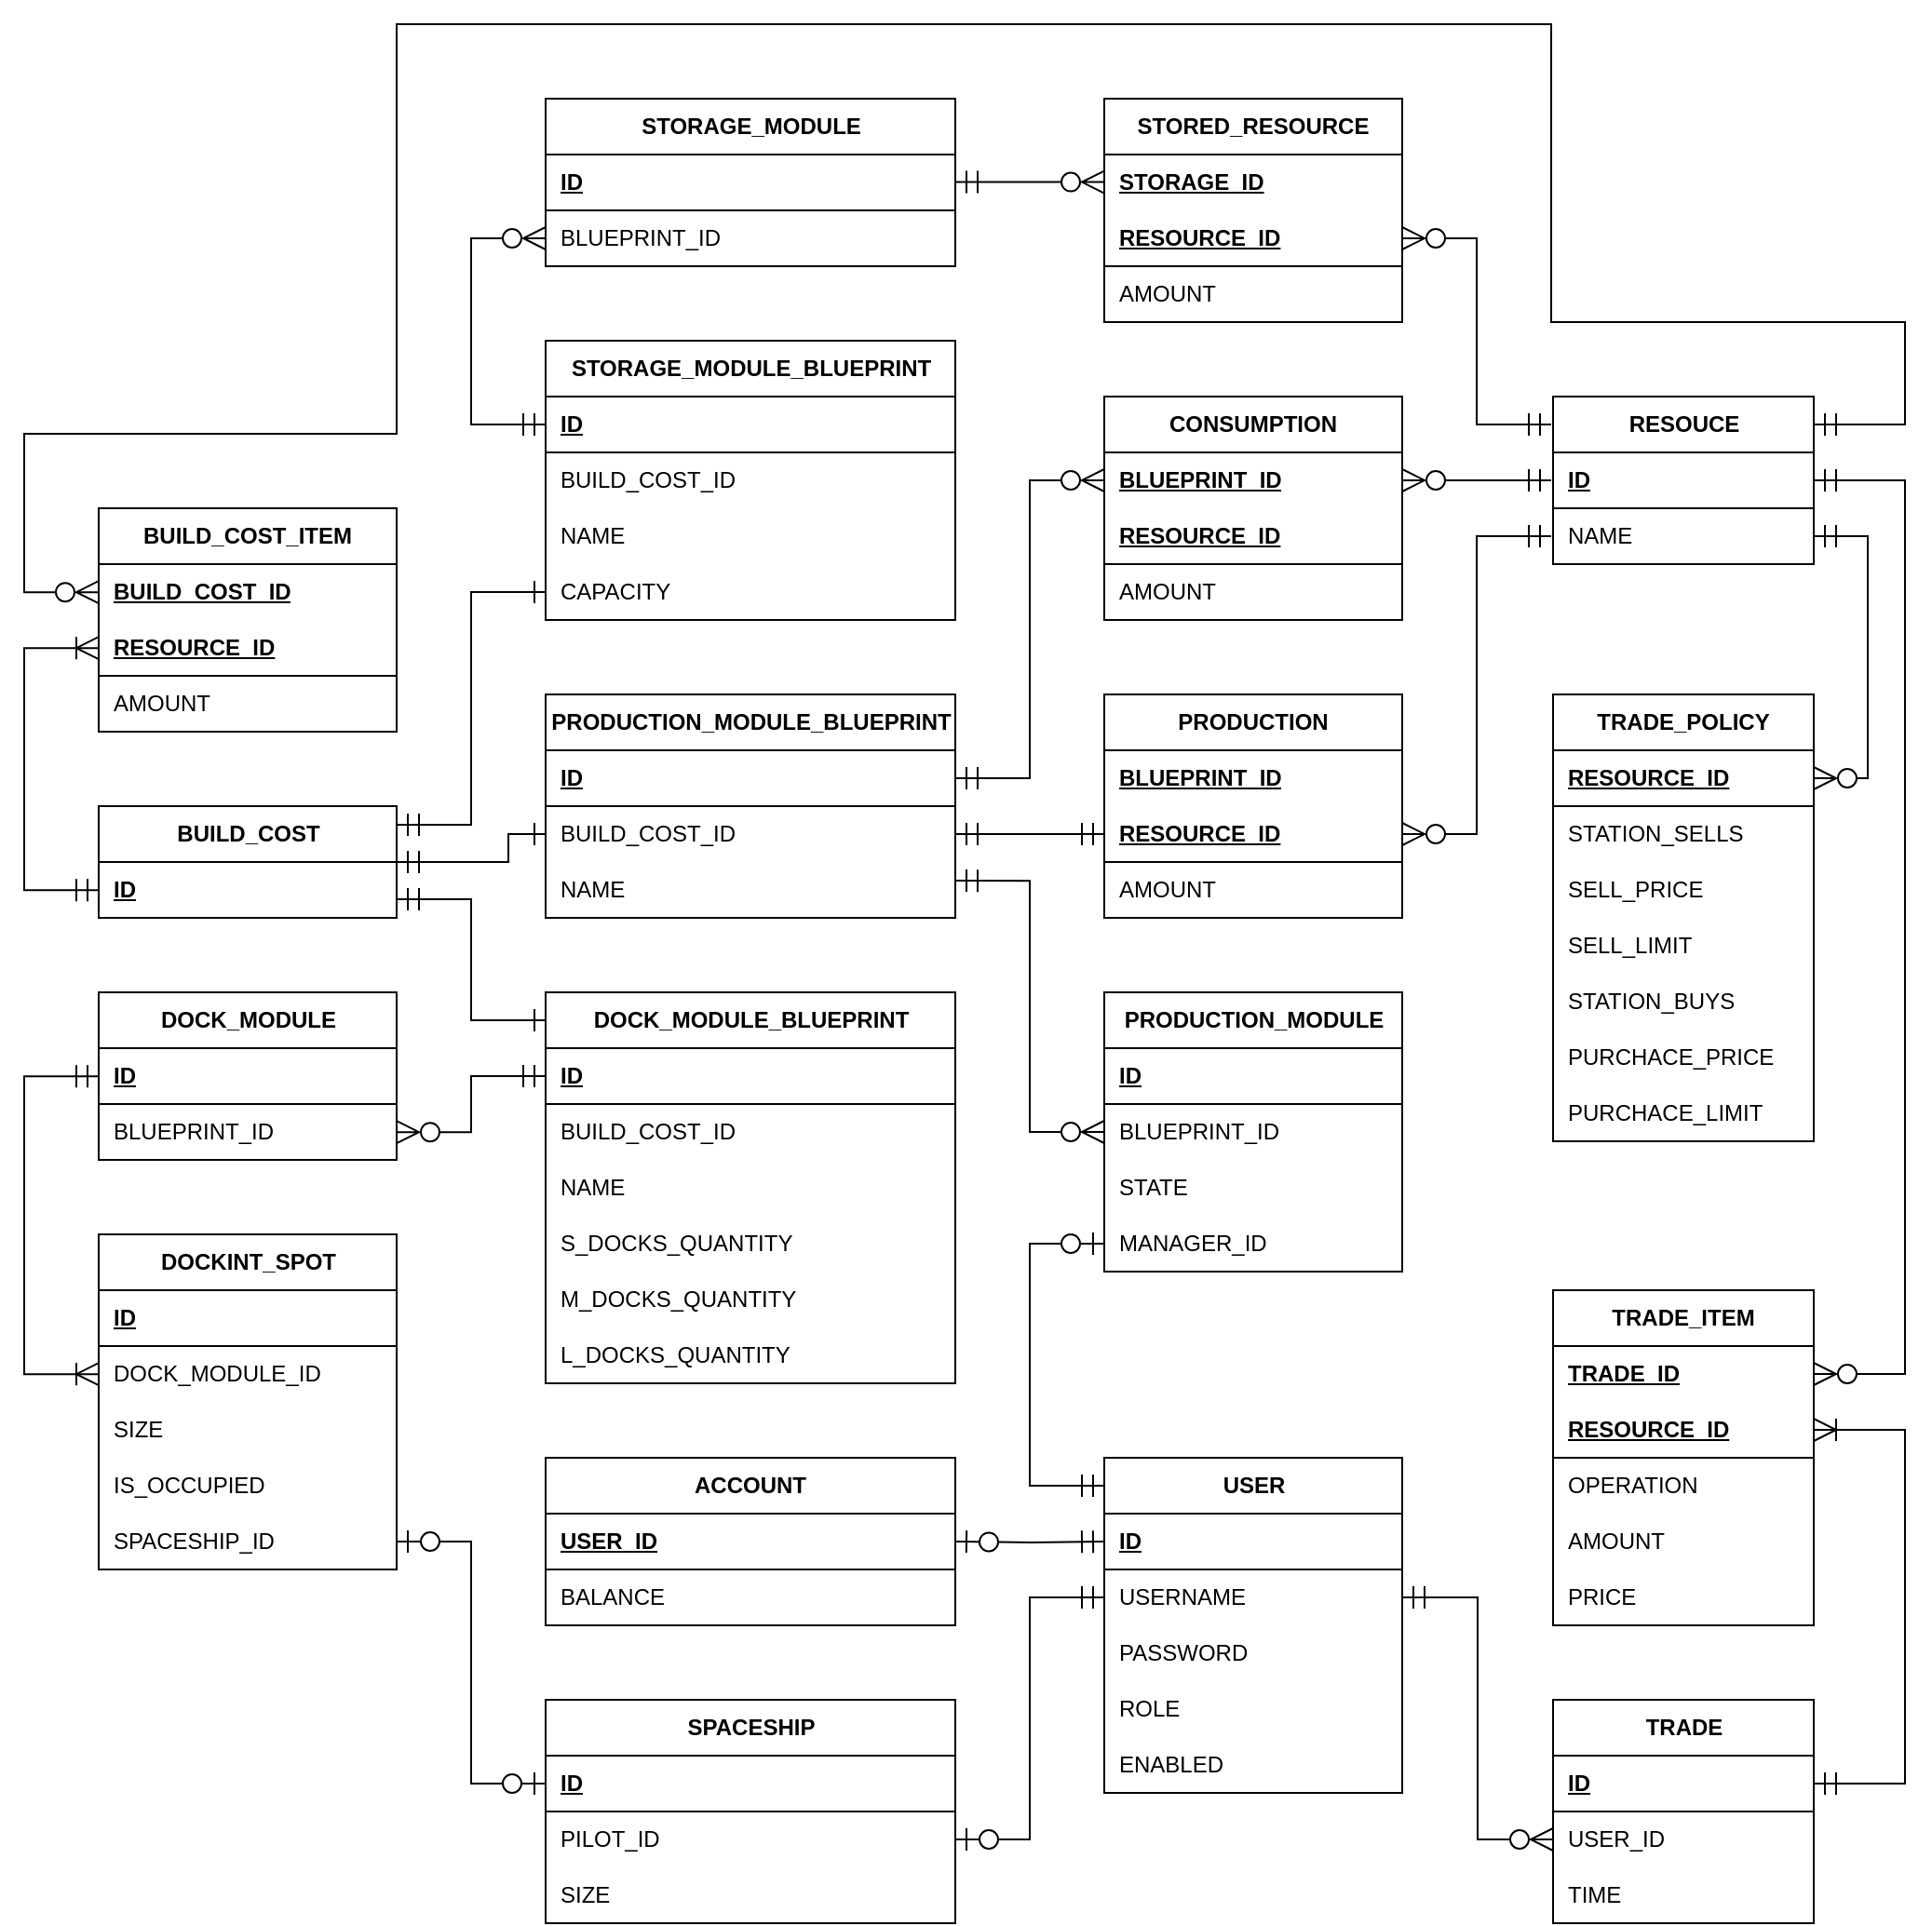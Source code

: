 <mxfile version="16.5.1" type="device" pages="3"><diagram name="Info" id="0H8ISCBty23i-NlaDJlW"><mxGraphModel dx="2093" dy="1638" grid="1" gridSize="10" guides="1" tooltips="1" connect="1" arrows="1" fold="1" page="1" pageScale="1" pageWidth="4681" pageHeight="3300" math="0" shadow="0"><root><mxCell id="lRKoGij_OChfVAvn-2Wl-0"/><mxCell id="lRKoGij_OChfVAvn-2Wl-1" parent="lRKoGij_OChfVAvn-2Wl-0"/><mxCell id="lRKoGij_OChfVAvn-2Wl-2" value="USER" style="shape=table;startSize=30;container=1;collapsible=0;childLayout=tableLayout;fixedRows=1;rowLines=0;fontStyle=1;align=center;resizeLast=1;html=1;" parent="lRKoGij_OChfVAvn-2Wl-1" vertex="1"><mxGeometry x="1960" y="2490" width="160" height="180" as="geometry"/></mxCell><mxCell id="lRKoGij_OChfVAvn-2Wl-3" value="" style="shape=tableRow;horizontal=0;startSize=0;swimlaneHead=0;swimlaneBody=0;fillColor=none;collapsible=0;dropTarget=0;points=[[0,0.5],[1,0.5]];portConstraint=eastwest;top=0;left=0;right=0;bottom=1;" parent="lRKoGij_OChfVAvn-2Wl-2" vertex="1"><mxGeometry y="30" width="160" height="30" as="geometry"/></mxCell><mxCell id="lRKoGij_OChfVAvn-2Wl-4" value="ID" style="shape=partialRectangle;connectable=0;fillColor=none;top=0;left=0;bottom=0;right=0;align=left;spacingLeft=6;fontStyle=5;overflow=hidden;whiteSpace=wrap;html=1;" parent="lRKoGij_OChfVAvn-2Wl-3" vertex="1"><mxGeometry width="160" height="30" as="geometry"><mxRectangle width="160" height="30" as="alternateBounds"/></mxGeometry></mxCell><mxCell id="lRKoGij_OChfVAvn-2Wl-5" value="" style="shape=tableRow;horizontal=0;startSize=0;swimlaneHead=0;swimlaneBody=0;fillColor=none;collapsible=0;dropTarget=0;points=[[0,0.5],[1,0.5]];portConstraint=eastwest;top=0;left=0;right=0;bottom=0;" parent="lRKoGij_OChfVAvn-2Wl-2" vertex="1"><mxGeometry y="60" width="160" height="30" as="geometry"/></mxCell><mxCell id="lRKoGij_OChfVAvn-2Wl-6" value="USERNAME" style="shape=partialRectangle;connectable=0;fillColor=none;top=0;left=0;bottom=0;right=0;align=left;spacingLeft=6;overflow=hidden;whiteSpace=wrap;html=1;" parent="lRKoGij_OChfVAvn-2Wl-5" vertex="1"><mxGeometry width="160" height="30" as="geometry"><mxRectangle width="160" height="30" as="alternateBounds"/></mxGeometry></mxCell><mxCell id="lRKoGij_OChfVAvn-2Wl-7" value="" style="shape=tableRow;horizontal=0;startSize=0;swimlaneHead=0;swimlaneBody=0;fillColor=none;collapsible=0;dropTarget=0;points=[[0,0.5],[1,0.5]];portConstraint=eastwest;top=0;left=0;right=0;bottom=0;" parent="lRKoGij_OChfVAvn-2Wl-2" vertex="1"><mxGeometry y="90" width="160" height="30" as="geometry"/></mxCell><mxCell id="lRKoGij_OChfVAvn-2Wl-8" value="PASSWORD" style="shape=partialRectangle;connectable=0;fillColor=none;top=0;left=0;bottom=0;right=0;align=left;spacingLeft=6;overflow=hidden;whiteSpace=wrap;html=1;" parent="lRKoGij_OChfVAvn-2Wl-7" vertex="1"><mxGeometry width="160" height="30" as="geometry"><mxRectangle width="160" height="30" as="alternateBounds"/></mxGeometry></mxCell><mxCell id="lRKoGij_OChfVAvn-2Wl-9" value="" style="shape=tableRow;horizontal=0;startSize=0;swimlaneHead=0;swimlaneBody=0;fillColor=none;collapsible=0;dropTarget=0;points=[[0,0.5],[1,0.5]];portConstraint=eastwest;top=0;left=0;right=0;bottom=0;" parent="lRKoGij_OChfVAvn-2Wl-2" vertex="1"><mxGeometry y="120" width="160" height="30" as="geometry"/></mxCell><mxCell id="lRKoGij_OChfVAvn-2Wl-10" value="ROLE" style="shape=partialRectangle;connectable=0;fillColor=none;top=0;left=0;bottom=0;right=0;align=left;spacingLeft=6;overflow=hidden;whiteSpace=wrap;html=1;" parent="lRKoGij_OChfVAvn-2Wl-9" vertex="1"><mxGeometry width="160" height="30" as="geometry"><mxRectangle width="160" height="30" as="alternateBounds"/></mxGeometry></mxCell><mxCell id="lRKoGij_OChfVAvn-2Wl-11" value="" style="shape=tableRow;horizontal=0;startSize=0;swimlaneHead=0;swimlaneBody=0;fillColor=none;collapsible=0;dropTarget=0;points=[[0,0.5],[1,0.5]];portConstraint=eastwest;top=0;left=0;right=0;bottom=0;" parent="lRKoGij_OChfVAvn-2Wl-2" vertex="1"><mxGeometry y="150" width="160" height="30" as="geometry"/></mxCell><mxCell id="lRKoGij_OChfVAvn-2Wl-12" value="ENABLED" style="shape=partialRectangle;connectable=0;fillColor=none;top=0;left=0;bottom=0;right=0;align=left;spacingLeft=6;overflow=hidden;whiteSpace=wrap;html=1;" parent="lRKoGij_OChfVAvn-2Wl-11" vertex="1"><mxGeometry width="160" height="30" as="geometry"><mxRectangle width="160" height="30" as="alternateBounds"/></mxGeometry></mxCell><mxCell id="lRKoGij_OChfVAvn-2Wl-14" value="ACCOUNT" style="shape=table;startSize=30;container=1;collapsible=0;childLayout=tableLayout;fixedRows=1;rowLines=0;fontStyle=1;align=center;resizeLast=1;html=1;whiteSpace=wrap;" parent="lRKoGij_OChfVAvn-2Wl-1" vertex="1"><mxGeometry x="1660" y="2490" width="220" height="90" as="geometry"/></mxCell><mxCell id="lRKoGij_OChfVAvn-2Wl-15" value="" style="shape=tableRow;horizontal=0;startSize=0;swimlaneHead=0;swimlaneBody=0;fillColor=none;collapsible=0;dropTarget=0;points=[[0,0.5],[1,0.5]];portConstraint=eastwest;top=0;left=0;right=0;bottom=1;html=1;" parent="lRKoGij_OChfVAvn-2Wl-14" vertex="1"><mxGeometry y="30" width="220" height="30" as="geometry"/></mxCell><mxCell id="lRKoGij_OChfVAvn-2Wl-16" value="USER_ID" style="shape=partialRectangle;connectable=0;fillColor=none;top=0;left=0;bottom=0;right=0;align=left;spacingLeft=6;fontStyle=5;overflow=hidden;html=1;whiteSpace=wrap;" parent="lRKoGij_OChfVAvn-2Wl-15" vertex="1"><mxGeometry width="220" height="30" as="geometry"><mxRectangle width="220" height="30" as="alternateBounds"/></mxGeometry></mxCell><mxCell id="lRKoGij_OChfVAvn-2Wl-17" value="" style="shape=tableRow;horizontal=0;startSize=0;swimlaneHead=0;swimlaneBody=0;fillColor=none;collapsible=0;dropTarget=0;points=[[0,0.5],[1,0.5]];portConstraint=eastwest;top=0;left=0;right=0;bottom=0;html=1;" parent="lRKoGij_OChfVAvn-2Wl-14" vertex="1"><mxGeometry y="60" width="220" height="30" as="geometry"/></mxCell><mxCell id="lRKoGij_OChfVAvn-2Wl-18" value="BALANCE" style="shape=partialRectangle;connectable=0;fillColor=none;top=0;left=0;bottom=0;right=0;align=left;spacingLeft=6;overflow=hidden;html=1;whiteSpace=wrap;" parent="lRKoGij_OChfVAvn-2Wl-17" vertex="1"><mxGeometry width="220" height="30" as="geometry"><mxRectangle width="220" height="30" as="alternateBounds"/></mxGeometry></mxCell><mxCell id="lRKoGij_OChfVAvn-2Wl-19" value="SPACESHIP" style="shape=table;startSize=30;container=1;collapsible=0;childLayout=tableLayout;fixedRows=1;rowLines=0;fontStyle=1;align=center;resizeLast=1;html=1;" parent="lRKoGij_OChfVAvn-2Wl-1" vertex="1"><mxGeometry x="1660" y="2620" width="220" height="120" as="geometry"/></mxCell><mxCell id="lRKoGij_OChfVAvn-2Wl-20" value="" style="shape=tableRow;horizontal=0;startSize=0;swimlaneHead=0;swimlaneBody=0;fillColor=none;collapsible=0;dropTarget=0;points=[[0,0.5],[1,0.5]];portConstraint=eastwest;top=0;left=0;right=0;bottom=1;" parent="lRKoGij_OChfVAvn-2Wl-19" vertex="1"><mxGeometry y="30" width="220" height="30" as="geometry"/></mxCell><mxCell id="lRKoGij_OChfVAvn-2Wl-21" value="ID" style="shape=partialRectangle;connectable=0;fillColor=none;top=0;left=0;bottom=0;right=0;align=left;spacingLeft=6;fontStyle=5;overflow=hidden;whiteSpace=wrap;html=1;" parent="lRKoGij_OChfVAvn-2Wl-20" vertex="1"><mxGeometry width="220" height="30" as="geometry"><mxRectangle width="220" height="30" as="alternateBounds"/></mxGeometry></mxCell><mxCell id="lRKoGij_OChfVAvn-2Wl-22" value="" style="shape=tableRow;horizontal=0;startSize=0;swimlaneHead=0;swimlaneBody=0;fillColor=none;collapsible=0;dropTarget=0;points=[[0,0.5],[1,0.5]];portConstraint=eastwest;top=0;left=0;right=0;bottom=0;" parent="lRKoGij_OChfVAvn-2Wl-19" vertex="1"><mxGeometry y="60" width="220" height="30" as="geometry"/></mxCell><mxCell id="lRKoGij_OChfVAvn-2Wl-23" value="PILOT_ID&amp;nbsp;" style="shape=partialRectangle;connectable=0;fillColor=none;top=0;left=0;bottom=0;right=0;align=left;spacingLeft=6;overflow=hidden;whiteSpace=wrap;html=1;" parent="lRKoGij_OChfVAvn-2Wl-22" vertex="1"><mxGeometry width="220" height="30" as="geometry"><mxRectangle width="220" height="30" as="alternateBounds"/></mxGeometry></mxCell><mxCell id="lRKoGij_OChfVAvn-2Wl-24" value="" style="shape=tableRow;horizontal=0;startSize=0;swimlaneHead=0;swimlaneBody=0;fillColor=none;collapsible=0;dropTarget=0;points=[[0,0.5],[1,0.5]];portConstraint=eastwest;top=0;left=0;right=0;bottom=0;" parent="lRKoGij_OChfVAvn-2Wl-19" vertex="1"><mxGeometry y="90" width="220" height="30" as="geometry"/></mxCell><mxCell id="lRKoGij_OChfVAvn-2Wl-25" value="SIZE" style="shape=partialRectangle;connectable=0;fillColor=none;top=0;left=0;bottom=0;right=0;align=left;spacingLeft=6;overflow=hidden;whiteSpace=wrap;html=1;" parent="lRKoGij_OChfVAvn-2Wl-24" vertex="1"><mxGeometry width="220" height="30" as="geometry"><mxRectangle width="220" height="30" as="alternateBounds"/></mxGeometry></mxCell><mxCell id="lRKoGij_OChfVAvn-2Wl-27" value="RESOUCE" style="shape=table;startSize=30;container=1;collapsible=0;childLayout=tableLayout;fixedRows=1;rowLines=0;fontStyle=1;align=center;resizeLast=1;html=1;" parent="lRKoGij_OChfVAvn-2Wl-1" vertex="1"><mxGeometry x="2201" y="1920" width="140" height="90" as="geometry"/></mxCell><mxCell id="lRKoGij_OChfVAvn-2Wl-28" value="" style="shape=tableRow;horizontal=0;startSize=0;swimlaneHead=0;swimlaneBody=0;fillColor=none;collapsible=0;dropTarget=0;points=[[0,0.5],[1,0.5]];portConstraint=eastwest;top=0;left=0;right=0;bottom=1;" parent="lRKoGij_OChfVAvn-2Wl-27" vertex="1"><mxGeometry y="30" width="140" height="30" as="geometry"/></mxCell><mxCell id="lRKoGij_OChfVAvn-2Wl-29" value="ID" style="shape=partialRectangle;connectable=0;fillColor=none;top=0;left=0;bottom=0;right=0;align=left;spacingLeft=6;fontStyle=5;overflow=hidden;whiteSpace=wrap;html=1;" parent="lRKoGij_OChfVAvn-2Wl-28" vertex="1"><mxGeometry width="140" height="30" as="geometry"><mxRectangle width="140" height="30" as="alternateBounds"/></mxGeometry></mxCell><mxCell id="lRKoGij_OChfVAvn-2Wl-30" value="" style="shape=tableRow;horizontal=0;startSize=0;swimlaneHead=0;swimlaneBody=0;fillColor=none;collapsible=0;dropTarget=0;points=[[0,0.5],[1,0.5]];portConstraint=eastwest;top=0;left=0;right=0;bottom=0;" parent="lRKoGij_OChfVAvn-2Wl-27" vertex="1"><mxGeometry y="60" width="140" height="30" as="geometry"/></mxCell><mxCell id="lRKoGij_OChfVAvn-2Wl-31" value="NAME" style="shape=partialRectangle;connectable=0;fillColor=none;top=0;left=0;bottom=0;right=0;align=left;spacingLeft=6;overflow=hidden;whiteSpace=wrap;html=1;" parent="lRKoGij_OChfVAvn-2Wl-30" vertex="1"><mxGeometry width="140" height="30" as="geometry"><mxRectangle width="140" height="30" as="alternateBounds"/></mxGeometry></mxCell><mxCell id="lRKoGij_OChfVAvn-2Wl-32" value="BUILD_COST" style="shape=table;startSize=30;container=1;collapsible=0;childLayout=tableLayout;fixedRows=1;rowLines=0;fontStyle=1;align=center;resizeLast=1;html=1;" parent="lRKoGij_OChfVAvn-2Wl-1" vertex="1"><mxGeometry x="1420" y="2140" width="160" height="60" as="geometry"/></mxCell><mxCell id="lRKoGij_OChfVAvn-2Wl-33" value="" style="shape=tableRow;horizontal=0;startSize=0;swimlaneHead=0;swimlaneBody=0;fillColor=none;collapsible=0;dropTarget=0;points=[[0,0.5],[1,0.5]];portConstraint=eastwest;top=0;left=0;right=0;bottom=1;" parent="lRKoGij_OChfVAvn-2Wl-32" vertex="1"><mxGeometry y="30" width="160" height="30" as="geometry"/></mxCell><mxCell id="lRKoGij_OChfVAvn-2Wl-34" value="ID" style="shape=partialRectangle;connectable=0;fillColor=none;top=0;left=0;bottom=0;right=0;align=left;spacingLeft=6;fontStyle=5;overflow=hidden;whiteSpace=wrap;html=1;" parent="lRKoGij_OChfVAvn-2Wl-33" vertex="1"><mxGeometry width="160" height="30" as="geometry"><mxRectangle width="160" height="30" as="alternateBounds"/></mxGeometry></mxCell><mxCell id="lRKoGij_OChfVAvn-2Wl-40" value="BUILD_COST_ITEM" style="shape=table;startSize=30;container=1;collapsible=0;childLayout=tableLayout;fixedRows=1;rowLines=0;fontStyle=1;align=center;resizeLast=1;html=1;whiteSpace=wrap;" parent="lRKoGij_OChfVAvn-2Wl-1" vertex="1"><mxGeometry x="1420" y="1980" width="160" height="120" as="geometry"/></mxCell><mxCell id="lRKoGij_OChfVAvn-2Wl-41" value="" style="shape=tableRow;horizontal=0;startSize=0;swimlaneHead=0;swimlaneBody=0;fillColor=none;collapsible=0;dropTarget=0;points=[[0,0.5],[1,0.5]];portConstraint=eastwest;top=0;left=0;right=0;bottom=0;html=1;" parent="lRKoGij_OChfVAvn-2Wl-40" vertex="1"><mxGeometry y="30" width="160" height="30" as="geometry"/></mxCell><mxCell id="lRKoGij_OChfVAvn-2Wl-42" value="BUILD_COST_ID" style="shape=partialRectangle;connectable=0;fillColor=none;top=0;left=0;bottom=0;right=0;align=left;spacingLeft=6;fontStyle=5;overflow=hidden;html=1;whiteSpace=wrap;" parent="lRKoGij_OChfVAvn-2Wl-41" vertex="1"><mxGeometry width="160" height="30" as="geometry"><mxRectangle width="160" height="30" as="alternateBounds"/></mxGeometry></mxCell><mxCell id="lRKoGij_OChfVAvn-2Wl-43" value="" style="shape=tableRow;horizontal=0;startSize=0;swimlaneHead=0;swimlaneBody=0;fillColor=none;collapsible=0;dropTarget=0;points=[[0,0.5],[1,0.5]];portConstraint=eastwest;top=0;left=0;right=0;bottom=1;html=1;" parent="lRKoGij_OChfVAvn-2Wl-40" vertex="1"><mxGeometry y="60" width="160" height="30" as="geometry"/></mxCell><mxCell id="lRKoGij_OChfVAvn-2Wl-44" value="RESOURCE_ID" style="shape=partialRectangle;connectable=0;fillColor=none;top=0;left=0;bottom=0;right=0;align=left;spacingLeft=6;fontStyle=5;overflow=hidden;html=1;whiteSpace=wrap;" parent="lRKoGij_OChfVAvn-2Wl-43" vertex="1"><mxGeometry width="160" height="30" as="geometry"><mxRectangle width="160" height="30" as="alternateBounds"/></mxGeometry></mxCell><mxCell id="lRKoGij_OChfVAvn-2Wl-45" value="" style="shape=tableRow;horizontal=0;startSize=0;swimlaneHead=0;swimlaneBody=0;fillColor=none;collapsible=0;dropTarget=0;points=[[0,0.5],[1,0.5]];portConstraint=eastwest;top=0;left=0;right=0;bottom=0;html=1;" parent="lRKoGij_OChfVAvn-2Wl-40" vertex="1"><mxGeometry y="90" width="160" height="30" as="geometry"/></mxCell><mxCell id="lRKoGij_OChfVAvn-2Wl-46" value="AMOUNT" style="shape=partialRectangle;connectable=0;fillColor=none;top=0;left=0;bottom=0;right=0;align=left;spacingLeft=6;overflow=hidden;html=1;whiteSpace=wrap;" parent="lRKoGij_OChfVAvn-2Wl-45" vertex="1"><mxGeometry width="160" height="30" as="geometry"><mxRectangle width="160" height="30" as="alternateBounds"/></mxGeometry></mxCell><mxCell id="lRKoGij_OChfVAvn-2Wl-47" value="PRODUCTION" style="shape=table;startSize=30;container=1;collapsible=0;childLayout=tableLayout;fixedRows=1;rowLines=0;fontStyle=1;align=center;resizeLast=1;html=1;whiteSpace=wrap;" parent="lRKoGij_OChfVAvn-2Wl-1" vertex="1"><mxGeometry x="1960" y="2080" width="160" height="120" as="geometry"/></mxCell><mxCell id="lRKoGij_OChfVAvn-2Wl-48" value="" style="shape=tableRow;horizontal=0;startSize=0;swimlaneHead=0;swimlaneBody=0;fillColor=none;collapsible=0;dropTarget=0;points=[[0,0.5],[1,0.5]];portConstraint=eastwest;top=0;left=0;right=0;bottom=0;html=1;" parent="lRKoGij_OChfVAvn-2Wl-47" vertex="1"><mxGeometry y="30" width="160" height="30" as="geometry"/></mxCell><mxCell id="lRKoGij_OChfVAvn-2Wl-49" value="BLUEPRINT_ID" style="shape=partialRectangle;connectable=0;fillColor=none;top=0;left=0;bottom=0;right=0;align=left;spacingLeft=6;fontStyle=5;overflow=hidden;html=1;whiteSpace=wrap;" parent="lRKoGij_OChfVAvn-2Wl-48" vertex="1"><mxGeometry width="160" height="30" as="geometry"><mxRectangle width="160" height="30" as="alternateBounds"/></mxGeometry></mxCell><mxCell id="lRKoGij_OChfVAvn-2Wl-50" value="" style="shape=tableRow;horizontal=0;startSize=0;swimlaneHead=0;swimlaneBody=0;fillColor=none;collapsible=0;dropTarget=0;points=[[0,0.5],[1,0.5]];portConstraint=eastwest;top=0;left=0;right=0;bottom=1;html=1;" parent="lRKoGij_OChfVAvn-2Wl-47" vertex="1"><mxGeometry y="60" width="160" height="30" as="geometry"/></mxCell><mxCell id="lRKoGij_OChfVAvn-2Wl-51" value="RESOURCE_ID" style="shape=partialRectangle;connectable=0;fillColor=none;top=0;left=0;bottom=0;right=0;align=left;spacingLeft=6;fontStyle=5;overflow=hidden;html=1;whiteSpace=wrap;" parent="lRKoGij_OChfVAvn-2Wl-50" vertex="1"><mxGeometry width="160" height="30" as="geometry"><mxRectangle width="160" height="30" as="alternateBounds"/></mxGeometry></mxCell><mxCell id="lRKoGij_OChfVAvn-2Wl-52" value="" style="shape=tableRow;horizontal=0;startSize=0;swimlaneHead=0;swimlaneBody=0;fillColor=none;collapsible=0;dropTarget=0;points=[[0,0.5],[1,0.5]];portConstraint=eastwest;top=0;left=0;right=0;bottom=0;html=1;" parent="lRKoGij_OChfVAvn-2Wl-47" vertex="1"><mxGeometry y="90" width="160" height="30" as="geometry"/></mxCell><mxCell id="lRKoGij_OChfVAvn-2Wl-53" value="AMOUNT" style="shape=partialRectangle;connectable=0;fillColor=none;top=0;left=0;bottom=0;right=0;align=left;spacingLeft=6;overflow=hidden;html=1;whiteSpace=wrap;" parent="lRKoGij_OChfVAvn-2Wl-52" vertex="1"><mxGeometry width="160" height="30" as="geometry"><mxRectangle width="160" height="30" as="alternateBounds"/></mxGeometry></mxCell><mxCell id="lRKoGij_OChfVAvn-2Wl-54" value="CONSUMPTION" style="shape=table;startSize=30;container=1;collapsible=0;childLayout=tableLayout;fixedRows=1;rowLines=0;fontStyle=1;align=center;resizeLast=1;html=1;whiteSpace=wrap;" parent="lRKoGij_OChfVAvn-2Wl-1" vertex="1"><mxGeometry x="1960" y="1920" width="160" height="120" as="geometry"/></mxCell><mxCell id="lRKoGij_OChfVAvn-2Wl-55" value="" style="shape=tableRow;horizontal=0;startSize=0;swimlaneHead=0;swimlaneBody=0;fillColor=none;collapsible=0;dropTarget=0;points=[[0,0.5],[1,0.5]];portConstraint=eastwest;top=0;left=0;right=0;bottom=0;html=1;" parent="lRKoGij_OChfVAvn-2Wl-54" vertex="1"><mxGeometry y="30" width="160" height="30" as="geometry"/></mxCell><mxCell id="lRKoGij_OChfVAvn-2Wl-56" value="BLUEPRINT_ID" style="shape=partialRectangle;connectable=0;fillColor=none;top=0;left=0;bottom=0;right=0;align=left;spacingLeft=6;fontStyle=5;overflow=hidden;html=1;whiteSpace=wrap;" parent="lRKoGij_OChfVAvn-2Wl-55" vertex="1"><mxGeometry width="160" height="30" as="geometry"><mxRectangle width="160" height="30" as="alternateBounds"/></mxGeometry></mxCell><mxCell id="lRKoGij_OChfVAvn-2Wl-57" value="" style="shape=tableRow;horizontal=0;startSize=0;swimlaneHead=0;swimlaneBody=0;fillColor=none;collapsible=0;dropTarget=0;points=[[0,0.5],[1,0.5]];portConstraint=eastwest;top=0;left=0;right=0;bottom=1;html=1;" parent="lRKoGij_OChfVAvn-2Wl-54" vertex="1"><mxGeometry y="60" width="160" height="30" as="geometry"/></mxCell><mxCell id="lRKoGij_OChfVAvn-2Wl-58" value="RESOURCE_ID" style="shape=partialRectangle;connectable=0;fillColor=none;top=0;left=0;bottom=0;right=0;align=left;spacingLeft=6;fontStyle=5;overflow=hidden;html=1;whiteSpace=wrap;" parent="lRKoGij_OChfVAvn-2Wl-57" vertex="1"><mxGeometry width="160" height="30" as="geometry"><mxRectangle width="160" height="30" as="alternateBounds"/></mxGeometry></mxCell><mxCell id="lRKoGij_OChfVAvn-2Wl-59" value="" style="shape=tableRow;horizontal=0;startSize=0;swimlaneHead=0;swimlaneBody=0;fillColor=none;collapsible=0;dropTarget=0;points=[[0,0.5],[1,0.5]];portConstraint=eastwest;top=0;left=0;right=0;bottom=0;html=1;" parent="lRKoGij_OChfVAvn-2Wl-54" vertex="1"><mxGeometry y="90" width="160" height="30" as="geometry"/></mxCell><mxCell id="lRKoGij_OChfVAvn-2Wl-60" value="AMOUNT" style="shape=partialRectangle;connectable=0;fillColor=none;top=0;left=0;bottom=0;right=0;align=left;spacingLeft=6;overflow=hidden;html=1;whiteSpace=wrap;" parent="lRKoGij_OChfVAvn-2Wl-59" vertex="1"><mxGeometry width="160" height="30" as="geometry"><mxRectangle width="160" height="30" as="alternateBounds"/></mxGeometry></mxCell><mxCell id="lRKoGij_OChfVAvn-2Wl-65" value="STORAGE_MODULE_BLUEPRINT" style="shape=table;startSize=30;container=1;collapsible=0;childLayout=tableLayout;fixedRows=1;rowLines=0;fontStyle=1;align=center;resizeLast=1;html=1;" parent="lRKoGij_OChfVAvn-2Wl-1" vertex="1"><mxGeometry x="1660" y="1890" width="220" height="150" as="geometry"/></mxCell><mxCell id="lRKoGij_OChfVAvn-2Wl-66" value="" style="shape=tableRow;horizontal=0;startSize=0;swimlaneHead=0;swimlaneBody=0;fillColor=none;collapsible=0;dropTarget=0;points=[[0,0.5],[1,0.5]];portConstraint=eastwest;top=0;left=0;right=0;bottom=1;" parent="lRKoGij_OChfVAvn-2Wl-65" vertex="1"><mxGeometry y="30" width="220" height="30" as="geometry"/></mxCell><mxCell id="lRKoGij_OChfVAvn-2Wl-67" value="ID" style="shape=partialRectangle;connectable=0;fillColor=none;top=0;left=0;bottom=0;right=0;align=left;spacingLeft=6;fontStyle=5;overflow=hidden;whiteSpace=wrap;html=1;" parent="lRKoGij_OChfVAvn-2Wl-66" vertex="1"><mxGeometry width="220" height="30" as="geometry"><mxRectangle width="220" height="30" as="alternateBounds"/></mxGeometry></mxCell><mxCell id="lRKoGij_OChfVAvn-2Wl-68" value="" style="shape=tableRow;horizontal=0;startSize=0;swimlaneHead=0;swimlaneBody=0;fillColor=none;collapsible=0;dropTarget=0;points=[[0,0.5],[1,0.5]];portConstraint=eastwest;top=0;left=0;right=0;bottom=0;" parent="lRKoGij_OChfVAvn-2Wl-65" vertex="1"><mxGeometry y="60" width="220" height="30" as="geometry"/></mxCell><mxCell id="lRKoGij_OChfVAvn-2Wl-69" value="BUILD_COST_ID" style="shape=partialRectangle;connectable=0;fillColor=none;top=0;left=0;bottom=0;right=0;align=left;spacingLeft=6;overflow=hidden;whiteSpace=wrap;html=1;" parent="lRKoGij_OChfVAvn-2Wl-68" vertex="1"><mxGeometry width="220" height="30" as="geometry"><mxRectangle width="220" height="30" as="alternateBounds"/></mxGeometry></mxCell><mxCell id="L7xOsT0nHNlzPg9v6d7z-0" value="" style="shape=tableRow;horizontal=0;startSize=0;swimlaneHead=0;swimlaneBody=0;fillColor=none;collapsible=0;dropTarget=0;points=[[0,0.5],[1,0.5]];portConstraint=eastwest;top=0;left=0;right=0;bottom=0;" parent="lRKoGij_OChfVAvn-2Wl-65" vertex="1"><mxGeometry y="90" width="220" height="30" as="geometry"/></mxCell><mxCell id="L7xOsT0nHNlzPg9v6d7z-1" value="NAME" style="shape=partialRectangle;connectable=0;fillColor=none;top=0;left=0;bottom=0;right=0;align=left;spacingLeft=6;overflow=hidden;whiteSpace=wrap;html=1;" parent="L7xOsT0nHNlzPg9v6d7z-0" vertex="1"><mxGeometry width="220" height="30" as="geometry"><mxRectangle width="220" height="30" as="alternateBounds"/></mxGeometry></mxCell><mxCell id="L7xOsT0nHNlzPg9v6d7z-2" value="" style="shape=tableRow;horizontal=0;startSize=0;swimlaneHead=0;swimlaneBody=0;fillColor=none;collapsible=0;dropTarget=0;points=[[0,0.5],[1,0.5]];portConstraint=eastwest;top=0;left=0;right=0;bottom=0;" parent="lRKoGij_OChfVAvn-2Wl-65" vertex="1"><mxGeometry y="120" width="220" height="30" as="geometry"/></mxCell><mxCell id="L7xOsT0nHNlzPg9v6d7z-3" value="CAPACITY" style="shape=partialRectangle;connectable=0;fillColor=none;top=0;left=0;bottom=0;right=0;align=left;spacingLeft=6;overflow=hidden;whiteSpace=wrap;html=1;" parent="L7xOsT0nHNlzPg9v6d7z-2" vertex="1"><mxGeometry width="220" height="30" as="geometry"><mxRectangle width="220" height="30" as="alternateBounds"/></mxGeometry></mxCell><mxCell id="lRKoGij_OChfVAvn-2Wl-71" value="DOCK_MODULE_BLUEPRINT" style="shape=table;startSize=30;container=1;collapsible=0;childLayout=tableLayout;fixedRows=1;rowLines=0;fontStyle=1;align=center;resizeLast=1;html=1;" parent="lRKoGij_OChfVAvn-2Wl-1" vertex="1"><mxGeometry x="1660" y="2240" width="220" height="210" as="geometry"/></mxCell><mxCell id="lRKoGij_OChfVAvn-2Wl-72" value="" style="shape=tableRow;horizontal=0;startSize=0;swimlaneHead=0;swimlaneBody=0;fillColor=none;collapsible=0;dropTarget=0;points=[[0,0.5],[1,0.5]];portConstraint=eastwest;top=0;left=0;right=0;bottom=1;" parent="lRKoGij_OChfVAvn-2Wl-71" vertex="1"><mxGeometry y="30" width="220" height="30" as="geometry"/></mxCell><mxCell id="lRKoGij_OChfVAvn-2Wl-73" value="ID" style="shape=partialRectangle;connectable=0;fillColor=none;top=0;left=0;bottom=0;right=0;align=left;spacingLeft=6;fontStyle=5;overflow=hidden;whiteSpace=wrap;html=1;" parent="lRKoGij_OChfVAvn-2Wl-72" vertex="1"><mxGeometry width="220" height="30" as="geometry"><mxRectangle width="220" height="30" as="alternateBounds"/></mxGeometry></mxCell><mxCell id="lRKoGij_OChfVAvn-2Wl-76" value="" style="shape=tableRow;horizontal=0;startSize=0;swimlaneHead=0;swimlaneBody=0;fillColor=none;collapsible=0;dropTarget=0;points=[[0,0.5],[1,0.5]];portConstraint=eastwest;top=0;left=0;right=0;bottom=0;" parent="lRKoGij_OChfVAvn-2Wl-71" vertex="1"><mxGeometry y="60" width="220" height="30" as="geometry"/></mxCell><mxCell id="lRKoGij_OChfVAvn-2Wl-77" value="BUILD_COST_ID" style="shape=partialRectangle;connectable=0;fillColor=none;top=0;left=0;bottom=0;right=0;align=left;spacingLeft=6;overflow=hidden;whiteSpace=wrap;html=1;" parent="lRKoGij_OChfVAvn-2Wl-76" vertex="1"><mxGeometry width="220" height="30" as="geometry"><mxRectangle width="220" height="30" as="alternateBounds"/></mxGeometry></mxCell><mxCell id="lRKoGij_OChfVAvn-2Wl-78" value="" style="shape=tableRow;horizontal=0;startSize=0;swimlaneHead=0;swimlaneBody=0;fillColor=none;collapsible=0;dropTarget=0;points=[[0,0.5],[1,0.5]];portConstraint=eastwest;top=0;left=0;right=0;bottom=0;" parent="lRKoGij_OChfVAvn-2Wl-71" vertex="1"><mxGeometry y="90" width="220" height="30" as="geometry"/></mxCell><mxCell id="lRKoGij_OChfVAvn-2Wl-79" value="NAME" style="shape=partialRectangle;connectable=0;fillColor=none;top=0;left=0;bottom=0;right=0;align=left;spacingLeft=6;overflow=hidden;whiteSpace=wrap;html=1;" parent="lRKoGij_OChfVAvn-2Wl-78" vertex="1"><mxGeometry width="220" height="30" as="geometry"><mxRectangle width="220" height="30" as="alternateBounds"/></mxGeometry></mxCell><mxCell id="QUyQ_Kv9elWFOFpoWT9D-9" value="" style="shape=tableRow;horizontal=0;startSize=0;swimlaneHead=0;swimlaneBody=0;fillColor=none;collapsible=0;dropTarget=0;points=[[0,0.5],[1,0.5]];portConstraint=eastwest;top=0;left=0;right=0;bottom=0;" parent="lRKoGij_OChfVAvn-2Wl-71" vertex="1"><mxGeometry y="120" width="220" height="30" as="geometry"/></mxCell><mxCell id="QUyQ_Kv9elWFOFpoWT9D-10" value="S_DOCKS_QUANTITY" style="shape=partialRectangle;connectable=0;fillColor=none;top=0;left=0;bottom=0;right=0;align=left;spacingLeft=6;overflow=hidden;whiteSpace=wrap;html=1;" parent="QUyQ_Kv9elWFOFpoWT9D-9" vertex="1"><mxGeometry width="220" height="30" as="geometry"><mxRectangle width="220" height="30" as="alternateBounds"/></mxGeometry></mxCell><mxCell id="QUyQ_Kv9elWFOFpoWT9D-11" value="" style="shape=tableRow;horizontal=0;startSize=0;swimlaneHead=0;swimlaneBody=0;fillColor=none;collapsible=0;dropTarget=0;points=[[0,0.5],[1,0.5]];portConstraint=eastwest;top=0;left=0;right=0;bottom=0;" parent="lRKoGij_OChfVAvn-2Wl-71" vertex="1"><mxGeometry y="150" width="220" height="30" as="geometry"/></mxCell><mxCell id="QUyQ_Kv9elWFOFpoWT9D-12" value="M_DOCKS_QUANTITY" style="shape=partialRectangle;connectable=0;fillColor=none;top=0;left=0;bottom=0;right=0;align=left;spacingLeft=6;overflow=hidden;whiteSpace=wrap;html=1;" parent="QUyQ_Kv9elWFOFpoWT9D-11" vertex="1"><mxGeometry width="220" height="30" as="geometry"><mxRectangle width="220" height="30" as="alternateBounds"/></mxGeometry></mxCell><mxCell id="QUyQ_Kv9elWFOFpoWT9D-13" value="" style="shape=tableRow;horizontal=0;startSize=0;swimlaneHead=0;swimlaneBody=0;fillColor=none;collapsible=0;dropTarget=0;points=[[0,0.5],[1,0.5]];portConstraint=eastwest;top=0;left=0;right=0;bottom=0;" parent="lRKoGij_OChfVAvn-2Wl-71" vertex="1"><mxGeometry y="180" width="220" height="30" as="geometry"/></mxCell><mxCell id="QUyQ_Kv9elWFOFpoWT9D-14" value="L_DOCKS_QUANTITY" style="shape=partialRectangle;connectable=0;fillColor=none;top=0;left=0;bottom=0;right=0;align=left;spacingLeft=6;overflow=hidden;whiteSpace=wrap;html=1;" parent="QUyQ_Kv9elWFOFpoWT9D-13" vertex="1"><mxGeometry width="220" height="30" as="geometry"><mxRectangle width="220" height="30" as="alternateBounds"/></mxGeometry></mxCell><mxCell id="lRKoGij_OChfVAvn-2Wl-81" value="PRODUCTION_MODULE" style="shape=table;startSize=30;container=1;collapsible=0;childLayout=tableLayout;fixedRows=1;rowLines=0;fontStyle=1;align=center;resizeLast=1;html=1;" parent="lRKoGij_OChfVAvn-2Wl-1" vertex="1"><mxGeometry x="1960" y="2240" width="160" height="150" as="geometry"/></mxCell><mxCell id="lRKoGij_OChfVAvn-2Wl-82" value="" style="shape=tableRow;horizontal=0;startSize=0;swimlaneHead=0;swimlaneBody=0;fillColor=none;collapsible=0;dropTarget=0;points=[[0,0.5],[1,0.5]];portConstraint=eastwest;top=0;left=0;right=0;bottom=1;" parent="lRKoGij_OChfVAvn-2Wl-81" vertex="1"><mxGeometry y="30" width="160" height="30" as="geometry"/></mxCell><mxCell id="lRKoGij_OChfVAvn-2Wl-83" value="ID" style="shape=partialRectangle;connectable=0;fillColor=none;top=0;left=0;bottom=0;right=0;align=left;spacingLeft=6;fontStyle=5;overflow=hidden;whiteSpace=wrap;html=1;" parent="lRKoGij_OChfVAvn-2Wl-82" vertex="1"><mxGeometry width="160" height="30" as="geometry"><mxRectangle width="160" height="30" as="alternateBounds"/></mxGeometry></mxCell><mxCell id="lRKoGij_OChfVAvn-2Wl-84" value="" style="shape=tableRow;horizontal=0;startSize=0;swimlaneHead=0;swimlaneBody=0;fillColor=none;collapsible=0;dropTarget=0;points=[[0,0.5],[1,0.5]];portConstraint=eastwest;top=0;left=0;right=0;bottom=0;" parent="lRKoGij_OChfVAvn-2Wl-81" vertex="1"><mxGeometry y="60" width="160" height="30" as="geometry"/></mxCell><mxCell id="lRKoGij_OChfVAvn-2Wl-85" value="BLUEPRINT_ID" style="shape=partialRectangle;connectable=0;fillColor=none;top=0;left=0;bottom=0;right=0;align=left;spacingLeft=6;overflow=hidden;whiteSpace=wrap;html=1;" parent="lRKoGij_OChfVAvn-2Wl-84" vertex="1"><mxGeometry width="160" height="30" as="geometry"><mxRectangle width="160" height="30" as="alternateBounds"/></mxGeometry></mxCell><mxCell id="lRKoGij_OChfVAvn-2Wl-86" value="" style="shape=tableRow;horizontal=0;startSize=0;swimlaneHead=0;swimlaneBody=0;fillColor=none;collapsible=0;dropTarget=0;points=[[0,0.5],[1,0.5]];portConstraint=eastwest;top=0;left=0;right=0;bottom=0;" parent="lRKoGij_OChfVAvn-2Wl-81" vertex="1"><mxGeometry y="90" width="160" height="30" as="geometry"/></mxCell><mxCell id="lRKoGij_OChfVAvn-2Wl-87" value="STATE" style="shape=partialRectangle;connectable=0;fillColor=none;top=0;left=0;bottom=0;right=0;align=left;spacingLeft=6;overflow=hidden;whiteSpace=wrap;html=1;" parent="lRKoGij_OChfVAvn-2Wl-86" vertex="1"><mxGeometry width="160" height="30" as="geometry"><mxRectangle width="160" height="30" as="alternateBounds"/></mxGeometry></mxCell><mxCell id="lRKoGij_OChfVAvn-2Wl-88" value="" style="shape=tableRow;horizontal=0;startSize=0;swimlaneHead=0;swimlaneBody=0;fillColor=none;collapsible=0;dropTarget=0;points=[[0,0.5],[1,0.5]];portConstraint=eastwest;top=0;left=0;right=0;bottom=0;" parent="lRKoGij_OChfVAvn-2Wl-81" vertex="1"><mxGeometry y="120" width="160" height="30" as="geometry"/></mxCell><mxCell id="lRKoGij_OChfVAvn-2Wl-89" value="MANAGER_ID" style="shape=partialRectangle;connectable=0;fillColor=none;top=0;left=0;bottom=0;right=0;align=left;spacingLeft=6;overflow=hidden;whiteSpace=wrap;html=1;" parent="lRKoGij_OChfVAvn-2Wl-88" vertex="1"><mxGeometry width="160" height="30" as="geometry"><mxRectangle width="160" height="30" as="alternateBounds"/></mxGeometry></mxCell><mxCell id="lRKoGij_OChfVAvn-2Wl-90" value="DOCK_MODULE" style="shape=table;startSize=30;container=1;collapsible=0;childLayout=tableLayout;fixedRows=1;rowLines=0;fontStyle=1;align=center;resizeLast=1;html=1;" parent="lRKoGij_OChfVAvn-2Wl-1" vertex="1"><mxGeometry x="1420" y="2240" width="160" height="90" as="geometry"/></mxCell><mxCell id="lRKoGij_OChfVAvn-2Wl-91" value="" style="shape=tableRow;horizontal=0;startSize=0;swimlaneHead=0;swimlaneBody=0;fillColor=none;collapsible=0;dropTarget=0;points=[[0,0.5],[1,0.5]];portConstraint=eastwest;top=0;left=0;right=0;bottom=1;" parent="lRKoGij_OChfVAvn-2Wl-90" vertex="1"><mxGeometry y="30" width="160" height="30" as="geometry"/></mxCell><mxCell id="lRKoGij_OChfVAvn-2Wl-92" value="ID" style="shape=partialRectangle;connectable=0;fillColor=none;top=0;left=0;bottom=0;right=0;align=left;spacingLeft=6;fontStyle=5;overflow=hidden;whiteSpace=wrap;html=1;" parent="lRKoGij_OChfVAvn-2Wl-91" vertex="1"><mxGeometry width="160" height="30" as="geometry"><mxRectangle width="160" height="30" as="alternateBounds"/></mxGeometry></mxCell><mxCell id="lRKoGij_OChfVAvn-2Wl-93" value="" style="shape=tableRow;horizontal=0;startSize=0;swimlaneHead=0;swimlaneBody=0;fillColor=none;collapsible=0;dropTarget=0;points=[[0,0.5],[1,0.5]];portConstraint=eastwest;top=0;left=0;right=0;bottom=0;" parent="lRKoGij_OChfVAvn-2Wl-90" vertex="1"><mxGeometry y="60" width="160" height="30" as="geometry"/></mxCell><mxCell id="lRKoGij_OChfVAvn-2Wl-94" value="BLUEPRINT_ID" style="shape=partialRectangle;connectable=0;fillColor=none;top=0;left=0;bottom=0;right=0;align=left;spacingLeft=6;overflow=hidden;whiteSpace=wrap;html=1;" parent="lRKoGij_OChfVAvn-2Wl-93" vertex="1"><mxGeometry width="160" height="30" as="geometry"><mxRectangle width="160" height="30" as="alternateBounds"/></mxGeometry></mxCell><mxCell id="lRKoGij_OChfVAvn-2Wl-95" value="DOCKINT_SPOT" style="shape=table;startSize=30;container=1;collapsible=0;childLayout=tableLayout;fixedRows=1;rowLines=0;fontStyle=1;align=center;resizeLast=1;html=1;" parent="lRKoGij_OChfVAvn-2Wl-1" vertex="1"><mxGeometry x="1420" y="2370" width="160" height="180" as="geometry"/></mxCell><mxCell id="lRKoGij_OChfVAvn-2Wl-96" value="" style="shape=tableRow;horizontal=0;startSize=0;swimlaneHead=0;swimlaneBody=0;fillColor=none;collapsible=0;dropTarget=0;points=[[0,0.5],[1,0.5]];portConstraint=eastwest;top=0;left=0;right=0;bottom=1;" parent="lRKoGij_OChfVAvn-2Wl-95" vertex="1"><mxGeometry y="30" width="160" height="30" as="geometry"/></mxCell><mxCell id="lRKoGij_OChfVAvn-2Wl-97" value="ID" style="shape=partialRectangle;connectable=0;fillColor=none;top=0;left=0;bottom=0;right=0;align=left;spacingLeft=6;fontStyle=5;overflow=hidden;whiteSpace=wrap;html=1;" parent="lRKoGij_OChfVAvn-2Wl-96" vertex="1"><mxGeometry width="160" height="30" as="geometry"><mxRectangle width="160" height="30" as="alternateBounds"/></mxGeometry></mxCell><mxCell id="lRKoGij_OChfVAvn-2Wl-98" value="" style="shape=tableRow;horizontal=0;startSize=0;swimlaneHead=0;swimlaneBody=0;fillColor=none;collapsible=0;dropTarget=0;points=[[0,0.5],[1,0.5]];portConstraint=eastwest;top=0;left=0;right=0;bottom=0;" parent="lRKoGij_OChfVAvn-2Wl-95" vertex="1"><mxGeometry y="60" width="160" height="30" as="geometry"/></mxCell><mxCell id="lRKoGij_OChfVAvn-2Wl-99" value="DOCK_MODULE_ID" style="shape=partialRectangle;connectable=0;fillColor=none;top=0;left=0;bottom=0;right=0;align=left;spacingLeft=6;overflow=hidden;whiteSpace=wrap;html=1;" parent="lRKoGij_OChfVAvn-2Wl-98" vertex="1"><mxGeometry width="160" height="30" as="geometry"><mxRectangle width="160" height="30" as="alternateBounds"/></mxGeometry></mxCell><mxCell id="lRKoGij_OChfVAvn-2Wl-100" value="" style="shape=tableRow;horizontal=0;startSize=0;swimlaneHead=0;swimlaneBody=0;fillColor=none;collapsible=0;dropTarget=0;points=[[0,0.5],[1,0.5]];portConstraint=eastwest;top=0;left=0;right=0;bottom=0;" parent="lRKoGij_OChfVAvn-2Wl-95" vertex="1"><mxGeometry y="90" width="160" height="30" as="geometry"/></mxCell><mxCell id="lRKoGij_OChfVAvn-2Wl-101" value="SIZE" style="shape=partialRectangle;connectable=0;fillColor=none;top=0;left=0;bottom=0;right=0;align=left;spacingLeft=6;overflow=hidden;whiteSpace=wrap;html=1;" parent="lRKoGij_OChfVAvn-2Wl-100" vertex="1"><mxGeometry width="160" height="30" as="geometry"><mxRectangle width="160" height="30" as="alternateBounds"/></mxGeometry></mxCell><mxCell id="lRKoGij_OChfVAvn-2Wl-102" value="" style="shape=tableRow;horizontal=0;startSize=0;swimlaneHead=0;swimlaneBody=0;fillColor=none;collapsible=0;dropTarget=0;points=[[0,0.5],[1,0.5]];portConstraint=eastwest;top=0;left=0;right=0;bottom=0;" parent="lRKoGij_OChfVAvn-2Wl-95" vertex="1"><mxGeometry y="120" width="160" height="30" as="geometry"/></mxCell><mxCell id="lRKoGij_OChfVAvn-2Wl-103" value="IS_OCCUPIED" style="shape=partialRectangle;connectable=0;fillColor=none;top=0;left=0;bottom=0;right=0;align=left;spacingLeft=6;overflow=hidden;whiteSpace=wrap;html=1;" parent="lRKoGij_OChfVAvn-2Wl-102" vertex="1"><mxGeometry width="160" height="30" as="geometry"><mxRectangle width="160" height="30" as="alternateBounds"/></mxGeometry></mxCell><mxCell id="lRKoGij_OChfVAvn-2Wl-104" value="" style="shape=tableRow;horizontal=0;startSize=0;swimlaneHead=0;swimlaneBody=0;fillColor=none;collapsible=0;dropTarget=0;points=[[0,0.5],[1,0.5]];portConstraint=eastwest;top=0;left=0;right=0;bottom=0;" parent="lRKoGij_OChfVAvn-2Wl-95" vertex="1"><mxGeometry y="150" width="160" height="30" as="geometry"/></mxCell><mxCell id="lRKoGij_OChfVAvn-2Wl-105" value="SPACESHIP_ID" style="shape=partialRectangle;connectable=0;fillColor=none;top=0;left=0;bottom=0;right=0;align=left;spacingLeft=6;overflow=hidden;whiteSpace=wrap;html=1;" parent="lRKoGij_OChfVAvn-2Wl-104" vertex="1"><mxGeometry width="160" height="30" as="geometry"><mxRectangle width="160" height="30" as="alternateBounds"/></mxGeometry></mxCell><mxCell id="lRKoGij_OChfVAvn-2Wl-111" value="STORED_RESOURCE" style="shape=table;startSize=30;container=1;collapsible=0;childLayout=tableLayout;fixedRows=1;rowLines=0;fontStyle=1;align=center;resizeLast=1;html=1;whiteSpace=wrap;" parent="lRKoGij_OChfVAvn-2Wl-1" vertex="1"><mxGeometry x="1960" y="1760" width="160" height="120" as="geometry"/></mxCell><mxCell id="lRKoGij_OChfVAvn-2Wl-112" value="" style="shape=tableRow;horizontal=0;startSize=0;swimlaneHead=0;swimlaneBody=0;fillColor=none;collapsible=0;dropTarget=0;points=[[0,0.5],[1,0.5]];portConstraint=eastwest;top=0;left=0;right=0;bottom=0;html=1;" parent="lRKoGij_OChfVAvn-2Wl-111" vertex="1"><mxGeometry y="30" width="160" height="30" as="geometry"/></mxCell><mxCell id="lRKoGij_OChfVAvn-2Wl-113" value="STORAGE_ID" style="shape=partialRectangle;connectable=0;fillColor=none;top=0;left=0;bottom=0;right=0;align=left;spacingLeft=6;fontStyle=5;overflow=hidden;html=1;whiteSpace=wrap;" parent="lRKoGij_OChfVAvn-2Wl-112" vertex="1"><mxGeometry width="160" height="30" as="geometry"><mxRectangle width="160" height="30" as="alternateBounds"/></mxGeometry></mxCell><mxCell id="lRKoGij_OChfVAvn-2Wl-114" value="" style="shape=tableRow;horizontal=0;startSize=0;swimlaneHead=0;swimlaneBody=0;fillColor=none;collapsible=0;dropTarget=0;points=[[0,0.5],[1,0.5]];portConstraint=eastwest;top=0;left=0;right=0;bottom=1;html=1;" parent="lRKoGij_OChfVAvn-2Wl-111" vertex="1"><mxGeometry y="60" width="160" height="30" as="geometry"/></mxCell><mxCell id="lRKoGij_OChfVAvn-2Wl-115" value="RESOURCE_ID" style="shape=partialRectangle;connectable=0;fillColor=none;top=0;left=0;bottom=0;right=0;align=left;spacingLeft=6;fontStyle=5;overflow=hidden;html=1;whiteSpace=wrap;" parent="lRKoGij_OChfVAvn-2Wl-114" vertex="1"><mxGeometry width="160" height="30" as="geometry"><mxRectangle width="160" height="30" as="alternateBounds"/></mxGeometry></mxCell><mxCell id="lRKoGij_OChfVAvn-2Wl-116" value="" style="shape=tableRow;horizontal=0;startSize=0;swimlaneHead=0;swimlaneBody=0;fillColor=none;collapsible=0;dropTarget=0;points=[[0,0.5],[1,0.5]];portConstraint=eastwest;top=0;left=0;right=0;bottom=0;html=1;" parent="lRKoGij_OChfVAvn-2Wl-111" vertex="1"><mxGeometry y="90" width="160" height="30" as="geometry"/></mxCell><mxCell id="lRKoGij_OChfVAvn-2Wl-117" value="AMOUNT" style="shape=partialRectangle;connectable=0;fillColor=none;top=0;left=0;bottom=0;right=0;align=left;spacingLeft=6;overflow=hidden;html=1;whiteSpace=wrap;" parent="lRKoGij_OChfVAvn-2Wl-116" vertex="1"><mxGeometry width="160" height="30" as="geometry"><mxRectangle width="160" height="30" as="alternateBounds"/></mxGeometry></mxCell><mxCell id="lRKoGij_OChfVAvn-2Wl-118" value="STORAGE_MODULE" style="shape=table;startSize=30;container=1;collapsible=0;childLayout=tableLayout;fixedRows=1;rowLines=0;fontStyle=1;align=center;resizeLast=1;html=1;" parent="lRKoGij_OChfVAvn-2Wl-1" vertex="1"><mxGeometry x="1660" y="1760" width="220" height="90" as="geometry"/></mxCell><mxCell id="lRKoGij_OChfVAvn-2Wl-119" value="" style="shape=tableRow;horizontal=0;startSize=0;swimlaneHead=0;swimlaneBody=0;fillColor=none;collapsible=0;dropTarget=0;points=[[0,0.5],[1,0.5]];portConstraint=eastwest;top=0;left=0;right=0;bottom=1;" parent="lRKoGij_OChfVAvn-2Wl-118" vertex="1"><mxGeometry y="30" width="220" height="30" as="geometry"/></mxCell><mxCell id="lRKoGij_OChfVAvn-2Wl-120" value="ID" style="shape=partialRectangle;connectable=0;fillColor=none;top=0;left=0;bottom=0;right=0;align=left;spacingLeft=6;fontStyle=5;overflow=hidden;whiteSpace=wrap;html=1;" parent="lRKoGij_OChfVAvn-2Wl-119" vertex="1"><mxGeometry width="220" height="30" as="geometry"><mxRectangle width="220" height="30" as="alternateBounds"/></mxGeometry></mxCell><mxCell id="lRKoGij_OChfVAvn-2Wl-121" value="" style="shape=tableRow;horizontal=0;startSize=0;swimlaneHead=0;swimlaneBody=0;fillColor=none;collapsible=0;dropTarget=0;points=[[0,0.5],[1,0.5]];portConstraint=eastwest;top=0;left=0;right=0;bottom=0;" parent="lRKoGij_OChfVAvn-2Wl-118" vertex="1"><mxGeometry y="60" width="220" height="30" as="geometry"/></mxCell><mxCell id="lRKoGij_OChfVAvn-2Wl-122" value="BLUEPRINT_ID" style="shape=partialRectangle;connectable=0;fillColor=none;top=0;left=0;bottom=0;right=0;align=left;spacingLeft=6;overflow=hidden;whiteSpace=wrap;html=1;" parent="lRKoGij_OChfVAvn-2Wl-121" vertex="1"><mxGeometry width="220" height="30" as="geometry"><mxRectangle width="220" height="30" as="alternateBounds"/></mxGeometry></mxCell><mxCell id="lRKoGij_OChfVAvn-2Wl-125" value="TRADE_POLICY" style="shape=table;startSize=30;container=1;collapsible=0;childLayout=tableLayout;fixedRows=1;rowLines=0;fontStyle=1;align=center;resizeLast=1;html=1;whiteSpace=wrap;" parent="lRKoGij_OChfVAvn-2Wl-1" vertex="1"><mxGeometry x="2201" y="2080" width="140" height="240" as="geometry"/></mxCell><mxCell id="lRKoGij_OChfVAvn-2Wl-126" value="" style="shape=tableRow;horizontal=0;startSize=0;swimlaneHead=0;swimlaneBody=0;fillColor=none;collapsible=0;dropTarget=0;points=[[0,0.5],[1,0.5]];portConstraint=eastwest;top=0;left=0;right=0;bottom=1;html=1;" parent="lRKoGij_OChfVAvn-2Wl-125" vertex="1"><mxGeometry y="30" width="140" height="30" as="geometry"/></mxCell><mxCell id="lRKoGij_OChfVAvn-2Wl-127" value="RESOURCE_ID" style="shape=partialRectangle;connectable=0;fillColor=none;top=0;left=0;bottom=0;right=0;align=left;spacingLeft=6;fontStyle=5;overflow=hidden;html=1;whiteSpace=wrap;" parent="lRKoGij_OChfVAvn-2Wl-126" vertex="1"><mxGeometry width="140" height="30" as="geometry"><mxRectangle width="140" height="30" as="alternateBounds"/></mxGeometry></mxCell><mxCell id="lRKoGij_OChfVAvn-2Wl-128" value="" style="shape=tableRow;horizontal=0;startSize=0;swimlaneHead=0;swimlaneBody=0;fillColor=none;collapsible=0;dropTarget=0;points=[[0,0.5],[1,0.5]];portConstraint=eastwest;top=0;left=0;right=0;bottom=0;html=1;" parent="lRKoGij_OChfVAvn-2Wl-125" vertex="1"><mxGeometry y="60" width="140" height="30" as="geometry"/></mxCell><mxCell id="lRKoGij_OChfVAvn-2Wl-129" value="STATION_SELLS" style="shape=partialRectangle;connectable=0;fillColor=none;top=0;left=0;bottom=0;right=0;align=left;spacingLeft=6;overflow=hidden;html=1;whiteSpace=wrap;" parent="lRKoGij_OChfVAvn-2Wl-128" vertex="1"><mxGeometry width="140" height="30" as="geometry"><mxRectangle width="140" height="30" as="alternateBounds"/></mxGeometry></mxCell><mxCell id="lRKoGij_OChfVAvn-2Wl-130" value="" style="shape=tableRow;horizontal=0;startSize=0;swimlaneHead=0;swimlaneBody=0;fillColor=none;collapsible=0;dropTarget=0;points=[[0,0.5],[1,0.5]];portConstraint=eastwest;top=0;left=0;right=0;bottom=0;html=1;" parent="lRKoGij_OChfVAvn-2Wl-125" vertex="1"><mxGeometry y="90" width="140" height="30" as="geometry"/></mxCell><mxCell id="lRKoGij_OChfVAvn-2Wl-131" value="SELL_PRICE" style="shape=partialRectangle;connectable=0;fillColor=none;top=0;left=0;bottom=0;right=0;align=left;spacingLeft=6;overflow=hidden;html=1;whiteSpace=wrap;" parent="lRKoGij_OChfVAvn-2Wl-130" vertex="1"><mxGeometry width="140" height="30" as="geometry"><mxRectangle width="140" height="30" as="alternateBounds"/></mxGeometry></mxCell><mxCell id="lRKoGij_OChfVAvn-2Wl-132" value="" style="shape=tableRow;horizontal=0;startSize=0;swimlaneHead=0;swimlaneBody=0;fillColor=none;collapsible=0;dropTarget=0;points=[[0,0.5],[1,0.5]];portConstraint=eastwest;top=0;left=0;right=0;bottom=0;html=1;" parent="lRKoGij_OChfVAvn-2Wl-125" vertex="1"><mxGeometry y="120" width="140" height="30" as="geometry"/></mxCell><mxCell id="lRKoGij_OChfVAvn-2Wl-133" value="SELL_LIMIT" style="shape=partialRectangle;connectable=0;fillColor=none;top=0;left=0;bottom=0;right=0;align=left;spacingLeft=6;overflow=hidden;html=1;whiteSpace=wrap;" parent="lRKoGij_OChfVAvn-2Wl-132" vertex="1"><mxGeometry width="140" height="30" as="geometry"><mxRectangle width="140" height="30" as="alternateBounds"/></mxGeometry></mxCell><mxCell id="lRKoGij_OChfVAvn-2Wl-134" value="" style="shape=tableRow;horizontal=0;startSize=0;swimlaneHead=0;swimlaneBody=0;fillColor=none;collapsible=0;dropTarget=0;points=[[0,0.5],[1,0.5]];portConstraint=eastwest;top=0;left=0;right=0;bottom=0;html=1;" parent="lRKoGij_OChfVAvn-2Wl-125" vertex="1"><mxGeometry y="150" width="140" height="30" as="geometry"/></mxCell><mxCell id="lRKoGij_OChfVAvn-2Wl-135" value="STATION_BUYS" style="shape=partialRectangle;connectable=0;fillColor=none;top=0;left=0;bottom=0;right=0;align=left;spacingLeft=6;overflow=hidden;html=1;whiteSpace=wrap;" parent="lRKoGij_OChfVAvn-2Wl-134" vertex="1"><mxGeometry width="140" height="30" as="geometry"><mxRectangle width="140" height="30" as="alternateBounds"/></mxGeometry></mxCell><mxCell id="lRKoGij_OChfVAvn-2Wl-136" value="" style="shape=tableRow;horizontal=0;startSize=0;swimlaneHead=0;swimlaneBody=0;fillColor=none;collapsible=0;dropTarget=0;points=[[0,0.5],[1,0.5]];portConstraint=eastwest;top=0;left=0;right=0;bottom=0;html=1;" parent="lRKoGij_OChfVAvn-2Wl-125" vertex="1"><mxGeometry y="180" width="140" height="30" as="geometry"/></mxCell><mxCell id="lRKoGij_OChfVAvn-2Wl-137" value="PURCHACE_PRICE" style="shape=partialRectangle;connectable=0;fillColor=none;top=0;left=0;bottom=0;right=0;align=left;spacingLeft=6;overflow=hidden;html=1;whiteSpace=wrap;" parent="lRKoGij_OChfVAvn-2Wl-136" vertex="1"><mxGeometry width="140" height="30" as="geometry"><mxRectangle width="140" height="30" as="alternateBounds"/></mxGeometry></mxCell><mxCell id="lRKoGij_OChfVAvn-2Wl-138" value="" style="shape=tableRow;horizontal=0;startSize=0;swimlaneHead=0;swimlaneBody=0;fillColor=none;collapsible=0;dropTarget=0;points=[[0,0.5],[1,0.5]];portConstraint=eastwest;top=0;left=0;right=0;bottom=0;html=1;" parent="lRKoGij_OChfVAvn-2Wl-125" vertex="1"><mxGeometry y="210" width="140" height="30" as="geometry"/></mxCell><mxCell id="lRKoGij_OChfVAvn-2Wl-139" value="PURCHACE_LIMIT" style="shape=partialRectangle;connectable=0;fillColor=none;top=0;left=0;bottom=0;right=0;align=left;spacingLeft=6;overflow=hidden;html=1;whiteSpace=wrap;" parent="lRKoGij_OChfVAvn-2Wl-138" vertex="1"><mxGeometry width="140" height="30" as="geometry"><mxRectangle width="140" height="30" as="alternateBounds"/></mxGeometry></mxCell><mxCell id="lRKoGij_OChfVAvn-2Wl-140" value="TRADE" style="shape=table;startSize=30;container=1;collapsible=0;childLayout=tableLayout;fixedRows=1;rowLines=0;fontStyle=1;align=center;resizeLast=1;html=1;" parent="lRKoGij_OChfVAvn-2Wl-1" vertex="1"><mxGeometry x="2201" y="2620" width="140" height="120" as="geometry"/></mxCell><mxCell id="lRKoGij_OChfVAvn-2Wl-141" value="" style="shape=tableRow;horizontal=0;startSize=0;swimlaneHead=0;swimlaneBody=0;fillColor=none;collapsible=0;dropTarget=0;points=[[0,0.5],[1,0.5]];portConstraint=eastwest;top=0;left=0;right=0;bottom=1;" parent="lRKoGij_OChfVAvn-2Wl-140" vertex="1"><mxGeometry y="30" width="140" height="30" as="geometry"/></mxCell><mxCell id="lRKoGij_OChfVAvn-2Wl-142" value="ID" style="shape=partialRectangle;connectable=0;fillColor=none;top=0;left=0;bottom=0;right=0;align=left;spacingLeft=6;fontStyle=5;overflow=hidden;whiteSpace=wrap;html=1;" parent="lRKoGij_OChfVAvn-2Wl-141" vertex="1"><mxGeometry width="140" height="30" as="geometry"><mxRectangle width="140" height="30" as="alternateBounds"/></mxGeometry></mxCell><mxCell id="lRKoGij_OChfVAvn-2Wl-143" value="" style="shape=tableRow;horizontal=0;startSize=0;swimlaneHead=0;swimlaneBody=0;fillColor=none;collapsible=0;dropTarget=0;points=[[0,0.5],[1,0.5]];portConstraint=eastwest;top=0;left=0;right=0;bottom=0;" parent="lRKoGij_OChfVAvn-2Wl-140" vertex="1"><mxGeometry y="60" width="140" height="30" as="geometry"/></mxCell><mxCell id="lRKoGij_OChfVAvn-2Wl-144" value="USER_ID" style="shape=partialRectangle;connectable=0;fillColor=none;top=0;left=0;bottom=0;right=0;align=left;spacingLeft=6;overflow=hidden;whiteSpace=wrap;html=1;" parent="lRKoGij_OChfVAvn-2Wl-143" vertex="1"><mxGeometry width="140" height="30" as="geometry"><mxRectangle width="140" height="30" as="alternateBounds"/></mxGeometry></mxCell><mxCell id="lRKoGij_OChfVAvn-2Wl-145" value="" style="shape=tableRow;horizontal=0;startSize=0;swimlaneHead=0;swimlaneBody=0;fillColor=none;collapsible=0;dropTarget=0;points=[[0,0.5],[1,0.5]];portConstraint=eastwest;top=0;left=0;right=0;bottom=0;" parent="lRKoGij_OChfVAvn-2Wl-140" vertex="1"><mxGeometry y="90" width="140" height="30" as="geometry"/></mxCell><mxCell id="lRKoGij_OChfVAvn-2Wl-146" value="TIME" style="shape=partialRectangle;connectable=0;fillColor=none;top=0;left=0;bottom=0;right=0;align=left;spacingLeft=6;overflow=hidden;whiteSpace=wrap;html=1;" parent="lRKoGij_OChfVAvn-2Wl-145" vertex="1"><mxGeometry width="140" height="30" as="geometry"><mxRectangle width="140" height="30" as="alternateBounds"/></mxGeometry></mxCell><mxCell id="lRKoGij_OChfVAvn-2Wl-147" value="TRADE_ITEM" style="shape=table;startSize=30;container=1;collapsible=0;childLayout=tableLayout;fixedRows=1;rowLines=0;fontStyle=1;align=center;resizeLast=1;html=1;whiteSpace=wrap;" parent="lRKoGij_OChfVAvn-2Wl-1" vertex="1"><mxGeometry x="2201" y="2400" width="140" height="180" as="geometry"/></mxCell><mxCell id="lRKoGij_OChfVAvn-2Wl-148" value="" style="shape=tableRow;horizontal=0;startSize=0;swimlaneHead=0;swimlaneBody=0;fillColor=none;collapsible=0;dropTarget=0;points=[[0,0.5],[1,0.5]];portConstraint=eastwest;top=0;left=0;right=0;bottom=0;html=1;" parent="lRKoGij_OChfVAvn-2Wl-147" vertex="1"><mxGeometry y="30" width="140" height="30" as="geometry"/></mxCell><mxCell id="lRKoGij_OChfVAvn-2Wl-149" value="TRADE_ID" style="shape=partialRectangle;connectable=0;fillColor=none;top=0;left=0;bottom=0;right=0;align=left;spacingLeft=6;fontStyle=5;overflow=hidden;html=1;whiteSpace=wrap;" parent="lRKoGij_OChfVAvn-2Wl-148" vertex="1"><mxGeometry width="140" height="30" as="geometry"><mxRectangle width="140" height="30" as="alternateBounds"/></mxGeometry></mxCell><mxCell id="lRKoGij_OChfVAvn-2Wl-150" value="" style="shape=tableRow;horizontal=0;startSize=0;swimlaneHead=0;swimlaneBody=0;fillColor=none;collapsible=0;dropTarget=0;points=[[0,0.5],[1,0.5]];portConstraint=eastwest;top=0;left=0;right=0;bottom=1;html=1;" parent="lRKoGij_OChfVAvn-2Wl-147" vertex="1"><mxGeometry y="60" width="140" height="30" as="geometry"/></mxCell><mxCell id="lRKoGij_OChfVAvn-2Wl-151" value="RESOURCE_ID" style="shape=partialRectangle;connectable=0;fillColor=none;top=0;left=0;bottom=0;right=0;align=left;spacingLeft=6;fontStyle=5;overflow=hidden;html=1;whiteSpace=wrap;" parent="lRKoGij_OChfVAvn-2Wl-150" vertex="1"><mxGeometry width="140" height="30" as="geometry"><mxRectangle width="140" height="30" as="alternateBounds"/></mxGeometry></mxCell><mxCell id="lRKoGij_OChfVAvn-2Wl-152" value="" style="shape=tableRow;horizontal=0;startSize=0;swimlaneHead=0;swimlaneBody=0;fillColor=none;collapsible=0;dropTarget=0;points=[[0,0.5],[1,0.5]];portConstraint=eastwest;top=0;left=0;right=0;bottom=0;html=1;" parent="lRKoGij_OChfVAvn-2Wl-147" vertex="1"><mxGeometry y="90" width="140" height="30" as="geometry"/></mxCell><mxCell id="lRKoGij_OChfVAvn-2Wl-153" value="OPERATION" style="shape=partialRectangle;connectable=0;fillColor=none;top=0;left=0;bottom=0;right=0;align=left;spacingLeft=6;overflow=hidden;html=1;whiteSpace=wrap;" parent="lRKoGij_OChfVAvn-2Wl-152" vertex="1"><mxGeometry width="140" height="30" as="geometry"><mxRectangle width="140" height="30" as="alternateBounds"/></mxGeometry></mxCell><mxCell id="lRKoGij_OChfVAvn-2Wl-154" value="" style="shape=tableRow;horizontal=0;startSize=0;swimlaneHead=0;swimlaneBody=0;fillColor=none;collapsible=0;dropTarget=0;points=[[0,0.5],[1,0.5]];portConstraint=eastwest;top=0;left=0;right=0;bottom=0;html=1;" parent="lRKoGij_OChfVAvn-2Wl-147" vertex="1"><mxGeometry y="120" width="140" height="30" as="geometry"/></mxCell><mxCell id="lRKoGij_OChfVAvn-2Wl-155" value="AMOUNT" style="shape=partialRectangle;connectable=0;fillColor=none;top=0;left=0;bottom=0;right=0;align=left;spacingLeft=6;overflow=hidden;html=1;whiteSpace=wrap;" parent="lRKoGij_OChfVAvn-2Wl-154" vertex="1"><mxGeometry width="140" height="30" as="geometry"><mxRectangle width="140" height="30" as="alternateBounds"/></mxGeometry></mxCell><mxCell id="lRKoGij_OChfVAvn-2Wl-156" value="" style="shape=tableRow;horizontal=0;startSize=0;swimlaneHead=0;swimlaneBody=0;fillColor=none;collapsible=0;dropTarget=0;points=[[0,0.5],[1,0.5]];portConstraint=eastwest;top=0;left=0;right=0;bottom=0;html=1;" parent="lRKoGij_OChfVAvn-2Wl-147" vertex="1"><mxGeometry y="150" width="140" height="30" as="geometry"/></mxCell><mxCell id="lRKoGij_OChfVAvn-2Wl-157" value="PRICE" style="shape=partialRectangle;connectable=0;fillColor=none;top=0;left=0;bottom=0;right=0;align=left;spacingLeft=6;overflow=hidden;html=1;whiteSpace=wrap;" parent="lRKoGij_OChfVAvn-2Wl-156" vertex="1"><mxGeometry width="140" height="30" as="geometry"><mxRectangle width="140" height="30" as="alternateBounds"/></mxGeometry></mxCell><mxCell id="QUyQ_Kv9elWFOFpoWT9D-15" value="PRODUCTION_MODULE_BLUEPRINT" style="shape=table;startSize=30;container=1;collapsible=0;childLayout=tableLayout;fixedRows=1;rowLines=0;fontStyle=1;align=center;resizeLast=1;html=1;" parent="lRKoGij_OChfVAvn-2Wl-1" vertex="1"><mxGeometry x="1660" y="2080" width="220" height="120" as="geometry"/></mxCell><mxCell id="QUyQ_Kv9elWFOFpoWT9D-16" value="" style="shape=tableRow;horizontal=0;startSize=0;swimlaneHead=0;swimlaneBody=0;fillColor=none;collapsible=0;dropTarget=0;points=[[0,0.5],[1,0.5]];portConstraint=eastwest;top=0;left=0;right=0;bottom=1;" parent="QUyQ_Kv9elWFOFpoWT9D-15" vertex="1"><mxGeometry y="30" width="220" height="30" as="geometry"/></mxCell><mxCell id="QUyQ_Kv9elWFOFpoWT9D-17" value="ID" style="shape=partialRectangle;connectable=0;fillColor=none;top=0;left=0;bottom=0;right=0;align=left;spacingLeft=6;fontStyle=5;overflow=hidden;whiteSpace=wrap;html=1;" parent="QUyQ_Kv9elWFOFpoWT9D-16" vertex="1"><mxGeometry width="220" height="30" as="geometry"><mxRectangle width="220" height="30" as="alternateBounds"/></mxGeometry></mxCell><mxCell id="QUyQ_Kv9elWFOFpoWT9D-18" value="" style="shape=tableRow;horizontal=0;startSize=0;swimlaneHead=0;swimlaneBody=0;fillColor=none;collapsible=0;dropTarget=0;points=[[0,0.5],[1,0.5]];portConstraint=eastwest;top=0;left=0;right=0;bottom=0;" parent="QUyQ_Kv9elWFOFpoWT9D-15" vertex="1"><mxGeometry y="60" width="220" height="30" as="geometry"/></mxCell><mxCell id="QUyQ_Kv9elWFOFpoWT9D-19" value="BUILD_COST_ID" style="shape=partialRectangle;connectable=0;fillColor=none;top=0;left=0;bottom=0;right=0;align=left;spacingLeft=6;overflow=hidden;whiteSpace=wrap;html=1;" parent="QUyQ_Kv9elWFOFpoWT9D-18" vertex="1"><mxGeometry width="220" height="30" as="geometry"><mxRectangle width="220" height="30" as="alternateBounds"/></mxGeometry></mxCell><mxCell id="QUyQ_Kv9elWFOFpoWT9D-20" value="" style="shape=tableRow;horizontal=0;startSize=0;swimlaneHead=0;swimlaneBody=0;fillColor=none;collapsible=0;dropTarget=0;points=[[0,0.5],[1,0.5]];portConstraint=eastwest;top=0;left=0;right=0;bottom=0;" parent="QUyQ_Kv9elWFOFpoWT9D-15" vertex="1"><mxGeometry y="90" width="220" height="30" as="geometry"/></mxCell><mxCell id="QUyQ_Kv9elWFOFpoWT9D-21" value="NAME" style="shape=partialRectangle;connectable=0;fillColor=none;top=0;left=0;bottom=0;right=0;align=left;spacingLeft=6;overflow=hidden;whiteSpace=wrap;html=1;" parent="QUyQ_Kv9elWFOFpoWT9D-20" vertex="1"><mxGeometry width="220" height="30" as="geometry"><mxRectangle width="220" height="30" as="alternateBounds"/></mxGeometry></mxCell><mxCell id="bu8uC7-EcuiuuQtia_c3-217" style="edgeStyle=orthogonalEdgeStyle;rounded=0;orthogonalLoop=1;jettySize=auto;html=1;fontFamily=Helvetica;fontSize=12;fontColor=default;startSize=10;endArrow=ERoneToMany;endFill=0;endSize=10;startArrow=ERmandOne;startFill=0;" parent="lRKoGij_OChfVAvn-2Wl-1" edge="1"><mxGeometry relative="1" as="geometry"><mxPoint x="1420" y="2285.091" as="sourcePoint"/><mxPoint x="1420" y="2445.091" as="targetPoint"/><Array as="points"><mxPoint x="1380" y="2285"/><mxPoint x="1380" y="2445"/></Array></mxGeometry></mxCell><mxCell id="bu8uC7-EcuiuuQtia_c3-218" style="edgeStyle=orthogonalEdgeStyle;rounded=0;orthogonalLoop=1;jettySize=auto;html=1;fontFamily=Helvetica;fontSize=12;fontColor=default;startSize=10;endArrow=ERzeroToOne;endFill=0;endSize=10;startArrow=ERzeroToOne;startFill=0;" parent="lRKoGij_OChfVAvn-2Wl-1" source="lRKoGij_OChfVAvn-2Wl-104" target="lRKoGij_OChfVAvn-2Wl-20" edge="1"><mxGeometry relative="1" as="geometry"><mxPoint x="1570.0" y="2525.091" as="sourcePoint"/><mxPoint x="1650" y="2665" as="targetPoint"/></mxGeometry></mxCell><mxCell id="bu8uC7-EcuiuuQtia_c3-219" style="edgeStyle=orthogonalEdgeStyle;rounded=0;orthogonalLoop=1;jettySize=auto;html=1;fontFamily=Helvetica;fontSize=12;fontColor=default;startSize=10;endArrow=ERzeroToMany;endFill=0;endSize=10;startArrow=ERmandOne;startFill=0;" parent="lRKoGij_OChfVAvn-2Wl-1" edge="1"><mxGeometry relative="1" as="geometry"><mxPoint x="1660" y="2285" as="sourcePoint"/><mxPoint x="1580.0" y="2315.091" as="targetPoint"/><Array as="points"><mxPoint x="1620" y="2285"/><mxPoint x="1620" y="2315"/></Array></mxGeometry></mxCell><mxCell id="bu8uC7-EcuiuuQtia_c3-220" style="edgeStyle=orthogonalEdgeStyle;rounded=0;orthogonalLoop=1;jettySize=auto;html=1;fontFamily=Helvetica;fontSize=12;fontColor=default;startSize=10;endArrow=ERone;endFill=0;endSize=10;startArrow=ERmandOne;startFill=0;" parent="lRKoGij_OChfVAvn-2Wl-1" edge="1"><mxGeometry relative="1" as="geometry"><mxPoint x="1580.0" y="2190" as="sourcePoint"/><mxPoint x="1660" y="2255" as="targetPoint"/><Array as="points"><mxPoint x="1620" y="2190"/><mxPoint x="1620" y="2255"/></Array></mxGeometry></mxCell><mxCell id="bu8uC7-EcuiuuQtia_c3-221" style="edgeStyle=orthogonalEdgeStyle;rounded=0;orthogonalLoop=1;jettySize=auto;html=1;fontFamily=Helvetica;fontSize=12;fontColor=default;startSize=10;endArrow=ERone;endFill=0;endSize=10;startArrow=ERmandOne;startFill=0;" parent="lRKoGij_OChfVAvn-2Wl-1" edge="1"><mxGeometry relative="1" as="geometry"><mxPoint x="1580.0" y="2170" as="sourcePoint"/><mxPoint x="1660" y="2155" as="targetPoint"/><Array as="points"><mxPoint x="1640" y="2170"/><mxPoint x="1640" y="2155"/></Array></mxGeometry></mxCell><mxCell id="bu8uC7-EcuiuuQtia_c3-222" style="edgeStyle=orthogonalEdgeStyle;rounded=0;orthogonalLoop=1;jettySize=auto;html=1;fontFamily=Helvetica;fontSize=12;fontColor=default;startSize=10;endArrow=ERone;endFill=0;endSize=10;startArrow=ERmandOne;startFill=0;" parent="lRKoGij_OChfVAvn-2Wl-1" edge="1"><mxGeometry relative="1" as="geometry"><mxPoint x="1580.0" y="2150" as="sourcePoint"/><mxPoint x="1660" y="2025" as="targetPoint"/><Array as="points"><mxPoint x="1620" y="2150"/><mxPoint x="1620" y="2025"/></Array></mxGeometry></mxCell><mxCell id="bu8uC7-EcuiuuQtia_c3-223" style="edgeStyle=orthogonalEdgeStyle;rounded=0;orthogonalLoop=1;jettySize=auto;html=1;fontFamily=Helvetica;fontSize=12;fontColor=default;startSize=10;endArrow=ERmandOne;endFill=0;endSize=10;startArrow=ERzeroToMany;startFill=0;" parent="lRKoGij_OChfVAvn-2Wl-1" source="lRKoGij_OChfVAvn-2Wl-121" target="lRKoGij_OChfVAvn-2Wl-66" edge="1"><mxGeometry relative="1" as="geometry"><mxPoint x="1660" y="1800" as="sourcePoint"/><mxPoint x="1660" y="1995.053" as="targetPoint"/><Array as="points"><mxPoint x="1620" y="1835"/><mxPoint x="1620" y="1935"/></Array></mxGeometry></mxCell><mxCell id="bu8uC7-EcuiuuQtia_c3-224" style="edgeStyle=orthogonalEdgeStyle;rounded=0;orthogonalLoop=1;jettySize=auto;html=1;fontFamily=Helvetica;fontSize=12;fontColor=default;startSize=10;endArrow=ERmandOne;endFill=0;endSize=10;startArrow=ERzeroToMany;startFill=0;" parent="lRKoGij_OChfVAvn-2Wl-1" edge="1"><mxGeometry relative="1" as="geometry"><mxPoint x="1960" y="1804.76" as="sourcePoint"/><mxPoint x="1880" y="1804.76" as="targetPoint"/><Array as="points"/></mxGeometry></mxCell><mxCell id="bu8uC7-EcuiuuQtia_c3-225" style="edgeStyle=orthogonalEdgeStyle;rounded=0;orthogonalLoop=1;jettySize=auto;html=1;fontFamily=Helvetica;fontSize=12;fontColor=default;startSize=10;endArrow=ERmandOne;endFill=0;endSize=10;startArrow=ERoneToMany;startFill=0;" parent="lRKoGij_OChfVAvn-2Wl-1" edge="1"><mxGeometry relative="1" as="geometry"><mxPoint x="1420" y="2055.091" as="sourcePoint"/><mxPoint x="1420" y="2185.091" as="targetPoint"/><Array as="points"><mxPoint x="1380" y="2055"/><mxPoint x="1380" y="2185"/></Array></mxGeometry></mxCell><mxCell id="bu8uC7-EcuiuuQtia_c3-226" style="edgeStyle=orthogonalEdgeStyle;rounded=0;orthogonalLoop=1;jettySize=auto;html=1;fontFamily=Helvetica;fontSize=12;fontColor=default;startSize=10;endArrow=ERmandOne;endFill=0;endSize=10;startArrow=ERzeroToOne;startFill=0;" parent="lRKoGij_OChfVAvn-2Wl-1" target="lRKoGij_OChfVAvn-2Wl-3" edge="1"><mxGeometry relative="1" as="geometry"><mxPoint x="1880" y="2534.98" as="sourcePoint"/><mxPoint x="1960" y="2544.98" as="targetPoint"/></mxGeometry></mxCell><mxCell id="bu8uC7-EcuiuuQtia_c3-227" style="edgeStyle=orthogonalEdgeStyle;rounded=0;orthogonalLoop=1;jettySize=auto;html=1;fontFamily=Helvetica;fontSize=12;fontColor=default;startSize=10;endArrow=ERmandOne;endFill=0;endSize=10;startArrow=ERzeroToOne;startFill=0;" parent="lRKoGij_OChfVAvn-2Wl-1" edge="1"><mxGeometry relative="1" as="geometry"><mxPoint x="1880" y="2695" as="sourcePoint"/><mxPoint x="1960" y="2565" as="targetPoint"/><Array as="points"><mxPoint x="1920" y="2695"/><mxPoint x="1920" y="2565"/></Array></mxGeometry></mxCell><mxCell id="bu8uC7-EcuiuuQtia_c3-228" style="edgeStyle=orthogonalEdgeStyle;rounded=0;orthogonalLoop=1;jettySize=auto;html=1;fontFamily=Helvetica;fontSize=12;fontColor=default;startSize=10;endArrow=ERmandOne;endFill=0;endSize=10;startArrow=ERzeroToOne;startFill=0;" parent="lRKoGij_OChfVAvn-2Wl-1" source="lRKoGij_OChfVAvn-2Wl-88" target="lRKoGij_OChfVAvn-2Wl-2" edge="1"><mxGeometry relative="1" as="geometry"><mxPoint x="1970" y="2385" as="sourcePoint"/><mxPoint x="1970" y="2505" as="targetPoint"/><Array as="points"><mxPoint x="1920" y="2375"/><mxPoint x="1920" y="2505"/></Array></mxGeometry></mxCell><mxCell id="bu8uC7-EcuiuuQtia_c3-229" style="edgeStyle=orthogonalEdgeStyle;rounded=0;orthogonalLoop=1;jettySize=auto;html=1;fontFamily=Helvetica;fontSize=12;fontColor=default;startSize=10;endArrow=ERzeroToMany;endFill=0;endSize=10;startArrow=ERmandOne;startFill=0;" parent="lRKoGij_OChfVAvn-2Wl-1" edge="1"><mxGeometry relative="1" as="geometry"><mxPoint x="1880" y="2180.053" as="sourcePoint"/><mxPoint x="1960" y="2315" as="targetPoint"/><Array as="points"><mxPoint x="1920" y="2180"/><mxPoint x="1920" y="2315"/></Array></mxGeometry></mxCell><mxCell id="bu8uC7-EcuiuuQtia_c3-230" style="edgeStyle=orthogonalEdgeStyle;rounded=0;orthogonalLoop=1;jettySize=auto;html=1;fontFamily=Helvetica;fontSize=12;fontColor=default;startSize=10;endArrow=ERmandOne;endFill=0;endSize=10;startArrow=ERmandOne;startFill=0;" parent="lRKoGij_OChfVAvn-2Wl-1" source="QUyQ_Kv9elWFOFpoWT9D-18" target="lRKoGij_OChfVAvn-2Wl-50" edge="1"><mxGeometry relative="1" as="geometry"><mxPoint x="1890" y="2155" as="sourcePoint"/><mxPoint x="1970" y="2140" as="targetPoint"/><Array as="points"><mxPoint x="1830" y="2155"/><mxPoint x="1830" y="2155"/></Array></mxGeometry></mxCell><mxCell id="bu8uC7-EcuiuuQtia_c3-231" style="edgeStyle=orthogonalEdgeStyle;rounded=0;orthogonalLoop=1;jettySize=auto;html=1;fontFamily=Helvetica;fontSize=12;fontColor=default;startSize=10;endArrow=ERzeroToMany;endFill=0;endSize=10;startArrow=ERmandOne;startFill=0;" parent="lRKoGij_OChfVAvn-2Wl-1" source="QUyQ_Kv9elWFOFpoWT9D-16" target="lRKoGij_OChfVAvn-2Wl-55" edge="1"><mxGeometry relative="1" as="geometry"><mxPoint x="1880" y="2130" as="sourcePoint"/><mxPoint x="1960" y="1970" as="targetPoint"/><Array as="points"><mxPoint x="1920" y="2125"/><mxPoint x="1920" y="1965"/></Array></mxGeometry></mxCell><mxCell id="bu8uC7-EcuiuuQtia_c3-232" style="edgeStyle=orthogonalEdgeStyle;rounded=0;orthogonalLoop=1;jettySize=auto;html=1;fontFamily=Helvetica;fontSize=12;fontColor=default;startSize=10;endArrow=ERzeroToMany;endFill=0;endSize=10;startArrow=ERmandOne;startFill=0;" parent="lRKoGij_OChfVAvn-2Wl-1" source="lRKoGij_OChfVAvn-2Wl-5" target="lRKoGij_OChfVAvn-2Wl-143" edge="1"><mxGeometry relative="1" as="geometry"><mxPoint x="2111" y="2575" as="sourcePoint"/><mxPoint x="2191" y="2705" as="targetPoint"/><Array as="points"/></mxGeometry></mxCell><mxCell id="bu8uC7-EcuiuuQtia_c3-233" style="edgeStyle=orthogonalEdgeStyle;rounded=0;orthogonalLoop=1;jettySize=auto;html=1;fontFamily=Helvetica;fontSize=12;fontColor=default;startSize=10;endArrow=ERmandOne;endFill=0;endSize=10;startArrow=ERoneToMany;startFill=0;" parent="lRKoGij_OChfVAvn-2Wl-1" source="lRKoGij_OChfVAvn-2Wl-150" edge="1"><mxGeometry relative="1" as="geometry"><mxPoint x="2341" y="2465" as="sourcePoint"/><mxPoint x="2341" y="2665" as="targetPoint"/><Array as="points"><mxPoint x="2390" y="2475"/><mxPoint x="2390" y="2665"/></Array></mxGeometry></mxCell><mxCell id="bu8uC7-EcuiuuQtia_c3-234" style="edgeStyle=orthogonalEdgeStyle;rounded=0;orthogonalLoop=1;jettySize=auto;html=1;fontFamily=Helvetica;fontSize=12;fontColor=default;startSize=10;endArrow=ERmandOne;endFill=0;endSize=10;startArrow=ERzeroToMany;startFill=0;" parent="lRKoGij_OChfVAvn-2Wl-1" edge="1"><mxGeometry relative="1" as="geometry"><mxPoint x="2120" y="2155" as="sourcePoint"/><mxPoint x="2200" y="1995" as="targetPoint"/><Array as="points"><mxPoint x="2160" y="2155"/><mxPoint x="2160" y="1995"/></Array></mxGeometry></mxCell><mxCell id="bu8uC7-EcuiuuQtia_c3-235" style="edgeStyle=orthogonalEdgeStyle;rounded=0;orthogonalLoop=1;jettySize=auto;html=1;fontFamily=Helvetica;fontSize=12;fontColor=default;startSize=10;endArrow=ERmandOne;endFill=0;endSize=10;startArrow=ERzeroToMany;startFill=0;exitX=1;exitY=0.5;exitDx=0;exitDy=0;" parent="lRKoGij_OChfVAvn-2Wl-1" edge="1"><mxGeometry relative="1" as="geometry"><mxPoint x="2120" y="1965" as="sourcePoint"/><mxPoint x="2200" y="1965" as="targetPoint"/><Array as="points"/></mxGeometry></mxCell><mxCell id="bu8uC7-EcuiuuQtia_c3-236" style="edgeStyle=orthogonalEdgeStyle;rounded=0;orthogonalLoop=1;jettySize=auto;html=1;fontFamily=Helvetica;fontSize=12;fontColor=default;startSize=10;endArrow=ERmandOne;endFill=0;endSize=10;startArrow=ERzeroToMany;startFill=0;" parent="lRKoGij_OChfVAvn-2Wl-1" source="lRKoGij_OChfVAvn-2Wl-126" edge="1"><mxGeometry relative="1" as="geometry"><mxPoint x="2381" y="2125" as="sourcePoint"/><mxPoint x="2341" y="1995" as="targetPoint"/><Array as="points"><mxPoint x="2370" y="2125"/><mxPoint x="2370" y="1995"/></Array></mxGeometry></mxCell><mxCell id="bu8uC7-EcuiuuQtia_c3-237" style="edgeStyle=orthogonalEdgeStyle;rounded=0;orthogonalLoop=1;jettySize=auto;html=1;fontFamily=Helvetica;fontSize=12;fontColor=default;startSize=10;endArrow=ERmandOne;endFill=0;endSize=10;startArrow=ERzeroToMany;startFill=0;" parent="lRKoGij_OChfVAvn-2Wl-1" source="lRKoGij_OChfVAvn-2Wl-148" target="lRKoGij_OChfVAvn-2Wl-28" edge="1"><mxGeometry relative="1" as="geometry"><mxPoint x="2341" y="2450" as="sourcePoint"/><mxPoint x="2341" y="1990" as="targetPoint"/><Array as="points"><mxPoint x="2390" y="2445"/><mxPoint x="2390" y="1965"/></Array></mxGeometry></mxCell><mxCell id="bu8uC7-EcuiuuQtia_c3-238" style="edgeStyle=orthogonalEdgeStyle;rounded=0;orthogonalLoop=1;jettySize=auto;html=1;fontFamily=Helvetica;fontSize=12;fontColor=default;startSize=10;endArrow=ERmandOne;endFill=0;endSize=10;startArrow=ERzeroToMany;startFill=0;" parent="lRKoGij_OChfVAvn-2Wl-1" edge="1"><mxGeometry relative="1" as="geometry"><mxPoint x="2120" y="1835" as="sourcePoint"/><mxPoint x="2200" y="1935.03" as="targetPoint"/><Array as="points"><mxPoint x="2160" y="1835"/><mxPoint x="2160" y="1935"/></Array></mxGeometry></mxCell><mxCell id="bu8uC7-EcuiuuQtia_c3-239" style="edgeStyle=orthogonalEdgeStyle;rounded=0;orthogonalLoop=1;jettySize=auto;html=1;fontFamily=Helvetica;fontSize=12;fontColor=default;startSize=10;endArrow=ERmandOne;endFill=0;endSize=10;startArrow=ERzeroToMany;startFill=0;" parent="lRKoGij_OChfVAvn-2Wl-1" target="lRKoGij_OChfVAvn-2Wl-27" edge="1"><mxGeometry relative="1" as="geometry"><mxPoint x="1420" y="2025.091" as="sourcePoint"/><mxPoint x="2560" y="1935" as="targetPoint"/><Array as="points"><mxPoint x="1380" y="2025"/><mxPoint x="1380" y="1940"/><mxPoint x="1580" y="1940"/><mxPoint x="1580" y="1720"/><mxPoint x="2200" y="1720"/><mxPoint x="2200" y="1880"/><mxPoint x="2390" y="1880"/><mxPoint x="2390" y="1935"/></Array></mxGeometry></mxCell></root></mxGraphModel></diagram><diagram name="Data" id="rSJEUmf8OprhGvBFHDu6"><mxGraphModel dx="942" dy="737" grid="1" gridSize="10" guides="1" tooltips="1" connect="1" arrows="1" fold="1" page="1" pageScale="1" pageWidth="4681" pageHeight="3300" math="0" shadow="0"><root><mxCell id="0NYpLKDAJ2Q0v_CCa7d4-0"/><mxCell id="0NYpLKDAJ2Q0v_CCa7d4-1" parent="0NYpLKDAJ2Q0v_CCa7d4-0"/><mxCell id="0NYpLKDAJ2Q0v_CCa7d4-2" value="USER" style="shape=table;startSize=30;container=1;collapsible=0;childLayout=tableLayout;fixedRows=1;rowLines=0;fontStyle=1;align=center;resizeLast=1;html=1;" parent="0NYpLKDAJ2Q0v_CCa7d4-1" vertex="1"><mxGeometry x="1920" y="1370" width="220" height="250" as="geometry"/></mxCell><mxCell id="0NYpLKDAJ2Q0v_CCa7d4-3" value="" style="shape=tableRow;horizontal=0;startSize=0;swimlaneHead=0;swimlaneBody=0;fillColor=none;collapsible=0;dropTarget=0;points=[[0,0.5],[1,0.5]];portConstraint=eastwest;top=0;left=0;right=0;bottom=1;" parent="0NYpLKDAJ2Q0v_CCa7d4-2" vertex="1"><mxGeometry y="30" width="220" height="30" as="geometry"/></mxCell><mxCell id="0NYpLKDAJ2Q0v_CCa7d4-4" value="PK" style="shape=partialRectangle;connectable=0;fillColor=none;top=0;left=0;bottom=0;right=0;fontStyle=1;overflow=hidden;whiteSpace=wrap;html=1;" parent="0NYpLKDAJ2Q0v_CCa7d4-3" vertex="1"><mxGeometry width="30" height="30" as="geometry"><mxRectangle width="30" height="30" as="alternateBounds"/></mxGeometry></mxCell><mxCell id="0NYpLKDAJ2Q0v_CCa7d4-5" value="ID serial" style="shape=partialRectangle;connectable=0;fillColor=none;top=0;left=0;bottom=0;right=0;align=left;spacingLeft=6;fontStyle=5;overflow=hidden;whiteSpace=wrap;html=1;" parent="0NYpLKDAJ2Q0v_CCa7d4-3" vertex="1"><mxGeometry x="30" width="190" height="30" as="geometry"><mxRectangle width="190" height="30" as="alternateBounds"/></mxGeometry></mxCell><mxCell id="0NYpLKDAJ2Q0v_CCa7d4-6" value="" style="shape=tableRow;horizontal=0;startSize=0;swimlaneHead=0;swimlaneBody=0;fillColor=none;collapsible=0;dropTarget=0;points=[[0,0.5],[1,0.5]];portConstraint=eastwest;top=0;left=0;right=0;bottom=0;" parent="0NYpLKDAJ2Q0v_CCa7d4-2" vertex="1"><mxGeometry y="60" width="220" height="30" as="geometry"/></mxCell><mxCell id="0NYpLKDAJ2Q0v_CCa7d4-7" value="" style="shape=partialRectangle;connectable=0;fillColor=none;top=0;left=0;bottom=0;right=0;editable=1;overflow=hidden;whiteSpace=wrap;html=1;" parent="0NYpLKDAJ2Q0v_CCa7d4-6" vertex="1"><mxGeometry width="30" height="30" as="geometry"><mxRectangle width="30" height="30" as="alternateBounds"/></mxGeometry></mxCell><mxCell id="0NYpLKDAJ2Q0v_CCa7d4-8" value="USERNAME varchar(32), NN, U" style="shape=partialRectangle;connectable=0;fillColor=none;top=0;left=0;bottom=0;right=0;align=left;spacingLeft=6;overflow=hidden;whiteSpace=wrap;html=1;" parent="0NYpLKDAJ2Q0v_CCa7d4-6" vertex="1"><mxGeometry x="30" width="190" height="30" as="geometry"><mxRectangle width="190" height="30" as="alternateBounds"/></mxGeometry></mxCell><mxCell id="0NYpLKDAJ2Q0v_CCa7d4-9" value="" style="shape=tableRow;horizontal=0;startSize=0;swimlaneHead=0;swimlaneBody=0;fillColor=none;collapsible=0;dropTarget=0;points=[[0,0.5],[1,0.5]];portConstraint=eastwest;top=0;left=0;right=0;bottom=0;" parent="0NYpLKDAJ2Q0v_CCa7d4-2" vertex="1"><mxGeometry y="90" width="220" height="30" as="geometry"/></mxCell><mxCell id="0NYpLKDAJ2Q0v_CCa7d4-10" value="" style="shape=partialRectangle;connectable=0;fillColor=none;top=0;left=0;bottom=0;right=0;editable=1;overflow=hidden;whiteSpace=wrap;html=1;" parent="0NYpLKDAJ2Q0v_CCa7d4-9" vertex="1"><mxGeometry width="30" height="30" as="geometry"><mxRectangle width="30" height="30" as="alternateBounds"/></mxGeometry></mxCell><mxCell id="0NYpLKDAJ2Q0v_CCa7d4-11" value="PASSWORD text, NN" style="shape=partialRectangle;connectable=0;fillColor=none;top=0;left=0;bottom=0;right=0;align=left;spacingLeft=6;overflow=hidden;whiteSpace=wrap;html=1;" parent="0NYpLKDAJ2Q0v_CCa7d4-9" vertex="1"><mxGeometry x="30" width="190" height="30" as="geometry"><mxRectangle width="190" height="30" as="alternateBounds"/></mxGeometry></mxCell><mxCell id="0NYpLKDAJ2Q0v_CCa7d4-12" value="" style="shape=tableRow;horizontal=0;startSize=0;swimlaneHead=0;swimlaneBody=0;fillColor=none;collapsible=0;dropTarget=0;points=[[0,0.5],[1,0.5]];portConstraint=eastwest;top=0;left=0;right=0;bottom=0;" parent="0NYpLKDAJ2Q0v_CCa7d4-2" vertex="1"><mxGeometry y="120" width="220" height="100" as="geometry"/></mxCell><mxCell id="0NYpLKDAJ2Q0v_CCa7d4-13" value="" style="shape=partialRectangle;connectable=0;fillColor=none;top=0;left=0;bottom=0;right=0;editable=1;overflow=hidden;whiteSpace=wrap;html=1;" parent="0NYpLKDAJ2Q0v_CCa7d4-12" vertex="1"><mxGeometry width="30" height="100" as="geometry"><mxRectangle width="30" height="100" as="alternateBounds"/></mxGeometry></mxCell><mxCell id="0NYpLKDAJ2Q0v_CCa7d4-14" value="ROLE varchar(15), NN, {&lt;br&gt;&amp;nbsp; &amp;nbsp; 'ROLE_OWNER',&lt;br&gt;&amp;nbsp; &amp;nbsp; 'ROLE_MANAGER',&lt;br&gt;&amp;nbsp; &amp;nbsp; 'ROLE_ENGINEER',&lt;br&gt;&amp;nbsp; &amp;nbsp; 'ROLE_PILOT'&lt;br&gt;}" style="shape=partialRectangle;connectable=0;fillColor=none;top=0;left=0;bottom=0;right=0;align=left;spacingLeft=6;overflow=hidden;whiteSpace=wrap;html=1;" parent="0NYpLKDAJ2Q0v_CCa7d4-12" vertex="1"><mxGeometry x="30" width="190" height="100" as="geometry"><mxRectangle width="190" height="100" as="alternateBounds"/></mxGeometry></mxCell><mxCell id="0NYpLKDAJ2Q0v_CCa7d4-15" value="" style="shape=tableRow;horizontal=0;startSize=0;swimlaneHead=0;swimlaneBody=0;fillColor=none;collapsible=0;dropTarget=0;points=[[0,0.5],[1,0.5]];portConstraint=eastwest;top=0;left=0;right=0;bottom=0;" parent="0NYpLKDAJ2Q0v_CCa7d4-2" vertex="1"><mxGeometry y="220" width="220" height="30" as="geometry"/></mxCell><mxCell id="0NYpLKDAJ2Q0v_CCa7d4-16" value="" style="shape=partialRectangle;connectable=0;fillColor=none;top=0;left=0;bottom=0;right=0;editable=1;overflow=hidden;whiteSpace=wrap;html=1;" parent="0NYpLKDAJ2Q0v_CCa7d4-15" vertex="1"><mxGeometry width="30" height="30" as="geometry"><mxRectangle width="30" height="30" as="alternateBounds"/></mxGeometry></mxCell><mxCell id="0NYpLKDAJ2Q0v_CCa7d4-17" value="ENABLED boolean, NN" style="shape=partialRectangle;connectable=0;fillColor=none;top=0;left=0;bottom=0;right=0;align=left;spacingLeft=6;overflow=hidden;whiteSpace=wrap;html=1;" parent="0NYpLKDAJ2Q0v_CCa7d4-15" vertex="1"><mxGeometry x="30" width="190" height="30" as="geometry"><mxRectangle width="190" height="30" as="alternateBounds"/></mxGeometry></mxCell><mxCell id="0NYpLKDAJ2Q0v_CCa7d4-19" value="ACCOUNT" style="shape=table;startSize=30;container=1;collapsible=0;childLayout=tableLayout;fixedRows=1;rowLines=0;fontStyle=1;align=center;resizeLast=1;html=1;whiteSpace=wrap;" parent="0NYpLKDAJ2Q0v_CCa7d4-1" vertex="1"><mxGeometry x="1600" y="1370" width="240" height="90" as="geometry"/></mxCell><mxCell id="0NYpLKDAJ2Q0v_CCa7d4-20" value="" style="shape=tableRow;horizontal=0;startSize=0;swimlaneHead=0;swimlaneBody=0;fillColor=none;collapsible=0;dropTarget=0;points=[[0,0.5],[1,0.5]];portConstraint=eastwest;top=0;left=0;right=0;bottom=1;html=1;" parent="0NYpLKDAJ2Q0v_CCa7d4-19" vertex="1"><mxGeometry y="30" width="240" height="30" as="geometry"/></mxCell><mxCell id="0NYpLKDAJ2Q0v_CCa7d4-21" value="PK,FK" style="shape=partialRectangle;connectable=0;fillColor=none;top=0;left=0;bottom=0;right=0;fontStyle=1;overflow=hidden;html=1;whiteSpace=wrap;" parent="0NYpLKDAJ2Q0v_CCa7d4-20" vertex="1"><mxGeometry width="60" height="30" as="geometry"><mxRectangle width="60" height="30" as="alternateBounds"/></mxGeometry></mxCell><mxCell id="0NYpLKDAJ2Q0v_CCa7d4-22" value="USER_ID int" style="shape=partialRectangle;connectable=0;fillColor=none;top=0;left=0;bottom=0;right=0;align=left;spacingLeft=6;fontStyle=5;overflow=hidden;html=1;whiteSpace=wrap;" parent="0NYpLKDAJ2Q0v_CCa7d4-20" vertex="1"><mxGeometry x="60" width="180" height="30" as="geometry"><mxRectangle width="180" height="30" as="alternateBounds"/></mxGeometry></mxCell><mxCell id="0NYpLKDAJ2Q0v_CCa7d4-23" value="" style="shape=tableRow;horizontal=0;startSize=0;swimlaneHead=0;swimlaneBody=0;fillColor=none;collapsible=0;dropTarget=0;points=[[0,0.5],[1,0.5]];portConstraint=eastwest;top=0;left=0;right=0;bottom=0;html=1;" parent="0NYpLKDAJ2Q0v_CCa7d4-19" vertex="1"><mxGeometry y="60" width="240" height="30" as="geometry"/></mxCell><mxCell id="0NYpLKDAJ2Q0v_CCa7d4-24" value="" style="shape=partialRectangle;connectable=0;fillColor=none;top=0;left=0;bottom=0;right=0;editable=1;overflow=hidden;html=1;whiteSpace=wrap;" parent="0NYpLKDAJ2Q0v_CCa7d4-23" vertex="1"><mxGeometry width="60" height="30" as="geometry"><mxRectangle width="60" height="30" as="alternateBounds"/></mxGeometry></mxCell><mxCell id="0NYpLKDAJ2Q0v_CCa7d4-25" value="BALANCE int, NN,&amp;nbsp;&amp;gt;= 0" style="shape=partialRectangle;connectable=0;fillColor=none;top=0;left=0;bottom=0;right=0;align=left;spacingLeft=6;overflow=hidden;html=1;whiteSpace=wrap;" parent="0NYpLKDAJ2Q0v_CCa7d4-23" vertex="1"><mxGeometry x="60" width="180" height="30" as="geometry"><mxRectangle width="180" height="30" as="alternateBounds"/></mxGeometry></mxCell><mxCell id="0NYpLKDAJ2Q0v_CCa7d4-26" value="SPACESHIP" style="shape=table;startSize=30;container=1;collapsible=0;childLayout=tableLayout;fixedRows=1;rowLines=0;fontStyle=1;align=center;resizeLast=1;html=1;" parent="0NYpLKDAJ2Q0v_CCa7d4-1" vertex="1"><mxGeometry x="1600" y="1500" width="240" height="120" as="geometry"/></mxCell><mxCell id="0NYpLKDAJ2Q0v_CCa7d4-27" value="" style="shape=tableRow;horizontal=0;startSize=0;swimlaneHead=0;swimlaneBody=0;fillColor=none;collapsible=0;dropTarget=0;points=[[0,0.5],[1,0.5]];portConstraint=eastwest;top=0;left=0;right=0;bottom=1;" parent="0NYpLKDAJ2Q0v_CCa7d4-26" vertex="1"><mxGeometry y="30" width="240" height="30" as="geometry"/></mxCell><mxCell id="0NYpLKDAJ2Q0v_CCa7d4-28" value="PK" style="shape=partialRectangle;connectable=0;fillColor=none;top=0;left=0;bottom=0;right=0;fontStyle=1;overflow=hidden;whiteSpace=wrap;html=1;" parent="0NYpLKDAJ2Q0v_CCa7d4-27" vertex="1"><mxGeometry width="30" height="30" as="geometry"><mxRectangle width="30" height="30" as="alternateBounds"/></mxGeometry></mxCell><mxCell id="0NYpLKDAJ2Q0v_CCa7d4-29" value="ID serial" style="shape=partialRectangle;connectable=0;fillColor=none;top=0;left=0;bottom=0;right=0;align=left;spacingLeft=6;fontStyle=5;overflow=hidden;whiteSpace=wrap;html=1;" parent="0NYpLKDAJ2Q0v_CCa7d4-27" vertex="1"><mxGeometry x="30" width="210" height="30" as="geometry"><mxRectangle width="210" height="30" as="alternateBounds"/></mxGeometry></mxCell><mxCell id="0NYpLKDAJ2Q0v_CCa7d4-30" value="" style="shape=tableRow;horizontal=0;startSize=0;swimlaneHead=0;swimlaneBody=0;fillColor=none;collapsible=0;dropTarget=0;points=[[0,0.5],[1,0.5]];portConstraint=eastwest;top=0;left=0;right=0;bottom=0;" parent="0NYpLKDAJ2Q0v_CCa7d4-26" vertex="1"><mxGeometry y="60" width="240" height="30" as="geometry"/></mxCell><mxCell id="0NYpLKDAJ2Q0v_CCa7d4-31" value="FK" style="shape=partialRectangle;connectable=0;fillColor=none;top=0;left=0;bottom=0;right=0;editable=1;overflow=hidden;whiteSpace=wrap;html=1;" parent="0NYpLKDAJ2Q0v_CCa7d4-30" vertex="1"><mxGeometry width="30" height="30" as="geometry"><mxRectangle width="30" height="30" as="alternateBounds"/></mxGeometry></mxCell><mxCell id="0NYpLKDAJ2Q0v_CCa7d4-32" value="PILOT_ID int, NN, U" style="shape=partialRectangle;connectable=0;fillColor=none;top=0;left=0;bottom=0;right=0;align=left;spacingLeft=6;overflow=hidden;whiteSpace=wrap;html=1;" parent="0NYpLKDAJ2Q0v_CCa7d4-30" vertex="1"><mxGeometry x="30" width="210" height="30" as="geometry"><mxRectangle width="210" height="30" as="alternateBounds"/></mxGeometry></mxCell><mxCell id="0NYpLKDAJ2Q0v_CCa7d4-33" value="" style="shape=tableRow;horizontal=0;startSize=0;swimlaneHead=0;swimlaneBody=0;fillColor=none;collapsible=0;dropTarget=0;points=[[0,0.5],[1,0.5]];portConstraint=eastwest;top=0;left=0;right=0;bottom=0;" parent="0NYpLKDAJ2Q0v_CCa7d4-26" vertex="1"><mxGeometry y="90" width="240" height="30" as="geometry"/></mxCell><mxCell id="0NYpLKDAJ2Q0v_CCa7d4-34" value="" style="shape=partialRectangle;connectable=0;fillColor=none;top=0;left=0;bottom=0;right=0;editable=1;overflow=hidden;whiteSpace=wrap;html=1;" parent="0NYpLKDAJ2Q0v_CCa7d4-33" vertex="1"><mxGeometry width="30" height="30" as="geometry"><mxRectangle width="30" height="30" as="alternateBounds"/></mxGeometry></mxCell><mxCell id="0NYpLKDAJ2Q0v_CCa7d4-35" value="SIZE char(1), NN, {'S', 'M', 'L'}" style="shape=partialRectangle;connectable=0;fillColor=none;top=0;left=0;bottom=0;right=0;align=left;spacingLeft=6;overflow=hidden;whiteSpace=wrap;html=1;" parent="0NYpLKDAJ2Q0v_CCa7d4-33" vertex="1"><mxGeometry x="30" width="210" height="30" as="geometry"><mxRectangle width="210" height="30" as="alternateBounds"/></mxGeometry></mxCell><mxCell id="0NYpLKDAJ2Q0v_CCa7d4-37" value="RESOUCE" style="shape=table;startSize=30;container=1;collapsible=0;childLayout=tableLayout;fixedRows=1;rowLines=0;fontStyle=1;align=center;resizeLast=1;html=1;" parent="0NYpLKDAJ2Q0v_CCa7d4-1" vertex="1"><mxGeometry x="2220" y="800" width="220" height="90" as="geometry"/></mxCell><mxCell id="0NYpLKDAJ2Q0v_CCa7d4-38" value="" style="shape=tableRow;horizontal=0;startSize=0;swimlaneHead=0;swimlaneBody=0;fillColor=none;collapsible=0;dropTarget=0;points=[[0,0.5],[1,0.5]];portConstraint=eastwest;top=0;left=0;right=0;bottom=1;" parent="0NYpLKDAJ2Q0v_CCa7d4-37" vertex="1"><mxGeometry y="30" width="220" height="30" as="geometry"/></mxCell><mxCell id="0NYpLKDAJ2Q0v_CCa7d4-39" value="PK" style="shape=partialRectangle;connectable=0;fillColor=none;top=0;left=0;bottom=0;right=0;fontStyle=1;overflow=hidden;whiteSpace=wrap;html=1;" parent="0NYpLKDAJ2Q0v_CCa7d4-38" vertex="1"><mxGeometry width="30" height="30" as="geometry"><mxRectangle width="30" height="30" as="alternateBounds"/></mxGeometry></mxCell><mxCell id="0NYpLKDAJ2Q0v_CCa7d4-40" value="ID serial" style="shape=partialRectangle;connectable=0;fillColor=none;top=0;left=0;bottom=0;right=0;align=left;spacingLeft=6;fontStyle=5;overflow=hidden;whiteSpace=wrap;html=1;" parent="0NYpLKDAJ2Q0v_CCa7d4-38" vertex="1"><mxGeometry x="30" width="190" height="30" as="geometry"><mxRectangle width="190" height="30" as="alternateBounds"/></mxGeometry></mxCell><mxCell id="0NYpLKDAJ2Q0v_CCa7d4-41" value="" style="shape=tableRow;horizontal=0;startSize=0;swimlaneHead=0;swimlaneBody=0;fillColor=none;collapsible=0;dropTarget=0;points=[[0,0.5],[1,0.5]];portConstraint=eastwest;top=0;left=0;right=0;bottom=0;" parent="0NYpLKDAJ2Q0v_CCa7d4-37" vertex="1"><mxGeometry y="60" width="220" height="30" as="geometry"/></mxCell><mxCell id="0NYpLKDAJ2Q0v_CCa7d4-42" value="" style="shape=partialRectangle;connectable=0;fillColor=none;top=0;left=0;bottom=0;right=0;editable=1;overflow=hidden;whiteSpace=wrap;html=1;" parent="0NYpLKDAJ2Q0v_CCa7d4-41" vertex="1"><mxGeometry width="30" height="30" as="geometry"><mxRectangle width="30" height="30" as="alternateBounds"/></mxGeometry></mxCell><mxCell id="0NYpLKDAJ2Q0v_CCa7d4-43" value="NAME varchar(32), NN, U" style="shape=partialRectangle;connectable=0;fillColor=none;top=0;left=0;bottom=0;right=0;align=left;spacingLeft=6;overflow=hidden;whiteSpace=wrap;html=1;" parent="0NYpLKDAJ2Q0v_CCa7d4-41" vertex="1"><mxGeometry x="30" width="190" height="30" as="geometry"><mxRectangle width="190" height="30" as="alternateBounds"/></mxGeometry></mxCell><mxCell id="0NYpLKDAJ2Q0v_CCa7d4-44" value="BUILD_COST" style="shape=table;startSize=30;container=1;collapsible=0;childLayout=tableLayout;fixedRows=1;rowLines=0;fontStyle=1;align=center;resizeLast=1;html=1;" parent="0NYpLKDAJ2Q0v_CCa7d4-1" vertex="1"><mxGeometry x="1300" y="1020" width="220" height="60" as="geometry"/></mxCell><mxCell id="0NYpLKDAJ2Q0v_CCa7d4-45" value="" style="shape=tableRow;horizontal=0;startSize=0;swimlaneHead=0;swimlaneBody=0;fillColor=none;collapsible=0;dropTarget=0;points=[[0,0.5],[1,0.5]];portConstraint=eastwest;top=0;left=0;right=0;bottom=1;" parent="0NYpLKDAJ2Q0v_CCa7d4-44" vertex="1"><mxGeometry y="30" width="220" height="30" as="geometry"/></mxCell><mxCell id="0NYpLKDAJ2Q0v_CCa7d4-46" value="PK" style="shape=partialRectangle;connectable=0;fillColor=none;top=0;left=0;bottom=0;right=0;fontStyle=1;overflow=hidden;whiteSpace=wrap;html=1;" parent="0NYpLKDAJ2Q0v_CCa7d4-45" vertex="1"><mxGeometry width="30" height="30" as="geometry"><mxRectangle width="30" height="30" as="alternateBounds"/></mxGeometry></mxCell><mxCell id="0NYpLKDAJ2Q0v_CCa7d4-47" value="ID serial" style="shape=partialRectangle;connectable=0;fillColor=none;top=0;left=0;bottom=0;right=0;align=left;spacingLeft=6;fontStyle=5;overflow=hidden;whiteSpace=wrap;html=1;" parent="0NYpLKDAJ2Q0v_CCa7d4-45" vertex="1"><mxGeometry x="30" width="190" height="30" as="geometry"><mxRectangle width="190" height="30" as="alternateBounds"/></mxGeometry></mxCell><mxCell id="0NYpLKDAJ2Q0v_CCa7d4-55" value="BUILD_COST_ITEM" style="shape=table;startSize=30;container=1;collapsible=0;childLayout=tableLayout;fixedRows=1;rowLines=0;fontStyle=1;align=center;resizeLast=1;html=1;whiteSpace=wrap;" parent="0NYpLKDAJ2Q0v_CCa7d4-1" vertex="1"><mxGeometry x="1300" y="860" width="220" height="120" as="geometry"/></mxCell><mxCell id="0NYpLKDAJ2Q0v_CCa7d4-56" value="" style="shape=tableRow;horizontal=0;startSize=0;swimlaneHead=0;swimlaneBody=0;fillColor=none;collapsible=0;dropTarget=0;points=[[0,0.5],[1,0.5]];portConstraint=eastwest;top=0;left=0;right=0;bottom=0;html=1;" parent="0NYpLKDAJ2Q0v_CCa7d4-55" vertex="1"><mxGeometry y="30" width="220" height="30" as="geometry"/></mxCell><mxCell id="0NYpLKDAJ2Q0v_CCa7d4-57" value="PK,FK1" style="shape=partialRectangle;connectable=0;fillColor=none;top=0;left=0;bottom=0;right=0;fontStyle=1;overflow=hidden;html=1;whiteSpace=wrap;" parent="0NYpLKDAJ2Q0v_CCa7d4-56" vertex="1"><mxGeometry width="60" height="30" as="geometry"><mxRectangle width="60" height="30" as="alternateBounds"/></mxGeometry></mxCell><mxCell id="0NYpLKDAJ2Q0v_CCa7d4-58" value="BUILD_COST_ID int" style="shape=partialRectangle;connectable=0;fillColor=none;top=0;left=0;bottom=0;right=0;align=left;spacingLeft=6;fontStyle=5;overflow=hidden;html=1;whiteSpace=wrap;" parent="0NYpLKDAJ2Q0v_CCa7d4-56" vertex="1"><mxGeometry x="60" width="160" height="30" as="geometry"><mxRectangle width="160" height="30" as="alternateBounds"/></mxGeometry></mxCell><mxCell id="0NYpLKDAJ2Q0v_CCa7d4-59" value="" style="shape=tableRow;horizontal=0;startSize=0;swimlaneHead=0;swimlaneBody=0;fillColor=none;collapsible=0;dropTarget=0;points=[[0,0.5],[1,0.5]];portConstraint=eastwest;top=0;left=0;right=0;bottom=1;html=1;" parent="0NYpLKDAJ2Q0v_CCa7d4-55" vertex="1"><mxGeometry y="60" width="220" height="30" as="geometry"/></mxCell><mxCell id="0NYpLKDAJ2Q0v_CCa7d4-60" value="PK,FK2" style="shape=partialRectangle;connectable=0;fillColor=none;top=0;left=0;bottom=0;right=0;fontStyle=1;overflow=hidden;html=1;whiteSpace=wrap;" parent="0NYpLKDAJ2Q0v_CCa7d4-59" vertex="1"><mxGeometry width="60" height="30" as="geometry"><mxRectangle width="60" height="30" as="alternateBounds"/></mxGeometry></mxCell><mxCell id="0NYpLKDAJ2Q0v_CCa7d4-61" value="RESOURCE_ID int" style="shape=partialRectangle;connectable=0;fillColor=none;top=0;left=0;bottom=0;right=0;align=left;spacingLeft=6;fontStyle=5;overflow=hidden;html=1;whiteSpace=wrap;" parent="0NYpLKDAJ2Q0v_CCa7d4-59" vertex="1"><mxGeometry x="60" width="160" height="30" as="geometry"><mxRectangle width="160" height="30" as="alternateBounds"/></mxGeometry></mxCell><mxCell id="0NYpLKDAJ2Q0v_CCa7d4-62" value="" style="shape=tableRow;horizontal=0;startSize=0;swimlaneHead=0;swimlaneBody=0;fillColor=none;collapsible=0;dropTarget=0;points=[[0,0.5],[1,0.5]];portConstraint=eastwest;top=0;left=0;right=0;bottom=0;html=1;" parent="0NYpLKDAJ2Q0v_CCa7d4-55" vertex="1"><mxGeometry y="90" width="220" height="30" as="geometry"/></mxCell><mxCell id="0NYpLKDAJ2Q0v_CCa7d4-63" value="" style="shape=partialRectangle;connectable=0;fillColor=none;top=0;left=0;bottom=0;right=0;editable=1;overflow=hidden;html=1;whiteSpace=wrap;" parent="0NYpLKDAJ2Q0v_CCa7d4-62" vertex="1"><mxGeometry width="60" height="30" as="geometry"><mxRectangle width="60" height="30" as="alternateBounds"/></mxGeometry></mxCell><mxCell id="0NYpLKDAJ2Q0v_CCa7d4-64" value="AMOUNT int, NN, &amp;gt; 0" style="shape=partialRectangle;connectable=0;fillColor=none;top=0;left=0;bottom=0;right=0;align=left;spacingLeft=6;overflow=hidden;html=1;whiteSpace=wrap;" parent="0NYpLKDAJ2Q0v_CCa7d4-62" vertex="1"><mxGeometry x="60" width="160" height="30" as="geometry"><mxRectangle width="160" height="30" as="alternateBounds"/></mxGeometry></mxCell><mxCell id="0NYpLKDAJ2Q0v_CCa7d4-65" value="PRODUCTION" style="shape=table;startSize=30;container=1;collapsible=0;childLayout=tableLayout;fixedRows=1;rowLines=0;fontStyle=1;align=center;resizeLast=1;html=1;whiteSpace=wrap;" parent="0NYpLKDAJ2Q0v_CCa7d4-1" vertex="1"><mxGeometry x="1920" y="960" width="220" height="120" as="geometry"/></mxCell><mxCell id="0NYpLKDAJ2Q0v_CCa7d4-66" value="" style="shape=tableRow;horizontal=0;startSize=0;swimlaneHead=0;swimlaneBody=0;fillColor=none;collapsible=0;dropTarget=0;points=[[0,0.5],[1,0.5]];portConstraint=eastwest;top=0;left=0;right=0;bottom=0;html=1;" parent="0NYpLKDAJ2Q0v_CCa7d4-65" vertex="1"><mxGeometry y="30" width="220" height="30" as="geometry"/></mxCell><mxCell id="0NYpLKDAJ2Q0v_CCa7d4-67" value="PK,FK1" style="shape=partialRectangle;connectable=0;fillColor=none;top=0;left=0;bottom=0;right=0;fontStyle=1;overflow=hidden;html=1;whiteSpace=wrap;" parent="0NYpLKDAJ2Q0v_CCa7d4-66" vertex="1"><mxGeometry width="60" height="30" as="geometry"><mxRectangle width="60" height="30" as="alternateBounds"/></mxGeometry></mxCell><mxCell id="0NYpLKDAJ2Q0v_CCa7d4-68" value="BLUEPRINT_ID int" style="shape=partialRectangle;connectable=0;fillColor=none;top=0;left=0;bottom=0;right=0;align=left;spacingLeft=6;fontStyle=5;overflow=hidden;html=1;whiteSpace=wrap;" parent="0NYpLKDAJ2Q0v_CCa7d4-66" vertex="1"><mxGeometry x="60" width="160" height="30" as="geometry"><mxRectangle width="160" height="30" as="alternateBounds"/></mxGeometry></mxCell><mxCell id="0NYpLKDAJ2Q0v_CCa7d4-69" value="" style="shape=tableRow;horizontal=0;startSize=0;swimlaneHead=0;swimlaneBody=0;fillColor=none;collapsible=0;dropTarget=0;points=[[0,0.5],[1,0.5]];portConstraint=eastwest;top=0;left=0;right=0;bottom=1;html=1;" parent="0NYpLKDAJ2Q0v_CCa7d4-65" vertex="1"><mxGeometry y="60" width="220" height="30" as="geometry"/></mxCell><mxCell id="0NYpLKDAJ2Q0v_CCa7d4-70" value="PK,FK2" style="shape=partialRectangle;connectable=0;fillColor=none;top=0;left=0;bottom=0;right=0;fontStyle=1;overflow=hidden;html=1;whiteSpace=wrap;" parent="0NYpLKDAJ2Q0v_CCa7d4-69" vertex="1"><mxGeometry width="60" height="30" as="geometry"><mxRectangle width="60" height="30" as="alternateBounds"/></mxGeometry></mxCell><mxCell id="0NYpLKDAJ2Q0v_CCa7d4-71" value="RESOURCE_ID int" style="shape=partialRectangle;connectable=0;fillColor=none;top=0;left=0;bottom=0;right=0;align=left;spacingLeft=6;fontStyle=5;overflow=hidden;html=1;whiteSpace=wrap;" parent="0NYpLKDAJ2Q0v_CCa7d4-69" vertex="1"><mxGeometry x="60" width="160" height="30" as="geometry"><mxRectangle width="160" height="30" as="alternateBounds"/></mxGeometry></mxCell><mxCell id="0NYpLKDAJ2Q0v_CCa7d4-72" value="" style="shape=tableRow;horizontal=0;startSize=0;swimlaneHead=0;swimlaneBody=0;fillColor=none;collapsible=0;dropTarget=0;points=[[0,0.5],[1,0.5]];portConstraint=eastwest;top=0;left=0;right=0;bottom=0;html=1;" parent="0NYpLKDAJ2Q0v_CCa7d4-65" vertex="1"><mxGeometry y="90" width="220" height="30" as="geometry"/></mxCell><mxCell id="0NYpLKDAJ2Q0v_CCa7d4-73" value="" style="shape=partialRectangle;connectable=0;fillColor=none;top=0;left=0;bottom=0;right=0;editable=1;overflow=hidden;html=1;whiteSpace=wrap;" parent="0NYpLKDAJ2Q0v_CCa7d4-72" vertex="1"><mxGeometry width="60" height="30" as="geometry"><mxRectangle width="60" height="30" as="alternateBounds"/></mxGeometry></mxCell><mxCell id="0NYpLKDAJ2Q0v_CCa7d4-74" value="AMOUNT int, NN,&amp;nbsp;&amp;gt; 0" style="shape=partialRectangle;connectable=0;fillColor=none;top=0;left=0;bottom=0;right=0;align=left;spacingLeft=6;overflow=hidden;html=1;whiteSpace=wrap;" parent="0NYpLKDAJ2Q0v_CCa7d4-72" vertex="1"><mxGeometry x="60" width="160" height="30" as="geometry"><mxRectangle width="160" height="30" as="alternateBounds"/></mxGeometry></mxCell><mxCell id="0NYpLKDAJ2Q0v_CCa7d4-75" value="CONSUMPTION" style="shape=table;startSize=30;container=1;collapsible=0;childLayout=tableLayout;fixedRows=1;rowLines=0;fontStyle=1;align=center;resizeLast=1;html=1;whiteSpace=wrap;" parent="0NYpLKDAJ2Q0v_CCa7d4-1" vertex="1"><mxGeometry x="1920" y="800" width="220" height="120" as="geometry"/></mxCell><mxCell id="0NYpLKDAJ2Q0v_CCa7d4-76" value="" style="shape=tableRow;horizontal=0;startSize=0;swimlaneHead=0;swimlaneBody=0;fillColor=none;collapsible=0;dropTarget=0;points=[[0,0.5],[1,0.5]];portConstraint=eastwest;top=0;left=0;right=0;bottom=0;html=1;" parent="0NYpLKDAJ2Q0v_CCa7d4-75" vertex="1"><mxGeometry y="30" width="220" height="30" as="geometry"/></mxCell><mxCell id="0NYpLKDAJ2Q0v_CCa7d4-77" value="PK,FK1" style="shape=partialRectangle;connectable=0;fillColor=none;top=0;left=0;bottom=0;right=0;fontStyle=1;overflow=hidden;html=1;whiteSpace=wrap;" parent="0NYpLKDAJ2Q0v_CCa7d4-76" vertex="1"><mxGeometry width="60" height="30" as="geometry"><mxRectangle width="60" height="30" as="alternateBounds"/></mxGeometry></mxCell><mxCell id="0NYpLKDAJ2Q0v_CCa7d4-78" value="BLUEPRINT_ID int" style="shape=partialRectangle;connectable=0;fillColor=none;top=0;left=0;bottom=0;right=0;align=left;spacingLeft=6;fontStyle=5;overflow=hidden;html=1;whiteSpace=wrap;" parent="0NYpLKDAJ2Q0v_CCa7d4-76" vertex="1"><mxGeometry x="60" width="160" height="30" as="geometry"><mxRectangle width="160" height="30" as="alternateBounds"/></mxGeometry></mxCell><mxCell id="0NYpLKDAJ2Q0v_CCa7d4-79" value="" style="shape=tableRow;horizontal=0;startSize=0;swimlaneHead=0;swimlaneBody=0;fillColor=none;collapsible=0;dropTarget=0;points=[[0,0.5],[1,0.5]];portConstraint=eastwest;top=0;left=0;right=0;bottom=1;html=1;" parent="0NYpLKDAJ2Q0v_CCa7d4-75" vertex="1"><mxGeometry y="60" width="220" height="30" as="geometry"/></mxCell><mxCell id="0NYpLKDAJ2Q0v_CCa7d4-80" value="PK,FK2" style="shape=partialRectangle;connectable=0;fillColor=none;top=0;left=0;bottom=0;right=0;fontStyle=1;overflow=hidden;html=1;whiteSpace=wrap;" parent="0NYpLKDAJ2Q0v_CCa7d4-79" vertex="1"><mxGeometry width="60" height="30" as="geometry"><mxRectangle width="60" height="30" as="alternateBounds"/></mxGeometry></mxCell><mxCell id="0NYpLKDAJ2Q0v_CCa7d4-81" value="RESOURCE_ID int" style="shape=partialRectangle;connectable=0;fillColor=none;top=0;left=0;bottom=0;right=0;align=left;spacingLeft=6;fontStyle=5;overflow=hidden;html=1;whiteSpace=wrap;" parent="0NYpLKDAJ2Q0v_CCa7d4-79" vertex="1"><mxGeometry x="60" width="160" height="30" as="geometry"><mxRectangle width="160" height="30" as="alternateBounds"/></mxGeometry></mxCell><mxCell id="0NYpLKDAJ2Q0v_CCa7d4-82" value="" style="shape=tableRow;horizontal=0;startSize=0;swimlaneHead=0;swimlaneBody=0;fillColor=none;collapsible=0;dropTarget=0;points=[[0,0.5],[1,0.5]];portConstraint=eastwest;top=0;left=0;right=0;bottom=0;html=1;" parent="0NYpLKDAJ2Q0v_CCa7d4-75" vertex="1"><mxGeometry y="90" width="220" height="30" as="geometry"/></mxCell><mxCell id="0NYpLKDAJ2Q0v_CCa7d4-83" value="" style="shape=partialRectangle;connectable=0;fillColor=none;top=0;left=0;bottom=0;right=0;editable=1;overflow=hidden;html=1;whiteSpace=wrap;" parent="0NYpLKDAJ2Q0v_CCa7d4-82" vertex="1"><mxGeometry width="60" height="30" as="geometry"><mxRectangle width="60" height="30" as="alternateBounds"/></mxGeometry></mxCell><mxCell id="0NYpLKDAJ2Q0v_CCa7d4-84" value="AMOUNT int, NN,&amp;nbsp;&amp;gt; 0" style="shape=partialRectangle;connectable=0;fillColor=none;top=0;left=0;bottom=0;right=0;align=left;spacingLeft=6;overflow=hidden;html=1;whiteSpace=wrap;" parent="0NYpLKDAJ2Q0v_CCa7d4-82" vertex="1"><mxGeometry x="60" width="160" height="30" as="geometry"><mxRectangle width="160" height="30" as="alternateBounds"/></mxGeometry></mxCell><mxCell id="0NYpLKDAJ2Q0v_CCa7d4-111" value="PRODUCTION_MODULE" style="shape=table;startSize=30;container=1;collapsible=0;childLayout=tableLayout;fixedRows=1;rowLines=0;fontStyle=1;align=center;resizeLast=1;html=1;" parent="0NYpLKDAJ2Q0v_CCa7d4-1" vertex="1"><mxGeometry x="1920" y="1120" width="220" height="160" as="geometry"/></mxCell><mxCell id="0NYpLKDAJ2Q0v_CCa7d4-112" value="" style="shape=tableRow;horizontal=0;startSize=0;swimlaneHead=0;swimlaneBody=0;fillColor=none;collapsible=0;dropTarget=0;points=[[0,0.5],[1,0.5]];portConstraint=eastwest;top=0;left=0;right=0;bottom=1;" parent="0NYpLKDAJ2Q0v_CCa7d4-111" vertex="1"><mxGeometry y="30" width="220" height="30" as="geometry"/></mxCell><mxCell id="0NYpLKDAJ2Q0v_CCa7d4-113" value="PK" style="shape=partialRectangle;connectable=0;fillColor=none;top=0;left=0;bottom=0;right=0;fontStyle=1;overflow=hidden;whiteSpace=wrap;html=1;" parent="0NYpLKDAJ2Q0v_CCa7d4-112" vertex="1"><mxGeometry width="30" height="30" as="geometry"><mxRectangle width="30" height="30" as="alternateBounds"/></mxGeometry></mxCell><mxCell id="0NYpLKDAJ2Q0v_CCa7d4-114" value="ID serial" style="shape=partialRectangle;connectable=0;fillColor=none;top=0;left=0;bottom=0;right=0;align=left;spacingLeft=6;fontStyle=5;overflow=hidden;whiteSpace=wrap;html=1;" parent="0NYpLKDAJ2Q0v_CCa7d4-112" vertex="1"><mxGeometry x="30" width="190" height="30" as="geometry"><mxRectangle width="190" height="30" as="alternateBounds"/></mxGeometry></mxCell><mxCell id="0NYpLKDAJ2Q0v_CCa7d4-115" value="" style="shape=tableRow;horizontal=0;startSize=0;swimlaneHead=0;swimlaneBody=0;fillColor=none;collapsible=0;dropTarget=0;points=[[0,0.5],[1,0.5]];portConstraint=eastwest;top=0;left=0;right=0;bottom=0;" parent="0NYpLKDAJ2Q0v_CCa7d4-111" vertex="1"><mxGeometry y="60" width="220" height="30" as="geometry"/></mxCell><mxCell id="0NYpLKDAJ2Q0v_CCa7d4-116" value="FK" style="shape=partialRectangle;connectable=0;fillColor=none;top=0;left=0;bottom=0;right=0;editable=1;overflow=hidden;whiteSpace=wrap;html=1;" parent="0NYpLKDAJ2Q0v_CCa7d4-115" vertex="1"><mxGeometry width="30" height="30" as="geometry"><mxRectangle width="30" height="30" as="alternateBounds"/></mxGeometry></mxCell><mxCell id="0NYpLKDAJ2Q0v_CCa7d4-117" value="BLUEPRINT_ID int, NN" style="shape=partialRectangle;connectable=0;fillColor=none;top=0;left=0;bottom=0;right=0;align=left;spacingLeft=6;overflow=hidden;whiteSpace=wrap;html=1;" parent="0NYpLKDAJ2Q0v_CCa7d4-115" vertex="1"><mxGeometry x="30" width="190" height="30" as="geometry"><mxRectangle width="190" height="30" as="alternateBounds"/></mxGeometry></mxCell><mxCell id="0NYpLKDAJ2Q0v_CCa7d4-118" value="" style="shape=tableRow;horizontal=0;startSize=0;swimlaneHead=0;swimlaneBody=0;fillColor=none;collapsible=0;dropTarget=0;points=[[0,0.5],[1,0.5]];portConstraint=eastwest;top=0;left=0;right=0;bottom=0;" parent="0NYpLKDAJ2Q0v_CCa7d4-111" vertex="1"><mxGeometry y="90" width="220" height="40" as="geometry"/></mxCell><mxCell id="0NYpLKDAJ2Q0v_CCa7d4-119" value="" style="shape=partialRectangle;connectable=0;fillColor=none;top=0;left=0;bottom=0;right=0;editable=1;overflow=hidden;whiteSpace=wrap;html=1;" parent="0NYpLKDAJ2Q0v_CCa7d4-118" vertex="1"><mxGeometry width="30" height="40" as="geometry"><mxRectangle width="30" height="40" as="alternateBounds"/></mxGeometry></mxCell><mxCell id="0NYpLKDAJ2Q0v_CCa7d4-120" value="STATE varchar(13), NN, {'OFF, 'READY',&amp;nbsp;'MANUFACTURING'}" style="shape=partialRectangle;connectable=0;fillColor=none;top=0;left=0;bottom=0;right=0;align=left;spacingLeft=6;overflow=hidden;whiteSpace=wrap;html=1;" parent="0NYpLKDAJ2Q0v_CCa7d4-118" vertex="1"><mxGeometry x="30" width="190" height="40" as="geometry"><mxRectangle width="190" height="40" as="alternateBounds"/></mxGeometry></mxCell><mxCell id="0NYpLKDAJ2Q0v_CCa7d4-121" value="" style="shape=tableRow;horizontal=0;startSize=0;swimlaneHead=0;swimlaneBody=0;fillColor=none;collapsible=0;dropTarget=0;points=[[0,0.5],[1,0.5]];portConstraint=eastwest;top=0;left=0;right=0;bottom=0;" parent="0NYpLKDAJ2Q0v_CCa7d4-111" vertex="1"><mxGeometry y="130" width="220" height="30" as="geometry"/></mxCell><mxCell id="0NYpLKDAJ2Q0v_CCa7d4-122" value="FK" style="shape=partialRectangle;connectable=0;fillColor=none;top=0;left=0;bottom=0;right=0;editable=1;overflow=hidden;whiteSpace=wrap;html=1;" parent="0NYpLKDAJ2Q0v_CCa7d4-121" vertex="1"><mxGeometry width="30" height="30" as="geometry"><mxRectangle width="30" height="30" as="alternateBounds"/></mxGeometry></mxCell><mxCell id="0NYpLKDAJ2Q0v_CCa7d4-123" value="MANAGER_ID int, U" style="shape=partialRectangle;connectable=0;fillColor=none;top=0;left=0;bottom=0;right=0;align=left;spacingLeft=6;overflow=hidden;whiteSpace=wrap;html=1;" parent="0NYpLKDAJ2Q0v_CCa7d4-121" vertex="1"><mxGeometry x="30" width="190" height="30" as="geometry"><mxRectangle width="190" height="30" as="alternateBounds"/></mxGeometry></mxCell><mxCell id="0NYpLKDAJ2Q0v_CCa7d4-124" value="DOCK_MODULE" style="shape=table;startSize=30;container=1;collapsible=0;childLayout=tableLayout;fixedRows=1;rowLines=0;fontStyle=1;align=center;resizeLast=1;html=1;" parent="0NYpLKDAJ2Q0v_CCa7d4-1" vertex="1"><mxGeometry x="1300" y="1120" width="220" height="90" as="geometry"/></mxCell><mxCell id="0NYpLKDAJ2Q0v_CCa7d4-125" value="" style="shape=tableRow;horizontal=0;startSize=0;swimlaneHead=0;swimlaneBody=0;fillColor=none;collapsible=0;dropTarget=0;points=[[0,0.5],[1,0.5]];portConstraint=eastwest;top=0;left=0;right=0;bottom=1;" parent="0NYpLKDAJ2Q0v_CCa7d4-124" vertex="1"><mxGeometry y="30" width="220" height="30" as="geometry"/></mxCell><mxCell id="0NYpLKDAJ2Q0v_CCa7d4-126" value="PK" style="shape=partialRectangle;connectable=0;fillColor=none;top=0;left=0;bottom=0;right=0;fontStyle=1;overflow=hidden;whiteSpace=wrap;html=1;" parent="0NYpLKDAJ2Q0v_CCa7d4-125" vertex="1"><mxGeometry width="30" height="30" as="geometry"><mxRectangle width="30" height="30" as="alternateBounds"/></mxGeometry></mxCell><mxCell id="0NYpLKDAJ2Q0v_CCa7d4-127" value="ID serial" style="shape=partialRectangle;connectable=0;fillColor=none;top=0;left=0;bottom=0;right=0;align=left;spacingLeft=6;fontStyle=5;overflow=hidden;whiteSpace=wrap;html=1;" parent="0NYpLKDAJ2Q0v_CCa7d4-125" vertex="1"><mxGeometry x="30" width="190" height="30" as="geometry"><mxRectangle width="190" height="30" as="alternateBounds"/></mxGeometry></mxCell><mxCell id="0NYpLKDAJ2Q0v_CCa7d4-128" value="" style="shape=tableRow;horizontal=0;startSize=0;swimlaneHead=0;swimlaneBody=0;fillColor=none;collapsible=0;dropTarget=0;points=[[0,0.5],[1,0.5]];portConstraint=eastwest;top=0;left=0;right=0;bottom=0;" parent="0NYpLKDAJ2Q0v_CCa7d4-124" vertex="1"><mxGeometry y="60" width="220" height="30" as="geometry"/></mxCell><mxCell id="0NYpLKDAJ2Q0v_CCa7d4-129" value="FK" style="shape=partialRectangle;connectable=0;fillColor=none;top=0;left=0;bottom=0;right=0;editable=1;overflow=hidden;whiteSpace=wrap;html=1;" parent="0NYpLKDAJ2Q0v_CCa7d4-128" vertex="1"><mxGeometry width="30" height="30" as="geometry"><mxRectangle width="30" height="30" as="alternateBounds"/></mxGeometry></mxCell><mxCell id="0NYpLKDAJ2Q0v_CCa7d4-130" value="BLUEPRINT_ID int, NN" style="shape=partialRectangle;connectable=0;fillColor=none;top=0;left=0;bottom=0;right=0;align=left;spacingLeft=6;overflow=hidden;whiteSpace=wrap;html=1;" parent="0NYpLKDAJ2Q0v_CCa7d4-128" vertex="1"><mxGeometry x="30" width="190" height="30" as="geometry"><mxRectangle width="190" height="30" as="alternateBounds"/></mxGeometry></mxCell><mxCell id="0NYpLKDAJ2Q0v_CCa7d4-131" value="DOCKINT_SPOT" style="shape=table;startSize=30;container=1;collapsible=0;childLayout=tableLayout;fixedRows=1;rowLines=0;fontStyle=1;align=center;resizeLast=1;html=1;" parent="0NYpLKDAJ2Q0v_CCa7d4-1" vertex="1"><mxGeometry x="1300" y="1250" width="220" height="180" as="geometry"/></mxCell><mxCell id="0NYpLKDAJ2Q0v_CCa7d4-132" value="" style="shape=tableRow;horizontal=0;startSize=0;swimlaneHead=0;swimlaneBody=0;fillColor=none;collapsible=0;dropTarget=0;points=[[0,0.5],[1,0.5]];portConstraint=eastwest;top=0;left=0;right=0;bottom=1;" parent="0NYpLKDAJ2Q0v_CCa7d4-131" vertex="1"><mxGeometry y="30" width="220" height="30" as="geometry"/></mxCell><mxCell id="0NYpLKDAJ2Q0v_CCa7d4-133" value="PK" style="shape=partialRectangle;connectable=0;fillColor=none;top=0;left=0;bottom=0;right=0;fontStyle=1;overflow=hidden;whiteSpace=wrap;html=1;" parent="0NYpLKDAJ2Q0v_CCa7d4-132" vertex="1"><mxGeometry width="30" height="30" as="geometry"><mxRectangle width="30" height="30" as="alternateBounds"/></mxGeometry></mxCell><mxCell id="0NYpLKDAJ2Q0v_CCa7d4-134" value="ID serial" style="shape=partialRectangle;connectable=0;fillColor=none;top=0;left=0;bottom=0;right=0;align=left;spacingLeft=6;fontStyle=5;overflow=hidden;whiteSpace=wrap;html=1;" parent="0NYpLKDAJ2Q0v_CCa7d4-132" vertex="1"><mxGeometry x="30" width="190" height="30" as="geometry"><mxRectangle width="190" height="30" as="alternateBounds"/></mxGeometry></mxCell><mxCell id="0NYpLKDAJ2Q0v_CCa7d4-135" value="" style="shape=tableRow;horizontal=0;startSize=0;swimlaneHead=0;swimlaneBody=0;fillColor=none;collapsible=0;dropTarget=0;points=[[0,0.5],[1,0.5]];portConstraint=eastwest;top=0;left=0;right=0;bottom=0;" parent="0NYpLKDAJ2Q0v_CCa7d4-131" vertex="1"><mxGeometry y="60" width="220" height="30" as="geometry"/></mxCell><mxCell id="0NYpLKDAJ2Q0v_CCa7d4-136" value="FK" style="shape=partialRectangle;connectable=0;fillColor=none;top=0;left=0;bottom=0;right=0;editable=1;overflow=hidden;whiteSpace=wrap;html=1;" parent="0NYpLKDAJ2Q0v_CCa7d4-135" vertex="1"><mxGeometry width="30" height="30" as="geometry"><mxRectangle width="30" height="30" as="alternateBounds"/></mxGeometry></mxCell><mxCell id="0NYpLKDAJ2Q0v_CCa7d4-137" value="DOCK_MODULE_ID int, NN" style="shape=partialRectangle;connectable=0;fillColor=none;top=0;left=0;bottom=0;right=0;align=left;spacingLeft=6;overflow=hidden;whiteSpace=wrap;html=1;" parent="0NYpLKDAJ2Q0v_CCa7d4-135" vertex="1"><mxGeometry x="30" width="190" height="30" as="geometry"><mxRectangle width="190" height="30" as="alternateBounds"/></mxGeometry></mxCell><mxCell id="0NYpLKDAJ2Q0v_CCa7d4-138" value="" style="shape=tableRow;horizontal=0;startSize=0;swimlaneHead=0;swimlaneBody=0;fillColor=none;collapsible=0;dropTarget=0;points=[[0,0.5],[1,0.5]];portConstraint=eastwest;top=0;left=0;right=0;bottom=0;" parent="0NYpLKDAJ2Q0v_CCa7d4-131" vertex="1"><mxGeometry y="90" width="220" height="30" as="geometry"/></mxCell><mxCell id="0NYpLKDAJ2Q0v_CCa7d4-139" value="" style="shape=partialRectangle;connectable=0;fillColor=none;top=0;left=0;bottom=0;right=0;editable=1;overflow=hidden;whiteSpace=wrap;html=1;" parent="0NYpLKDAJ2Q0v_CCa7d4-138" vertex="1"><mxGeometry width="30" height="30" as="geometry"><mxRectangle width="30" height="30" as="alternateBounds"/></mxGeometry></mxCell><mxCell id="0NYpLKDAJ2Q0v_CCa7d4-140" value="SIZE char(1), NN, {'S', 'M', 'L'}" style="shape=partialRectangle;connectable=0;fillColor=none;top=0;left=0;bottom=0;right=0;align=left;spacingLeft=6;overflow=hidden;whiteSpace=wrap;html=1;" parent="0NYpLKDAJ2Q0v_CCa7d4-138" vertex="1"><mxGeometry x="30" width="190" height="30" as="geometry"><mxRectangle width="190" height="30" as="alternateBounds"/></mxGeometry></mxCell><mxCell id="0NYpLKDAJ2Q0v_CCa7d4-141" value="" style="shape=tableRow;horizontal=0;startSize=0;swimlaneHead=0;swimlaneBody=0;fillColor=none;collapsible=0;dropTarget=0;points=[[0,0.5],[1,0.5]];portConstraint=eastwest;top=0;left=0;right=0;bottom=0;" parent="0NYpLKDAJ2Q0v_CCa7d4-131" vertex="1"><mxGeometry y="120" width="220" height="30" as="geometry"/></mxCell><mxCell id="0NYpLKDAJ2Q0v_CCa7d4-142" value="" style="shape=partialRectangle;connectable=0;fillColor=none;top=0;left=0;bottom=0;right=0;editable=1;overflow=hidden;whiteSpace=wrap;html=1;" parent="0NYpLKDAJ2Q0v_CCa7d4-141" vertex="1"><mxGeometry width="30" height="30" as="geometry"><mxRectangle width="30" height="30" as="alternateBounds"/></mxGeometry></mxCell><mxCell id="0NYpLKDAJ2Q0v_CCa7d4-143" value="IS_OCCUPIED boolean, NN" style="shape=partialRectangle;connectable=0;fillColor=none;top=0;left=0;bottom=0;right=0;align=left;spacingLeft=6;overflow=hidden;whiteSpace=wrap;html=1;" parent="0NYpLKDAJ2Q0v_CCa7d4-141" vertex="1"><mxGeometry x="30" width="190" height="30" as="geometry"><mxRectangle width="190" height="30" as="alternateBounds"/></mxGeometry></mxCell><mxCell id="0NYpLKDAJ2Q0v_CCa7d4-144" value="" style="shape=tableRow;horizontal=0;startSize=0;swimlaneHead=0;swimlaneBody=0;fillColor=none;collapsible=0;dropTarget=0;points=[[0,0.5],[1,0.5]];portConstraint=eastwest;top=0;left=0;right=0;bottom=0;" parent="0NYpLKDAJ2Q0v_CCa7d4-131" vertex="1"><mxGeometry y="150" width="220" height="30" as="geometry"/></mxCell><mxCell id="0NYpLKDAJ2Q0v_CCa7d4-145" value="FK" style="shape=partialRectangle;connectable=0;fillColor=none;top=0;left=0;bottom=0;right=0;editable=1;overflow=hidden;whiteSpace=wrap;html=1;" parent="0NYpLKDAJ2Q0v_CCa7d4-144" vertex="1"><mxGeometry width="30" height="30" as="geometry"><mxRectangle width="30" height="30" as="alternateBounds"/></mxGeometry></mxCell><mxCell id="0NYpLKDAJ2Q0v_CCa7d4-146" value="SPACESHIP_ID int, U&amp;nbsp;" style="shape=partialRectangle;connectable=0;fillColor=none;top=0;left=0;bottom=0;right=0;align=left;spacingLeft=6;overflow=hidden;whiteSpace=wrap;html=1;" parent="0NYpLKDAJ2Q0v_CCa7d4-144" vertex="1"><mxGeometry x="30" width="190" height="30" as="geometry"><mxRectangle width="190" height="30" as="alternateBounds"/></mxGeometry></mxCell><mxCell id="0NYpLKDAJ2Q0v_CCa7d4-152" value="STORED_RESOURCE" style="shape=table;startSize=30;container=1;collapsible=0;childLayout=tableLayout;fixedRows=1;rowLines=0;fontStyle=1;align=center;resizeLast=1;html=1;whiteSpace=wrap;" parent="0NYpLKDAJ2Q0v_CCa7d4-1" vertex="1"><mxGeometry x="1920" y="640" width="220" height="120" as="geometry"/></mxCell><mxCell id="0NYpLKDAJ2Q0v_CCa7d4-153" value="" style="shape=tableRow;horizontal=0;startSize=0;swimlaneHead=0;swimlaneBody=0;fillColor=none;collapsible=0;dropTarget=0;points=[[0,0.5],[1,0.5]];portConstraint=eastwest;top=0;left=0;right=0;bottom=0;html=1;" parent="0NYpLKDAJ2Q0v_CCa7d4-152" vertex="1"><mxGeometry y="30" width="220" height="30" as="geometry"/></mxCell><mxCell id="0NYpLKDAJ2Q0v_CCa7d4-154" value="PK,FK1" style="shape=partialRectangle;connectable=0;fillColor=none;top=0;left=0;bottom=0;right=0;fontStyle=1;overflow=hidden;html=1;whiteSpace=wrap;" parent="0NYpLKDAJ2Q0v_CCa7d4-153" vertex="1"><mxGeometry width="60" height="30" as="geometry"><mxRectangle width="60" height="30" as="alternateBounds"/></mxGeometry></mxCell><mxCell id="0NYpLKDAJ2Q0v_CCa7d4-155" value="STORAGE_ID int" style="shape=partialRectangle;connectable=0;fillColor=none;top=0;left=0;bottom=0;right=0;align=left;spacingLeft=6;fontStyle=5;overflow=hidden;html=1;whiteSpace=wrap;" parent="0NYpLKDAJ2Q0v_CCa7d4-153" vertex="1"><mxGeometry x="60" width="160" height="30" as="geometry"><mxRectangle width="160" height="30" as="alternateBounds"/></mxGeometry></mxCell><mxCell id="0NYpLKDAJ2Q0v_CCa7d4-156" value="" style="shape=tableRow;horizontal=0;startSize=0;swimlaneHead=0;swimlaneBody=0;fillColor=none;collapsible=0;dropTarget=0;points=[[0,0.5],[1,0.5]];portConstraint=eastwest;top=0;left=0;right=0;bottom=1;html=1;" parent="0NYpLKDAJ2Q0v_CCa7d4-152" vertex="1"><mxGeometry y="60" width="220" height="30" as="geometry"/></mxCell><mxCell id="0NYpLKDAJ2Q0v_CCa7d4-157" value="PK,FK2" style="shape=partialRectangle;connectable=0;fillColor=none;top=0;left=0;bottom=0;right=0;fontStyle=1;overflow=hidden;html=1;whiteSpace=wrap;" parent="0NYpLKDAJ2Q0v_CCa7d4-156" vertex="1"><mxGeometry width="60" height="30" as="geometry"><mxRectangle width="60" height="30" as="alternateBounds"/></mxGeometry></mxCell><mxCell id="0NYpLKDAJ2Q0v_CCa7d4-158" value="RESOURCE_ID int" style="shape=partialRectangle;connectable=0;fillColor=none;top=0;left=0;bottom=0;right=0;align=left;spacingLeft=6;fontStyle=5;overflow=hidden;html=1;whiteSpace=wrap;" parent="0NYpLKDAJ2Q0v_CCa7d4-156" vertex="1"><mxGeometry x="60" width="160" height="30" as="geometry"><mxRectangle width="160" height="30" as="alternateBounds"/></mxGeometry></mxCell><mxCell id="0NYpLKDAJ2Q0v_CCa7d4-159" value="" style="shape=tableRow;horizontal=0;startSize=0;swimlaneHead=0;swimlaneBody=0;fillColor=none;collapsible=0;dropTarget=0;points=[[0,0.5],[1,0.5]];portConstraint=eastwest;top=0;left=0;right=0;bottom=0;html=1;" parent="0NYpLKDAJ2Q0v_CCa7d4-152" vertex="1"><mxGeometry y="90" width="220" height="30" as="geometry"/></mxCell><mxCell id="0NYpLKDAJ2Q0v_CCa7d4-160" value="" style="shape=partialRectangle;connectable=0;fillColor=none;top=0;left=0;bottom=0;right=0;editable=1;overflow=hidden;html=1;whiteSpace=wrap;" parent="0NYpLKDAJ2Q0v_CCa7d4-159" vertex="1"><mxGeometry width="60" height="30" as="geometry"><mxRectangle width="60" height="30" as="alternateBounds"/></mxGeometry></mxCell><mxCell id="0NYpLKDAJ2Q0v_CCa7d4-161" value="AMOUNT int, NN, &amp;gt;= 0" style="shape=partialRectangle;connectable=0;fillColor=none;top=0;left=0;bottom=0;right=0;align=left;spacingLeft=6;overflow=hidden;html=1;whiteSpace=wrap;" parent="0NYpLKDAJ2Q0v_CCa7d4-159" vertex="1"><mxGeometry x="60" width="160" height="30" as="geometry"><mxRectangle width="160" height="30" as="alternateBounds"/></mxGeometry></mxCell><mxCell id="0NYpLKDAJ2Q0v_CCa7d4-162" value="STORAGE_MODULE" style="shape=table;startSize=30;container=1;collapsible=0;childLayout=tableLayout;fixedRows=1;rowLines=0;fontStyle=1;align=center;resizeLast=1;html=1;" parent="0NYpLKDAJ2Q0v_CCa7d4-1" vertex="1"><mxGeometry x="1600" y="640" width="240" height="90" as="geometry"/></mxCell><mxCell id="0NYpLKDAJ2Q0v_CCa7d4-163" value="" style="shape=tableRow;horizontal=0;startSize=0;swimlaneHead=0;swimlaneBody=0;fillColor=none;collapsible=0;dropTarget=0;points=[[0,0.5],[1,0.5]];portConstraint=eastwest;top=0;left=0;right=0;bottom=1;" parent="0NYpLKDAJ2Q0v_CCa7d4-162" vertex="1"><mxGeometry y="30" width="240" height="30" as="geometry"/></mxCell><mxCell id="0NYpLKDAJ2Q0v_CCa7d4-164" value="PK" style="shape=partialRectangle;connectable=0;fillColor=none;top=0;left=0;bottom=0;right=0;fontStyle=1;overflow=hidden;whiteSpace=wrap;html=1;" parent="0NYpLKDAJ2Q0v_CCa7d4-163" vertex="1"><mxGeometry width="30" height="30" as="geometry"><mxRectangle width="30" height="30" as="alternateBounds"/></mxGeometry></mxCell><mxCell id="0NYpLKDAJ2Q0v_CCa7d4-165" value="ID serial" style="shape=partialRectangle;connectable=0;fillColor=none;top=0;left=0;bottom=0;right=0;align=left;spacingLeft=6;fontStyle=5;overflow=hidden;whiteSpace=wrap;html=1;" parent="0NYpLKDAJ2Q0v_CCa7d4-163" vertex="1"><mxGeometry x="30" width="210" height="30" as="geometry"><mxRectangle width="210" height="30" as="alternateBounds"/></mxGeometry></mxCell><mxCell id="0NYpLKDAJ2Q0v_CCa7d4-166" value="" style="shape=tableRow;horizontal=0;startSize=0;swimlaneHead=0;swimlaneBody=0;fillColor=none;collapsible=0;dropTarget=0;points=[[0,0.5],[1,0.5]];portConstraint=eastwest;top=0;left=0;right=0;bottom=0;" parent="0NYpLKDAJ2Q0v_CCa7d4-162" vertex="1"><mxGeometry y="60" width="240" height="30" as="geometry"/></mxCell><mxCell id="0NYpLKDAJ2Q0v_CCa7d4-167" value="FK" style="shape=partialRectangle;connectable=0;fillColor=none;top=0;left=0;bottom=0;right=0;editable=1;overflow=hidden;whiteSpace=wrap;html=1;" parent="0NYpLKDAJ2Q0v_CCa7d4-166" vertex="1"><mxGeometry width="30" height="30" as="geometry"><mxRectangle width="30" height="30" as="alternateBounds"/></mxGeometry></mxCell><mxCell id="0NYpLKDAJ2Q0v_CCa7d4-168" value="BLUEPRINT_ID int, NN" style="shape=partialRectangle;connectable=0;fillColor=none;top=0;left=0;bottom=0;right=0;align=left;spacingLeft=6;overflow=hidden;whiteSpace=wrap;html=1;" parent="0NYpLKDAJ2Q0v_CCa7d4-166" vertex="1"><mxGeometry x="30" width="210" height="30" as="geometry"><mxRectangle width="210" height="30" as="alternateBounds"/></mxGeometry></mxCell><mxCell id="0NYpLKDAJ2Q0v_CCa7d4-171" value="TRADE_POLICY" style="shape=table;startSize=30;container=1;collapsible=0;childLayout=tableLayout;fixedRows=1;rowLines=0;fontStyle=1;align=center;resizeLast=1;html=1;whiteSpace=wrap;" parent="0NYpLKDAJ2Q0v_CCa7d4-1" vertex="1"><mxGeometry x="2220" y="960" width="260" height="240" as="geometry"/></mxCell><mxCell id="0NYpLKDAJ2Q0v_CCa7d4-172" value="" style="shape=tableRow;horizontal=0;startSize=0;swimlaneHead=0;swimlaneBody=0;fillColor=none;collapsible=0;dropTarget=0;points=[[0,0.5],[1,0.5]];portConstraint=eastwest;top=0;left=0;right=0;bottom=1;html=1;" parent="0NYpLKDAJ2Q0v_CCa7d4-171" vertex="1"><mxGeometry y="30" width="260" height="30" as="geometry"/></mxCell><mxCell id="0NYpLKDAJ2Q0v_CCa7d4-173" value="PK,FK" style="shape=partialRectangle;connectable=0;fillColor=none;top=0;left=0;bottom=0;right=0;fontStyle=1;overflow=hidden;html=1;whiteSpace=wrap;" parent="0NYpLKDAJ2Q0v_CCa7d4-172" vertex="1"><mxGeometry width="60" height="30" as="geometry"><mxRectangle width="60" height="30" as="alternateBounds"/></mxGeometry></mxCell><mxCell id="0NYpLKDAJ2Q0v_CCa7d4-174" value="RESOURCE_ID int" style="shape=partialRectangle;connectable=0;fillColor=none;top=0;left=0;bottom=0;right=0;align=left;spacingLeft=6;fontStyle=5;overflow=hidden;html=1;whiteSpace=wrap;" parent="0NYpLKDAJ2Q0v_CCa7d4-172" vertex="1"><mxGeometry x="60" width="200" height="30" as="geometry"><mxRectangle width="200" height="30" as="alternateBounds"/></mxGeometry></mxCell><mxCell id="0NYpLKDAJ2Q0v_CCa7d4-175" value="" style="shape=tableRow;horizontal=0;startSize=0;swimlaneHead=0;swimlaneBody=0;fillColor=none;collapsible=0;dropTarget=0;points=[[0,0.5],[1,0.5]];portConstraint=eastwest;top=0;left=0;right=0;bottom=0;html=1;" parent="0NYpLKDAJ2Q0v_CCa7d4-171" vertex="1"><mxGeometry y="60" width="260" height="30" as="geometry"/></mxCell><mxCell id="0NYpLKDAJ2Q0v_CCa7d4-176" value="" style="shape=partialRectangle;connectable=0;fillColor=none;top=0;left=0;bottom=0;right=0;editable=1;overflow=hidden;html=1;whiteSpace=wrap;" parent="0NYpLKDAJ2Q0v_CCa7d4-175" vertex="1"><mxGeometry width="60" height="30" as="geometry"><mxRectangle width="60" height="30" as="alternateBounds"/></mxGeometry></mxCell><mxCell id="0NYpLKDAJ2Q0v_CCa7d4-177" value="STATION_SELLS boolean, NN" style="shape=partialRectangle;connectable=0;fillColor=none;top=0;left=0;bottom=0;right=0;align=left;spacingLeft=6;overflow=hidden;html=1;whiteSpace=wrap;" parent="0NYpLKDAJ2Q0v_CCa7d4-175" vertex="1"><mxGeometry x="60" width="200" height="30" as="geometry"><mxRectangle width="200" height="30" as="alternateBounds"/></mxGeometry></mxCell><mxCell id="0NYpLKDAJ2Q0v_CCa7d4-178" value="" style="shape=tableRow;horizontal=0;startSize=0;swimlaneHead=0;swimlaneBody=0;fillColor=none;collapsible=0;dropTarget=0;points=[[0,0.5],[1,0.5]];portConstraint=eastwest;top=0;left=0;right=0;bottom=0;html=1;" parent="0NYpLKDAJ2Q0v_CCa7d4-171" vertex="1"><mxGeometry y="90" width="260" height="30" as="geometry"/></mxCell><mxCell id="0NYpLKDAJ2Q0v_CCa7d4-179" value="" style="shape=partialRectangle;connectable=0;fillColor=none;top=0;left=0;bottom=0;right=0;editable=1;overflow=hidden;html=1;whiteSpace=wrap;" parent="0NYpLKDAJ2Q0v_CCa7d4-178" vertex="1"><mxGeometry width="60" height="30" as="geometry"><mxRectangle width="60" height="30" as="alternateBounds"/></mxGeometry></mxCell><mxCell id="0NYpLKDAJ2Q0v_CCa7d4-180" value="SELL_PRICE int, NN,&amp;nbsp;&amp;gt;= 0" style="shape=partialRectangle;connectable=0;fillColor=none;top=0;left=0;bottom=0;right=0;align=left;spacingLeft=6;overflow=hidden;html=1;whiteSpace=wrap;" parent="0NYpLKDAJ2Q0v_CCa7d4-178" vertex="1"><mxGeometry x="60" width="200" height="30" as="geometry"><mxRectangle width="200" height="30" as="alternateBounds"/></mxGeometry></mxCell><mxCell id="0NYpLKDAJ2Q0v_CCa7d4-181" value="" style="shape=tableRow;horizontal=0;startSize=0;swimlaneHead=0;swimlaneBody=0;fillColor=none;collapsible=0;dropTarget=0;points=[[0,0.5],[1,0.5]];portConstraint=eastwest;top=0;left=0;right=0;bottom=0;html=1;" parent="0NYpLKDAJ2Q0v_CCa7d4-171" vertex="1"><mxGeometry y="120" width="260" height="30" as="geometry"/></mxCell><mxCell id="0NYpLKDAJ2Q0v_CCa7d4-182" value="" style="shape=partialRectangle;connectable=0;fillColor=none;top=0;left=0;bottom=0;right=0;editable=1;overflow=hidden;html=1;whiteSpace=wrap;" parent="0NYpLKDAJ2Q0v_CCa7d4-181" vertex="1"><mxGeometry width="60" height="30" as="geometry"><mxRectangle width="60" height="30" as="alternateBounds"/></mxGeometry></mxCell><mxCell id="0NYpLKDAJ2Q0v_CCa7d4-183" value="SELL_LIMIT int, &amp;gt;= 0" style="shape=partialRectangle;connectable=0;fillColor=none;top=0;left=0;bottom=0;right=0;align=left;spacingLeft=6;overflow=hidden;html=1;whiteSpace=wrap;" parent="0NYpLKDAJ2Q0v_CCa7d4-181" vertex="1"><mxGeometry x="60" width="200" height="30" as="geometry"><mxRectangle width="200" height="30" as="alternateBounds"/></mxGeometry></mxCell><mxCell id="0NYpLKDAJ2Q0v_CCa7d4-184" value="" style="shape=tableRow;horizontal=0;startSize=0;swimlaneHead=0;swimlaneBody=0;fillColor=none;collapsible=0;dropTarget=0;points=[[0,0.5],[1,0.5]];portConstraint=eastwest;top=0;left=0;right=0;bottom=0;html=1;" parent="0NYpLKDAJ2Q0v_CCa7d4-171" vertex="1"><mxGeometry y="150" width="260" height="30" as="geometry"/></mxCell><mxCell id="0NYpLKDAJ2Q0v_CCa7d4-185" value="" style="shape=partialRectangle;connectable=0;fillColor=none;top=0;left=0;bottom=0;right=0;editable=1;overflow=hidden;html=1;whiteSpace=wrap;" parent="0NYpLKDAJ2Q0v_CCa7d4-184" vertex="1"><mxGeometry width="60" height="30" as="geometry"><mxRectangle width="60" height="30" as="alternateBounds"/></mxGeometry></mxCell><mxCell id="0NYpLKDAJ2Q0v_CCa7d4-186" value="STATION_BUYS boolean, NN" style="shape=partialRectangle;connectable=0;fillColor=none;top=0;left=0;bottom=0;right=0;align=left;spacingLeft=6;overflow=hidden;html=1;whiteSpace=wrap;" parent="0NYpLKDAJ2Q0v_CCa7d4-184" vertex="1"><mxGeometry x="60" width="200" height="30" as="geometry"><mxRectangle width="200" height="30" as="alternateBounds"/></mxGeometry></mxCell><mxCell id="0NYpLKDAJ2Q0v_CCa7d4-187" value="" style="shape=tableRow;horizontal=0;startSize=0;swimlaneHead=0;swimlaneBody=0;fillColor=none;collapsible=0;dropTarget=0;points=[[0,0.5],[1,0.5]];portConstraint=eastwest;top=0;left=0;right=0;bottom=0;html=1;" parent="0NYpLKDAJ2Q0v_CCa7d4-171" vertex="1"><mxGeometry y="180" width="260" height="30" as="geometry"/></mxCell><mxCell id="0NYpLKDAJ2Q0v_CCa7d4-188" value="" style="shape=partialRectangle;connectable=0;fillColor=none;top=0;left=0;bottom=0;right=0;editable=1;overflow=hidden;html=1;whiteSpace=wrap;" parent="0NYpLKDAJ2Q0v_CCa7d4-187" vertex="1"><mxGeometry width="60" height="30" as="geometry"><mxRectangle width="60" height="30" as="alternateBounds"/></mxGeometry></mxCell><mxCell id="0NYpLKDAJ2Q0v_CCa7d4-189" value="PURCHACE_PRICE int, NN,&amp;nbsp;&amp;gt;= 0" style="shape=partialRectangle;connectable=0;fillColor=none;top=0;left=0;bottom=0;right=0;align=left;spacingLeft=6;overflow=hidden;html=1;whiteSpace=wrap;" parent="0NYpLKDAJ2Q0v_CCa7d4-187" vertex="1"><mxGeometry x="60" width="200" height="30" as="geometry"><mxRectangle width="200" height="30" as="alternateBounds"/></mxGeometry></mxCell><mxCell id="0NYpLKDAJ2Q0v_CCa7d4-190" value="" style="shape=tableRow;horizontal=0;startSize=0;swimlaneHead=0;swimlaneBody=0;fillColor=none;collapsible=0;dropTarget=0;points=[[0,0.5],[1,0.5]];portConstraint=eastwest;top=0;left=0;right=0;bottom=0;html=1;" parent="0NYpLKDAJ2Q0v_CCa7d4-171" vertex="1"><mxGeometry y="210" width="260" height="30" as="geometry"/></mxCell><mxCell id="0NYpLKDAJ2Q0v_CCa7d4-191" value="" style="shape=partialRectangle;connectable=0;fillColor=none;top=0;left=0;bottom=0;right=0;editable=1;overflow=hidden;html=1;whiteSpace=wrap;" parent="0NYpLKDAJ2Q0v_CCa7d4-190" vertex="1"><mxGeometry width="60" height="30" as="geometry"><mxRectangle width="60" height="30" as="alternateBounds"/></mxGeometry></mxCell><mxCell id="0NYpLKDAJ2Q0v_CCa7d4-192" value="PURCHACE_LIMIT int, &amp;gt;= 0" style="shape=partialRectangle;connectable=0;fillColor=none;top=0;left=0;bottom=0;right=0;align=left;spacingLeft=6;overflow=hidden;html=1;whiteSpace=wrap;" parent="0NYpLKDAJ2Q0v_CCa7d4-190" vertex="1"><mxGeometry x="60" width="200" height="30" as="geometry"><mxRectangle width="200" height="30" as="alternateBounds"/></mxGeometry></mxCell><mxCell id="0NYpLKDAJ2Q0v_CCa7d4-193" value="TRADE" style="shape=table;startSize=30;container=1;collapsible=0;childLayout=tableLayout;fixedRows=1;rowLines=0;fontStyle=1;align=center;resizeLast=1;html=1;" parent="0NYpLKDAJ2Q0v_CCa7d4-1" vertex="1"><mxGeometry x="2220" y="1500" width="220" height="120" as="geometry"/></mxCell><mxCell id="0NYpLKDAJ2Q0v_CCa7d4-194" value="" style="shape=tableRow;horizontal=0;startSize=0;swimlaneHead=0;swimlaneBody=0;fillColor=none;collapsible=0;dropTarget=0;points=[[0,0.5],[1,0.5]];portConstraint=eastwest;top=0;left=0;right=0;bottom=1;" parent="0NYpLKDAJ2Q0v_CCa7d4-193" vertex="1"><mxGeometry y="30" width="220" height="30" as="geometry"/></mxCell><mxCell id="0NYpLKDAJ2Q0v_CCa7d4-195" value="PK" style="shape=partialRectangle;connectable=0;fillColor=none;top=0;left=0;bottom=0;right=0;fontStyle=1;overflow=hidden;whiteSpace=wrap;html=1;" parent="0NYpLKDAJ2Q0v_CCa7d4-194" vertex="1"><mxGeometry width="30" height="30" as="geometry"><mxRectangle width="30" height="30" as="alternateBounds"/></mxGeometry></mxCell><mxCell id="0NYpLKDAJ2Q0v_CCa7d4-196" value="ID serial" style="shape=partialRectangle;connectable=0;fillColor=none;top=0;left=0;bottom=0;right=0;align=left;spacingLeft=6;fontStyle=5;overflow=hidden;whiteSpace=wrap;html=1;" parent="0NYpLKDAJ2Q0v_CCa7d4-194" vertex="1"><mxGeometry x="30" width="190" height="30" as="geometry"><mxRectangle width="190" height="30" as="alternateBounds"/></mxGeometry></mxCell><mxCell id="0NYpLKDAJ2Q0v_CCa7d4-197" value="" style="shape=tableRow;horizontal=0;startSize=0;swimlaneHead=0;swimlaneBody=0;fillColor=none;collapsible=0;dropTarget=0;points=[[0,0.5],[1,0.5]];portConstraint=eastwest;top=0;left=0;right=0;bottom=0;" parent="0NYpLKDAJ2Q0v_CCa7d4-193" vertex="1"><mxGeometry y="60" width="220" height="30" as="geometry"/></mxCell><mxCell id="0NYpLKDAJ2Q0v_CCa7d4-198" value="FK" style="shape=partialRectangle;connectable=0;fillColor=none;top=0;left=0;bottom=0;right=0;editable=1;overflow=hidden;whiteSpace=wrap;html=1;" parent="0NYpLKDAJ2Q0v_CCa7d4-197" vertex="1"><mxGeometry width="30" height="30" as="geometry"><mxRectangle width="30" height="30" as="alternateBounds"/></mxGeometry></mxCell><mxCell id="0NYpLKDAJ2Q0v_CCa7d4-199" value="USER_ID int, NN" style="shape=partialRectangle;connectable=0;fillColor=none;top=0;left=0;bottom=0;right=0;align=left;spacingLeft=6;overflow=hidden;whiteSpace=wrap;html=1;" parent="0NYpLKDAJ2Q0v_CCa7d4-197" vertex="1"><mxGeometry x="30" width="190" height="30" as="geometry"><mxRectangle width="190" height="30" as="alternateBounds"/></mxGeometry></mxCell><mxCell id="0NYpLKDAJ2Q0v_CCa7d4-200" value="" style="shape=tableRow;horizontal=0;startSize=0;swimlaneHead=0;swimlaneBody=0;fillColor=none;collapsible=0;dropTarget=0;points=[[0,0.5],[1,0.5]];portConstraint=eastwest;top=0;left=0;right=0;bottom=0;" parent="0NYpLKDAJ2Q0v_CCa7d4-193" vertex="1"><mxGeometry y="90" width="220" height="30" as="geometry"/></mxCell><mxCell id="0NYpLKDAJ2Q0v_CCa7d4-201" value="" style="shape=partialRectangle;connectable=0;fillColor=none;top=0;left=0;bottom=0;right=0;editable=1;overflow=hidden;whiteSpace=wrap;html=1;" parent="0NYpLKDAJ2Q0v_CCa7d4-200" vertex="1"><mxGeometry width="30" height="30" as="geometry"><mxRectangle width="30" height="30" as="alternateBounds"/></mxGeometry></mxCell><mxCell id="0NYpLKDAJ2Q0v_CCa7d4-202" value="TIME timestamp, NN" style="shape=partialRectangle;connectable=0;fillColor=none;top=0;left=0;bottom=0;right=0;align=left;spacingLeft=6;overflow=hidden;whiteSpace=wrap;html=1;" parent="0NYpLKDAJ2Q0v_CCa7d4-200" vertex="1"><mxGeometry x="30" width="190" height="30" as="geometry"><mxRectangle width="190" height="30" as="alternateBounds"/></mxGeometry></mxCell><mxCell id="0NYpLKDAJ2Q0v_CCa7d4-203" value="TRADE_ITEM" style="shape=table;startSize=30;container=1;collapsible=0;childLayout=tableLayout;fixedRows=1;rowLines=0;fontStyle=1;align=center;resizeLast=1;html=1;whiteSpace=wrap;" parent="0NYpLKDAJ2Q0v_CCa7d4-1" vertex="1"><mxGeometry x="2220" y="1260" width="220" height="200" as="geometry"/></mxCell><mxCell id="0NYpLKDAJ2Q0v_CCa7d4-204" value="" style="shape=tableRow;horizontal=0;startSize=0;swimlaneHead=0;swimlaneBody=0;fillColor=none;collapsible=0;dropTarget=0;points=[[0,0.5],[1,0.5]];portConstraint=eastwest;top=0;left=0;right=0;bottom=0;html=1;" parent="0NYpLKDAJ2Q0v_CCa7d4-203" vertex="1"><mxGeometry y="30" width="220" height="30" as="geometry"/></mxCell><mxCell id="0NYpLKDAJ2Q0v_CCa7d4-205" value="PK,FK1" style="shape=partialRectangle;connectable=0;fillColor=none;top=0;left=0;bottom=0;right=0;fontStyle=1;overflow=hidden;html=1;whiteSpace=wrap;" parent="0NYpLKDAJ2Q0v_CCa7d4-204" vertex="1"><mxGeometry width="60" height="30" as="geometry"><mxRectangle width="60" height="30" as="alternateBounds"/></mxGeometry></mxCell><mxCell id="0NYpLKDAJ2Q0v_CCa7d4-206" value="TRADE_ID int" style="shape=partialRectangle;connectable=0;fillColor=none;top=0;left=0;bottom=0;right=0;align=left;spacingLeft=6;fontStyle=5;overflow=hidden;html=1;whiteSpace=wrap;" parent="0NYpLKDAJ2Q0v_CCa7d4-204" vertex="1"><mxGeometry x="60" width="160" height="30" as="geometry"><mxRectangle width="160" height="30" as="alternateBounds"/></mxGeometry></mxCell><mxCell id="0NYpLKDAJ2Q0v_CCa7d4-207" value="" style="shape=tableRow;horizontal=0;startSize=0;swimlaneHead=0;swimlaneBody=0;fillColor=none;collapsible=0;dropTarget=0;points=[[0,0.5],[1,0.5]];portConstraint=eastwest;top=0;left=0;right=0;bottom=1;html=1;" parent="0NYpLKDAJ2Q0v_CCa7d4-203" vertex="1"><mxGeometry y="60" width="220" height="30" as="geometry"/></mxCell><mxCell id="0NYpLKDAJ2Q0v_CCa7d4-208" value="PK,FK2" style="shape=partialRectangle;connectable=0;fillColor=none;top=0;left=0;bottom=0;right=0;fontStyle=1;overflow=hidden;html=1;whiteSpace=wrap;" parent="0NYpLKDAJ2Q0v_CCa7d4-207" vertex="1"><mxGeometry width="60" height="30" as="geometry"><mxRectangle width="60" height="30" as="alternateBounds"/></mxGeometry></mxCell><mxCell id="0NYpLKDAJ2Q0v_CCa7d4-209" value="RESOURCE_ID int" style="shape=partialRectangle;connectable=0;fillColor=none;top=0;left=0;bottom=0;right=0;align=left;spacingLeft=6;fontStyle=5;overflow=hidden;html=1;whiteSpace=wrap;" parent="0NYpLKDAJ2Q0v_CCa7d4-207" vertex="1"><mxGeometry x="60" width="160" height="30" as="geometry"><mxRectangle width="160" height="30" as="alternateBounds"/></mxGeometry></mxCell><mxCell id="0NYpLKDAJ2Q0v_CCa7d4-210" value="" style="shape=tableRow;horizontal=0;startSize=0;swimlaneHead=0;swimlaneBody=0;fillColor=none;collapsible=0;dropTarget=0;points=[[0,0.5],[1,0.5]];portConstraint=eastwest;top=0;left=0;right=0;bottom=0;html=1;" parent="0NYpLKDAJ2Q0v_CCa7d4-203" vertex="1"><mxGeometry y="90" width="220" height="50" as="geometry"/></mxCell><mxCell id="0NYpLKDAJ2Q0v_CCa7d4-211" value="" style="shape=partialRectangle;connectable=0;fillColor=none;top=0;left=0;bottom=0;right=0;editable=1;overflow=hidden;html=1;whiteSpace=wrap;" parent="0NYpLKDAJ2Q0v_CCa7d4-210" vertex="1"><mxGeometry width="60" height="50" as="geometry"><mxRectangle width="60" height="50" as="alternateBounds"/></mxGeometry></mxCell><mxCell id="0NYpLKDAJ2Q0v_CCa7d4-212" value="OPERATION varchar(4), NN, {'BUY', 'SELL'}" style="shape=partialRectangle;connectable=0;fillColor=none;top=0;left=0;bottom=0;right=0;align=left;spacingLeft=6;overflow=hidden;html=1;whiteSpace=wrap;" parent="0NYpLKDAJ2Q0v_CCa7d4-210" vertex="1"><mxGeometry x="60" width="160" height="50" as="geometry"><mxRectangle width="160" height="50" as="alternateBounds"/></mxGeometry></mxCell><mxCell id="0NYpLKDAJ2Q0v_CCa7d4-213" value="" style="shape=tableRow;horizontal=0;startSize=0;swimlaneHead=0;swimlaneBody=0;fillColor=none;collapsible=0;dropTarget=0;points=[[0,0.5],[1,0.5]];portConstraint=eastwest;top=0;left=0;right=0;bottom=0;html=1;" parent="0NYpLKDAJ2Q0v_CCa7d4-203" vertex="1"><mxGeometry y="140" width="220" height="30" as="geometry"/></mxCell><mxCell id="0NYpLKDAJ2Q0v_CCa7d4-214" value="" style="shape=partialRectangle;connectable=0;fillColor=none;top=0;left=0;bottom=0;right=0;editable=1;overflow=hidden;html=1;whiteSpace=wrap;" parent="0NYpLKDAJ2Q0v_CCa7d4-213" vertex="1"><mxGeometry width="60" height="30" as="geometry"><mxRectangle width="60" height="30" as="alternateBounds"/></mxGeometry></mxCell><mxCell id="0NYpLKDAJ2Q0v_CCa7d4-215" value="AMOUNT int, NN,&amp;nbsp;&amp;gt; 0" style="shape=partialRectangle;connectable=0;fillColor=none;top=0;left=0;bottom=0;right=0;align=left;spacingLeft=6;overflow=hidden;html=1;whiteSpace=wrap;" parent="0NYpLKDAJ2Q0v_CCa7d4-213" vertex="1"><mxGeometry x="60" width="160" height="30" as="geometry"><mxRectangle width="160" height="30" as="alternateBounds"/></mxGeometry></mxCell><mxCell id="0NYpLKDAJ2Q0v_CCa7d4-216" value="" style="shape=tableRow;horizontal=0;startSize=0;swimlaneHead=0;swimlaneBody=0;fillColor=none;collapsible=0;dropTarget=0;points=[[0,0.5],[1,0.5]];portConstraint=eastwest;top=0;left=0;right=0;bottom=0;html=1;" parent="0NYpLKDAJ2Q0v_CCa7d4-203" vertex="1"><mxGeometry y="170" width="220" height="30" as="geometry"/></mxCell><mxCell id="0NYpLKDAJ2Q0v_CCa7d4-217" value="" style="shape=partialRectangle;connectable=0;fillColor=none;top=0;left=0;bottom=0;right=0;editable=1;overflow=hidden;html=1;whiteSpace=wrap;" parent="0NYpLKDAJ2Q0v_CCa7d4-216" vertex="1"><mxGeometry width="60" height="30" as="geometry"><mxRectangle width="60" height="30" as="alternateBounds"/></mxGeometry></mxCell><mxCell id="0NYpLKDAJ2Q0v_CCa7d4-218" value="PRICE int, NN" style="shape=partialRectangle;connectable=0;fillColor=none;top=0;left=0;bottom=0;right=0;align=left;spacingLeft=6;overflow=hidden;html=1;whiteSpace=wrap;" parent="0NYpLKDAJ2Q0v_CCa7d4-216" vertex="1"><mxGeometry x="60" width="160" height="30" as="geometry"><mxRectangle width="160" height="30" as="alternateBounds"/></mxGeometry></mxCell><mxCell id="nhgxDTiAIEfLbw53Rm92-9" value="DOCK_MODULE_BLUEPRINT" style="shape=table;startSize=30;container=1;collapsible=0;childLayout=tableLayout;fixedRows=1;rowLines=0;fontStyle=1;align=center;resizeLast=1;html=1;" parent="0NYpLKDAJ2Q0v_CCa7d4-1" vertex="1"><mxGeometry x="1600" y="1120" width="240" height="210" as="geometry"/></mxCell><mxCell id="nhgxDTiAIEfLbw53Rm92-10" value="" style="shape=tableRow;horizontal=0;startSize=0;swimlaneHead=0;swimlaneBody=0;fillColor=none;collapsible=0;dropTarget=0;points=[[0,0.5],[1,0.5]];portConstraint=eastwest;top=0;left=0;right=0;bottom=1;" parent="nhgxDTiAIEfLbw53Rm92-9" vertex="1"><mxGeometry y="30" width="240" height="30" as="geometry"/></mxCell><mxCell id="nhgxDTiAIEfLbw53Rm92-11" value="PK" style="shape=partialRectangle;connectable=0;fillColor=none;top=0;left=0;bottom=0;right=0;fontStyle=1;overflow=hidden;whiteSpace=wrap;html=1;" parent="nhgxDTiAIEfLbw53Rm92-10" vertex="1"><mxGeometry width="30" height="30" as="geometry"><mxRectangle width="30" height="30" as="alternateBounds"/></mxGeometry></mxCell><mxCell id="nhgxDTiAIEfLbw53Rm92-12" value="ID serial" style="shape=partialRectangle;connectable=0;fillColor=none;top=0;left=0;bottom=0;right=0;align=left;spacingLeft=6;fontStyle=5;overflow=hidden;whiteSpace=wrap;html=1;" parent="nhgxDTiAIEfLbw53Rm92-10" vertex="1"><mxGeometry x="30" width="210" height="30" as="geometry"><mxRectangle width="210" height="30" as="alternateBounds"/></mxGeometry></mxCell><mxCell id="nhgxDTiAIEfLbw53Rm92-13" value="" style="shape=tableRow;horizontal=0;startSize=0;swimlaneHead=0;swimlaneBody=0;fillColor=none;collapsible=0;dropTarget=0;points=[[0,0.5],[1,0.5]];portConstraint=eastwest;top=0;left=0;right=0;bottom=0;" parent="nhgxDTiAIEfLbw53Rm92-9" vertex="1"><mxGeometry y="60" width="240" height="30" as="geometry"/></mxCell><mxCell id="nhgxDTiAIEfLbw53Rm92-14" value="FK" style="shape=partialRectangle;connectable=0;fillColor=none;top=0;left=0;bottom=0;right=0;editable=1;overflow=hidden;whiteSpace=wrap;html=1;" parent="nhgxDTiAIEfLbw53Rm92-13" vertex="1"><mxGeometry width="30" height="30" as="geometry"><mxRectangle width="30" height="30" as="alternateBounds"/></mxGeometry></mxCell><mxCell id="nhgxDTiAIEfLbw53Rm92-15" value="BUILD_COST_ID&amp;nbsp;int, NN, U" style="shape=partialRectangle;connectable=0;fillColor=none;top=0;left=0;bottom=0;right=0;align=left;spacingLeft=6;overflow=hidden;whiteSpace=wrap;html=1;" parent="nhgxDTiAIEfLbw53Rm92-13" vertex="1"><mxGeometry x="30" width="210" height="30" as="geometry"><mxRectangle width="210" height="30" as="alternateBounds"/></mxGeometry></mxCell><mxCell id="nhgxDTiAIEfLbw53Rm92-19" value="" style="shape=tableRow;horizontal=0;startSize=0;swimlaneHead=0;swimlaneBody=0;fillColor=none;collapsible=0;dropTarget=0;points=[[0,0.5],[1,0.5]];portConstraint=eastwest;top=0;left=0;right=0;bottom=0;" parent="nhgxDTiAIEfLbw53Rm92-9" vertex="1"><mxGeometry y="90" width="240" height="30" as="geometry"/></mxCell><mxCell id="nhgxDTiAIEfLbw53Rm92-20" value="" style="shape=partialRectangle;connectable=0;fillColor=none;top=0;left=0;bottom=0;right=0;editable=1;overflow=hidden;whiteSpace=wrap;html=1;" parent="nhgxDTiAIEfLbw53Rm92-19" vertex="1"><mxGeometry width="30" height="30" as="geometry"><mxRectangle width="30" height="30" as="alternateBounds"/></mxGeometry></mxCell><mxCell id="nhgxDTiAIEfLbw53Rm92-21" value="NAME varchar(48), NN, U" style="shape=partialRectangle;connectable=0;fillColor=none;top=0;left=0;bottom=0;right=0;align=left;spacingLeft=6;overflow=hidden;whiteSpace=wrap;html=1;" parent="nhgxDTiAIEfLbw53Rm92-19" vertex="1"><mxGeometry x="30" width="210" height="30" as="geometry"><mxRectangle width="210" height="30" as="alternateBounds"/></mxGeometry></mxCell><mxCell id="nhgxDTiAIEfLbw53Rm92-34" value="" style="shape=tableRow;horizontal=0;startSize=0;swimlaneHead=0;swimlaneBody=0;fillColor=none;collapsible=0;dropTarget=0;points=[[0,0.5],[1,0.5]];portConstraint=eastwest;top=0;left=0;right=0;bottom=0;" parent="nhgxDTiAIEfLbw53Rm92-9" vertex="1"><mxGeometry y="120" width="240" height="30" as="geometry"/></mxCell><mxCell id="nhgxDTiAIEfLbw53Rm92-35" value="" style="shape=partialRectangle;connectable=0;fillColor=none;top=0;left=0;bottom=0;right=0;editable=1;overflow=hidden;whiteSpace=wrap;html=1;" parent="nhgxDTiAIEfLbw53Rm92-34" vertex="1"><mxGeometry width="30" height="30" as="geometry"><mxRectangle width="30" height="30" as="alternateBounds"/></mxGeometry></mxCell><mxCell id="nhgxDTiAIEfLbw53Rm92-36" value="S_DOCKS_QUANTITY int, NN,&amp;nbsp;&amp;gt;= 0" style="shape=partialRectangle;connectable=0;fillColor=none;top=0;left=0;bottom=0;right=0;align=left;spacingLeft=6;overflow=hidden;whiteSpace=wrap;html=1;" parent="nhgxDTiAIEfLbw53Rm92-34" vertex="1"><mxGeometry x="30" width="210" height="30" as="geometry"><mxRectangle width="210" height="30" as="alternateBounds"/></mxGeometry></mxCell><mxCell id="nhgxDTiAIEfLbw53Rm92-37" value="" style="shape=tableRow;horizontal=0;startSize=0;swimlaneHead=0;swimlaneBody=0;fillColor=none;collapsible=0;dropTarget=0;points=[[0,0.5],[1,0.5]];portConstraint=eastwest;top=0;left=0;right=0;bottom=0;" parent="nhgxDTiAIEfLbw53Rm92-9" vertex="1"><mxGeometry y="150" width="240" height="30" as="geometry"/></mxCell><mxCell id="nhgxDTiAIEfLbw53Rm92-38" value="" style="shape=partialRectangle;connectable=0;fillColor=none;top=0;left=0;bottom=0;right=0;editable=1;overflow=hidden;whiteSpace=wrap;html=1;" parent="nhgxDTiAIEfLbw53Rm92-37" vertex="1"><mxGeometry width="30" height="30" as="geometry"><mxRectangle width="30" height="30" as="alternateBounds"/></mxGeometry></mxCell><mxCell id="nhgxDTiAIEfLbw53Rm92-39" value="M_DOCKS_QUANTITY int, NN,&amp;nbsp;&amp;gt;= 0" style="shape=partialRectangle;connectable=0;fillColor=none;top=0;left=0;bottom=0;right=0;align=left;spacingLeft=6;overflow=hidden;whiteSpace=wrap;html=1;" parent="nhgxDTiAIEfLbw53Rm92-37" vertex="1"><mxGeometry x="30" width="210" height="30" as="geometry"><mxRectangle width="210" height="30" as="alternateBounds"/></mxGeometry></mxCell><mxCell id="nhgxDTiAIEfLbw53Rm92-40" value="" style="shape=tableRow;horizontal=0;startSize=0;swimlaneHead=0;swimlaneBody=0;fillColor=none;collapsible=0;dropTarget=0;points=[[0,0.5],[1,0.5]];portConstraint=eastwest;top=0;left=0;right=0;bottom=0;" parent="nhgxDTiAIEfLbw53Rm92-9" vertex="1"><mxGeometry y="180" width="240" height="30" as="geometry"/></mxCell><mxCell id="nhgxDTiAIEfLbw53Rm92-41" value="" style="shape=partialRectangle;connectable=0;fillColor=none;top=0;left=0;bottom=0;right=0;editable=1;overflow=hidden;whiteSpace=wrap;html=1;" parent="nhgxDTiAIEfLbw53Rm92-40" vertex="1"><mxGeometry width="30" height="30" as="geometry"><mxRectangle width="30" height="30" as="alternateBounds"/></mxGeometry></mxCell><mxCell id="nhgxDTiAIEfLbw53Rm92-42" value="L_DOCKS_QUANTITY int, NN,&amp;nbsp;&amp;gt;= 0" style="shape=partialRectangle;connectable=0;fillColor=none;top=0;left=0;bottom=0;right=0;align=left;spacingLeft=6;overflow=hidden;whiteSpace=wrap;html=1;" parent="nhgxDTiAIEfLbw53Rm92-40" vertex="1"><mxGeometry x="30" width="210" height="30" as="geometry"><mxRectangle width="210" height="30" as="alternateBounds"/></mxGeometry></mxCell><mxCell id="nhgxDTiAIEfLbw53Rm92-44" value="PRODUCTION_MODULE_BLUEPRINT" style="shape=table;startSize=30;container=1;collapsible=0;childLayout=tableLayout;fixedRows=1;rowLines=0;fontStyle=1;align=center;resizeLast=1;html=1;" parent="0NYpLKDAJ2Q0v_CCa7d4-1" vertex="1"><mxGeometry x="1600" y="960" width="240" height="120" as="geometry"/></mxCell><mxCell id="nhgxDTiAIEfLbw53Rm92-45" value="" style="shape=tableRow;horizontal=0;startSize=0;swimlaneHead=0;swimlaneBody=0;fillColor=none;collapsible=0;dropTarget=0;points=[[0,0.5],[1,0.5]];portConstraint=eastwest;top=0;left=0;right=0;bottom=1;" parent="nhgxDTiAIEfLbw53Rm92-44" vertex="1"><mxGeometry y="30" width="240" height="30" as="geometry"/></mxCell><mxCell id="nhgxDTiAIEfLbw53Rm92-46" value="PK" style="shape=partialRectangle;connectable=0;fillColor=none;top=0;left=0;bottom=0;right=0;fontStyle=1;overflow=hidden;whiteSpace=wrap;html=1;" parent="nhgxDTiAIEfLbw53Rm92-45" vertex="1"><mxGeometry width="30" height="30" as="geometry"><mxRectangle width="30" height="30" as="alternateBounds"/></mxGeometry></mxCell><mxCell id="nhgxDTiAIEfLbw53Rm92-47" value="ID serial" style="shape=partialRectangle;connectable=0;fillColor=none;top=0;left=0;bottom=0;right=0;align=left;spacingLeft=6;fontStyle=5;overflow=hidden;whiteSpace=wrap;html=1;" parent="nhgxDTiAIEfLbw53Rm92-45" vertex="1"><mxGeometry x="30" width="210" height="30" as="geometry"><mxRectangle width="210" height="30" as="alternateBounds"/></mxGeometry></mxCell><mxCell id="nhgxDTiAIEfLbw53Rm92-48" value="" style="shape=tableRow;horizontal=0;startSize=0;swimlaneHead=0;swimlaneBody=0;fillColor=none;collapsible=0;dropTarget=0;points=[[0,0.5],[1,0.5]];portConstraint=eastwest;top=0;left=0;right=0;bottom=0;" parent="nhgxDTiAIEfLbw53Rm92-44" vertex="1"><mxGeometry y="60" width="240" height="30" as="geometry"/></mxCell><mxCell id="nhgxDTiAIEfLbw53Rm92-49" value="FK" style="shape=partialRectangle;connectable=0;fillColor=none;top=0;left=0;bottom=0;right=0;editable=1;overflow=hidden;whiteSpace=wrap;html=1;" parent="nhgxDTiAIEfLbw53Rm92-48" vertex="1"><mxGeometry width="30" height="30" as="geometry"><mxRectangle width="30" height="30" as="alternateBounds"/></mxGeometry></mxCell><mxCell id="nhgxDTiAIEfLbw53Rm92-50" value="BUILD_COST_ID int, NN, U" style="shape=partialRectangle;connectable=0;fillColor=none;top=0;left=0;bottom=0;right=0;align=left;spacingLeft=6;overflow=hidden;whiteSpace=wrap;html=1;" parent="nhgxDTiAIEfLbw53Rm92-48" vertex="1"><mxGeometry x="30" width="210" height="30" as="geometry"><mxRectangle width="210" height="30" as="alternateBounds"/></mxGeometry></mxCell><mxCell id="nhgxDTiAIEfLbw53Rm92-51" value="" style="shape=tableRow;horizontal=0;startSize=0;swimlaneHead=0;swimlaneBody=0;fillColor=none;collapsible=0;dropTarget=0;points=[[0,0.5],[1,0.5]];portConstraint=eastwest;top=0;left=0;right=0;bottom=0;" parent="nhgxDTiAIEfLbw53Rm92-44" vertex="1"><mxGeometry y="90" width="240" height="30" as="geometry"/></mxCell><mxCell id="nhgxDTiAIEfLbw53Rm92-52" value="" style="shape=partialRectangle;connectable=0;fillColor=none;top=0;left=0;bottom=0;right=0;editable=1;overflow=hidden;whiteSpace=wrap;html=1;" parent="nhgxDTiAIEfLbw53Rm92-51" vertex="1"><mxGeometry width="30" height="30" as="geometry"><mxRectangle width="30" height="30" as="alternateBounds"/></mxGeometry></mxCell><mxCell id="nhgxDTiAIEfLbw53Rm92-53" value="NAME varchar(48), NN, U" style="shape=partialRectangle;connectable=0;fillColor=none;top=0;left=0;bottom=0;right=0;align=left;spacingLeft=6;overflow=hidden;whiteSpace=wrap;html=1;" parent="nhgxDTiAIEfLbw53Rm92-51" vertex="1"><mxGeometry x="30" width="210" height="30" as="geometry"><mxRectangle width="210" height="30" as="alternateBounds"/></mxGeometry></mxCell><mxCell id="nhgxDTiAIEfLbw53Rm92-63" value="STORAGE_MODULE_BLUEPRINT" style="shape=table;startSize=30;container=1;collapsible=0;childLayout=tableLayout;fixedRows=1;rowLines=0;fontStyle=1;align=center;resizeLast=1;html=1;" parent="0NYpLKDAJ2Q0v_CCa7d4-1" vertex="1"><mxGeometry x="1600" y="770" width="240" height="150" as="geometry"/></mxCell><mxCell id="nhgxDTiAIEfLbw53Rm92-64" value="" style="shape=tableRow;horizontal=0;startSize=0;swimlaneHead=0;swimlaneBody=0;fillColor=none;collapsible=0;dropTarget=0;points=[[0,0.5],[1,0.5]];portConstraint=eastwest;top=0;left=0;right=0;bottom=1;" parent="nhgxDTiAIEfLbw53Rm92-63" vertex="1"><mxGeometry y="30" width="240" height="30" as="geometry"/></mxCell><mxCell id="nhgxDTiAIEfLbw53Rm92-65" value="PK" style="shape=partialRectangle;connectable=0;fillColor=none;top=0;left=0;bottom=0;right=0;fontStyle=1;overflow=hidden;whiteSpace=wrap;html=1;" parent="nhgxDTiAIEfLbw53Rm92-64" vertex="1"><mxGeometry width="30" height="30" as="geometry"><mxRectangle width="30" height="30" as="alternateBounds"/></mxGeometry></mxCell><mxCell id="nhgxDTiAIEfLbw53Rm92-66" value="ID serial" style="shape=partialRectangle;connectable=0;fillColor=none;top=0;left=0;bottom=0;right=0;align=left;spacingLeft=6;fontStyle=5;overflow=hidden;whiteSpace=wrap;html=1;" parent="nhgxDTiAIEfLbw53Rm92-64" vertex="1"><mxGeometry x="30" width="210" height="30" as="geometry"><mxRectangle width="210" height="30" as="alternateBounds"/></mxGeometry></mxCell><mxCell id="nhgxDTiAIEfLbw53Rm92-67" value="" style="shape=tableRow;horizontal=0;startSize=0;swimlaneHead=0;swimlaneBody=0;fillColor=none;collapsible=0;dropTarget=0;points=[[0,0.5],[1,0.5]];portConstraint=eastwest;top=0;left=0;right=0;bottom=0;" parent="nhgxDTiAIEfLbw53Rm92-63" vertex="1"><mxGeometry y="60" width="240" height="30" as="geometry"/></mxCell><mxCell id="nhgxDTiAIEfLbw53Rm92-68" value="FK" style="shape=partialRectangle;connectable=0;fillColor=none;top=0;left=0;bottom=0;right=0;editable=1;overflow=hidden;whiteSpace=wrap;html=1;" parent="nhgxDTiAIEfLbw53Rm92-67" vertex="1"><mxGeometry width="30" height="30" as="geometry"><mxRectangle width="30" height="30" as="alternateBounds"/></mxGeometry></mxCell><mxCell id="nhgxDTiAIEfLbw53Rm92-69" value="BUILD_COST_ID int, NN, U" style="shape=partialRectangle;connectable=0;fillColor=none;top=0;left=0;bottom=0;right=0;align=left;spacingLeft=6;overflow=hidden;whiteSpace=wrap;html=1;" parent="nhgxDTiAIEfLbw53Rm92-67" vertex="1"><mxGeometry x="30" width="210" height="30" as="geometry"><mxRectangle width="210" height="30" as="alternateBounds"/></mxGeometry></mxCell><mxCell id="nhgxDTiAIEfLbw53Rm92-70" value="" style="shape=tableRow;horizontal=0;startSize=0;swimlaneHead=0;swimlaneBody=0;fillColor=none;collapsible=0;dropTarget=0;points=[[0,0.5],[1,0.5]];portConstraint=eastwest;top=0;left=0;right=0;bottom=0;" parent="nhgxDTiAIEfLbw53Rm92-63" vertex="1"><mxGeometry y="90" width="240" height="30" as="geometry"/></mxCell><mxCell id="nhgxDTiAIEfLbw53Rm92-71" value="" style="shape=partialRectangle;connectable=0;fillColor=none;top=0;left=0;bottom=0;right=0;editable=1;overflow=hidden;whiteSpace=wrap;html=1;" parent="nhgxDTiAIEfLbw53Rm92-70" vertex="1"><mxGeometry width="30" height="30" as="geometry"><mxRectangle width="30" height="30" as="alternateBounds"/></mxGeometry></mxCell><mxCell id="nhgxDTiAIEfLbw53Rm92-72" value="NAME varchar(48), NN, U" style="shape=partialRectangle;connectable=0;fillColor=none;top=0;left=0;bottom=0;right=0;align=left;spacingLeft=6;overflow=hidden;whiteSpace=wrap;html=1;" parent="nhgxDTiAIEfLbw53Rm92-70" vertex="1"><mxGeometry x="30" width="210" height="30" as="geometry"><mxRectangle width="210" height="30" as="alternateBounds"/></mxGeometry></mxCell><mxCell id="nhgxDTiAIEfLbw53Rm92-73" value="" style="shape=tableRow;horizontal=0;startSize=0;swimlaneHead=0;swimlaneBody=0;fillColor=none;collapsible=0;dropTarget=0;points=[[0,0.5],[1,0.5]];portConstraint=eastwest;top=0;left=0;right=0;bottom=0;" parent="nhgxDTiAIEfLbw53Rm92-63" vertex="1"><mxGeometry y="120" width="240" height="30" as="geometry"/></mxCell><mxCell id="nhgxDTiAIEfLbw53Rm92-74" value="" style="shape=partialRectangle;connectable=0;fillColor=none;top=0;left=0;bottom=0;right=0;editable=1;overflow=hidden;whiteSpace=wrap;html=1;" parent="nhgxDTiAIEfLbw53Rm92-73" vertex="1"><mxGeometry width="30" height="30" as="geometry"><mxRectangle width="30" height="30" as="alternateBounds"/></mxGeometry></mxCell><mxCell id="nhgxDTiAIEfLbw53Rm92-75" value="CAPACITY int, NN,&amp;nbsp;&amp;gt; 0" style="shape=partialRectangle;connectable=0;fillColor=none;top=0;left=0;bottom=0;right=0;align=left;spacingLeft=6;overflow=hidden;whiteSpace=wrap;html=1;" parent="nhgxDTiAIEfLbw53Rm92-73" vertex="1"><mxGeometry x="30" width="210" height="30" as="geometry"><mxRectangle width="210" height="30" as="alternateBounds"/></mxGeometry></mxCell><mxCell id="wBwx51UoB7Ut-SevpXBO-1" style="edgeStyle=orthogonalEdgeStyle;rounded=0;orthogonalLoop=1;jettySize=auto;html=1;fontFamily=Helvetica;fontSize=12;fontColor=default;startSize=10;endArrow=ERoneToMany;endFill=0;endSize=10;startArrow=ERmandOne;startFill=0;" parent="0NYpLKDAJ2Q0v_CCa7d4-1" source="0NYpLKDAJ2Q0v_CCa7d4-125" target="0NYpLKDAJ2Q0v_CCa7d4-135" edge="1"><mxGeometry relative="1" as="geometry"><mxPoint x="1210" y="1170" as="sourcePoint"/><mxPoint x="1210" y="1340" as="targetPoint"/><Array as="points"><mxPoint x="1260" y="1165"/><mxPoint x="1260" y="1325"/></Array></mxGeometry></mxCell><mxCell id="kU3YOxvQ6hsB4Z55_oxA-0" style="edgeStyle=orthogonalEdgeStyle;rounded=0;orthogonalLoop=1;jettySize=auto;html=1;fontFamily=Helvetica;fontSize=12;fontColor=default;startSize=10;endArrow=ERzeroToOne;endFill=0;endSize=10;startArrow=ERzeroToOne;startFill=0;" parent="0NYpLKDAJ2Q0v_CCa7d4-1" source="0NYpLKDAJ2Q0v_CCa7d4-144" target="0NYpLKDAJ2Q0v_CCa7d4-27" edge="1"><mxGeometry relative="1" as="geometry"><mxPoint x="1520" y="1425" as="sourcePoint"/><mxPoint x="1600" y="1425" as="targetPoint"/></mxGeometry></mxCell><mxCell id="QP2IrCGjPYVa_9vNrcvu-0" style="edgeStyle=orthogonalEdgeStyle;rounded=0;orthogonalLoop=1;jettySize=auto;html=1;fontFamily=Helvetica;fontSize=12;fontColor=default;startSize=10;endArrow=ERzeroToMany;endFill=0;endSize=10;startArrow=ERmandOne;startFill=0;" parent="0NYpLKDAJ2Q0v_CCa7d4-1" source="nhgxDTiAIEfLbw53Rm92-10" target="0NYpLKDAJ2Q0v_CCa7d4-128" edge="1"><mxGeometry relative="1" as="geometry"><mxPoint x="1600" y="1110" as="sourcePoint"/><mxPoint x="1520" y="1195" as="targetPoint"/><Array as="points"><mxPoint x="1560" y="1165"/><mxPoint x="1560" y="1195"/></Array></mxGeometry></mxCell><mxCell id="Axyj4ouS-HQP8TlRWNP0-0" style="edgeStyle=orthogonalEdgeStyle;rounded=0;orthogonalLoop=1;jettySize=auto;html=1;fontFamily=Helvetica;fontSize=12;fontColor=default;startSize=10;endArrow=ERone;endFill=0;endSize=10;startArrow=ERmandOne;startFill=0;" parent="0NYpLKDAJ2Q0v_CCa7d4-1" source="0NYpLKDAJ2Q0v_CCa7d4-45" edge="1"><mxGeometry relative="1" as="geometry"><mxPoint x="1520" y="1060.013" as="sourcePoint"/><mxPoint x="1600" y="1135" as="targetPoint"/><Array as="points"><mxPoint x="1560" y="1070"/><mxPoint x="1560" y="1135"/></Array></mxGeometry></mxCell><mxCell id="SeN6G_92teqJNqNZHhDr-0" style="edgeStyle=orthogonalEdgeStyle;rounded=0;orthogonalLoop=1;jettySize=auto;html=1;fontFamily=Helvetica;fontSize=12;fontColor=default;startSize=10;endArrow=ERone;endFill=0;endSize=10;startArrow=ERmandOne;startFill=0;" parent="0NYpLKDAJ2Q0v_CCa7d4-1" source="0NYpLKDAJ2Q0v_CCa7d4-44" target="nhgxDTiAIEfLbw53Rm92-48" edge="1"><mxGeometry relative="1" as="geometry"><mxPoint x="1540" y="960" as="sourcePoint"/><mxPoint x="1620" y="1025" as="targetPoint"/><Array as="points"><mxPoint x="1580" y="1050"/><mxPoint x="1580" y="1035"/></Array></mxGeometry></mxCell><mxCell id="SeN6G_92teqJNqNZHhDr-1" style="edgeStyle=orthogonalEdgeStyle;rounded=0;orthogonalLoop=1;jettySize=auto;html=1;fontFamily=Helvetica;fontSize=12;fontColor=default;startSize=10;endArrow=ERone;endFill=0;endSize=10;startArrow=ERmandOne;startFill=0;" parent="0NYpLKDAJ2Q0v_CCa7d4-1" source="0NYpLKDAJ2Q0v_CCa7d4-44" target="nhgxDTiAIEfLbw53Rm92-73" edge="1"><mxGeometry relative="1" as="geometry"><mxPoint x="1530" y="1005.04" as="sourcePoint"/><mxPoint x="1610" y="960.04" as="targetPoint"/><Array as="points"><mxPoint x="1560" y="1030"/><mxPoint x="1560" y="905"/></Array></mxGeometry></mxCell><mxCell id="IUKGdn-7fELy9ObBmFND-0" style="edgeStyle=orthogonalEdgeStyle;rounded=0;orthogonalLoop=1;jettySize=auto;html=1;fontFamily=Helvetica;fontSize=12;fontColor=default;startSize=10;endArrow=ERmandOne;endFill=0;endSize=10;startArrow=ERzeroToMany;startFill=0;" parent="0NYpLKDAJ2Q0v_CCa7d4-1" source="0NYpLKDAJ2Q0v_CCa7d4-162" target="nhgxDTiAIEfLbw53Rm92-70" edge="1"><mxGeometry relative="1" as="geometry"><mxPoint x="1410" y="855" as="sourcePoint"/><mxPoint x="1600" y="810" as="targetPoint"/><Array as="points"><mxPoint x="1560" y="685"/><mxPoint x="1560" y="880"/></Array></mxGeometry></mxCell><mxCell id="PqI4aanFS06NP34zY8Lx-0" style="edgeStyle=orthogonalEdgeStyle;rounded=0;orthogonalLoop=1;jettySize=auto;html=1;fontFamily=Helvetica;fontSize=12;fontColor=default;startSize=10;endArrow=ERmandOne;endFill=0;endSize=10;startArrow=ERzeroToMany;startFill=0;" parent="0NYpLKDAJ2Q0v_CCa7d4-1" source="0NYpLKDAJ2Q0v_CCa7d4-153" target="0NYpLKDAJ2Q0v_CCa7d4-162" edge="1"><mxGeometry relative="1" as="geometry"><mxPoint x="1520" y="705" as="sourcePoint"/><mxPoint x="1520" y="845" as="targetPoint"/><Array as="points"/></mxGeometry></mxCell><mxCell id="_3fQFa8sC7oiJvo3asVi-0" style="edgeStyle=orthogonalEdgeStyle;rounded=0;orthogonalLoop=1;jettySize=auto;html=1;fontFamily=Helvetica;fontSize=12;fontColor=default;startSize=10;endArrow=ERmandOne;endFill=0;endSize=10;startArrow=ERoneToMany;startFill=0;" parent="0NYpLKDAJ2Q0v_CCa7d4-1" source="0NYpLKDAJ2Q0v_CCa7d4-59" target="0NYpLKDAJ2Q0v_CCa7d4-45" edge="1"><mxGeometry relative="1" as="geometry"><mxPoint x="1300" y="685" as="sourcePoint"/><mxPoint x="1300" y="1005" as="targetPoint"/><Array as="points"><mxPoint x="1260" y="935"/><mxPoint x="1260" y="1065"/></Array></mxGeometry></mxCell><mxCell id="dx5eza-6R4J_zkZvx1fx-0" style="edgeStyle=orthogonalEdgeStyle;rounded=0;orthogonalLoop=1;jettySize=auto;html=1;fontFamily=Helvetica;fontSize=12;fontColor=default;startSize=10;endArrow=ERmandOne;endFill=0;endSize=10;startArrow=ERzeroToOne;startFill=0;" parent="0NYpLKDAJ2Q0v_CCa7d4-1" source="0NYpLKDAJ2Q0v_CCa7d4-20" target="0NYpLKDAJ2Q0v_CCa7d4-3" edge="1"><mxGeometry relative="1" as="geometry"><mxPoint x="1840" y="1295" as="sourcePoint"/><mxPoint x="1960" y="1295" as="targetPoint"/></mxGeometry></mxCell><mxCell id="dx5eza-6R4J_zkZvx1fx-1" style="edgeStyle=orthogonalEdgeStyle;rounded=0;orthogonalLoop=1;jettySize=auto;html=1;fontFamily=Helvetica;fontSize=12;fontColor=default;startSize=10;endArrow=ERmandOne;endFill=0;endSize=10;startArrow=ERzeroToOne;startFill=0;" parent="0NYpLKDAJ2Q0v_CCa7d4-1" source="0NYpLKDAJ2Q0v_CCa7d4-30" target="0NYpLKDAJ2Q0v_CCa7d4-6" edge="1"><mxGeometry relative="1" as="geometry"><mxPoint x="1840" y="1455" as="sourcePoint"/><mxPoint x="1960" y="1330" as="targetPoint"/><Array as="points"><mxPoint x="1880" y="1575"/><mxPoint x="1880" y="1445"/></Array></mxGeometry></mxCell><mxCell id="PHcxgRvtMGF5Rg2u1c2_-0" style="edgeStyle=orthogonalEdgeStyle;rounded=0;orthogonalLoop=1;jettySize=auto;html=1;fontFamily=Helvetica;fontSize=12;fontColor=default;startSize=10;endArrow=ERmandOne;endFill=0;endSize=10;startArrow=ERzeroToOne;startFill=0;" parent="0NYpLKDAJ2Q0v_CCa7d4-1" source="0NYpLKDAJ2Q0v_CCa7d4-121" edge="1"><mxGeometry relative="1" as="geometry"><mxPoint x="1920" y="1265" as="sourcePoint"/><mxPoint x="1920" y="1385" as="targetPoint"/><Array as="points"><mxPoint x="1880" y="1265"/><mxPoint x="1880" y="1385"/></Array></mxGeometry></mxCell><mxCell id="4VFGWmvuJNZoWTj94kME-0" style="edgeStyle=orthogonalEdgeStyle;rounded=0;orthogonalLoop=1;jettySize=auto;html=1;fontFamily=Helvetica;fontSize=12;fontColor=default;startSize=10;endArrow=ERzeroToMany;endFill=0;endSize=10;startArrow=ERmandOne;startFill=0;" parent="0NYpLKDAJ2Q0v_CCa7d4-1" source="nhgxDTiAIEfLbw53Rm92-51" target="0NYpLKDAJ2Q0v_CCa7d4-115" edge="1"><mxGeometry relative="1" as="geometry"><mxPoint x="1720" y="1020" as="sourcePoint"/><mxPoint x="1960" y="1115" as="targetPoint"/><Array as="points"><mxPoint x="1880" y="1060"/><mxPoint x="1880" y="1195"/></Array></mxGeometry></mxCell><mxCell id="V35L2BJ72loTQr4tURUK-0" style="edgeStyle=orthogonalEdgeStyle;rounded=0;orthogonalLoop=1;jettySize=auto;html=1;fontFamily=Helvetica;fontSize=12;fontColor=default;startSize=10;endArrow=ERmandOne;endFill=0;endSize=10;startArrow=ERmandOne;startFill=0;" parent="0NYpLKDAJ2Q0v_CCa7d4-1" source="nhgxDTiAIEfLbw53Rm92-48" target="0NYpLKDAJ2Q0v_CCa7d4-69" edge="1"><mxGeometry relative="1" as="geometry"><mxPoint x="1880" y="975" as="sourcePoint"/><mxPoint x="1960" y="885" as="targetPoint"/><Array as="points"><mxPoint x="1960" y="1020"/><mxPoint x="1960" y="1020"/></Array></mxGeometry></mxCell><mxCell id="KOkoX5ajna6GGW3nzIGP-0" style="edgeStyle=orthogonalEdgeStyle;rounded=0;orthogonalLoop=1;jettySize=auto;html=1;fontFamily=Helvetica;fontSize=12;fontColor=default;startSize=10;endArrow=ERzeroToMany;endFill=0;endSize=10;startArrow=ERmandOne;startFill=0;" parent="0NYpLKDAJ2Q0v_CCa7d4-1" source="nhgxDTiAIEfLbw53Rm92-45" target="0NYpLKDAJ2Q0v_CCa7d4-76" edge="1"><mxGeometry relative="1" as="geometry"><mxPoint x="1820" y="910" as="sourcePoint"/><mxPoint x="2140" y="945" as="targetPoint"/><Array as="points"><mxPoint x="1880" y="1005"/><mxPoint x="1880" y="845"/></Array></mxGeometry></mxCell><mxCell id="3phT55mC-PditIl22M0o-0" style="edgeStyle=orthogonalEdgeStyle;rounded=0;orthogonalLoop=1;jettySize=auto;html=1;fontFamily=Helvetica;fontSize=12;fontColor=default;startSize=10;endArrow=ERzeroToMany;endFill=0;endSize=10;startArrow=ERmandOne;startFill=0;" parent="0NYpLKDAJ2Q0v_CCa7d4-1" source="0NYpLKDAJ2Q0v_CCa7d4-6" target="0NYpLKDAJ2Q0v_CCa7d4-197" edge="1"><mxGeometry relative="1" as="geometry"><mxPoint x="2180" y="1325" as="sourcePoint"/><mxPoint x="2260" y="1325" as="targetPoint"/><Array as="points"/></mxGeometry></mxCell><mxCell id="qxrZGGlVb55VvUUDSEXu-0" style="edgeStyle=orthogonalEdgeStyle;rounded=0;orthogonalLoop=1;jettySize=auto;html=1;fontFamily=Helvetica;fontSize=12;fontColor=default;startSize=10;endArrow=ERmandOne;endFill=0;endSize=10;startArrow=ERoneToMany;startFill=0;" parent="0NYpLKDAJ2Q0v_CCa7d4-1" source="0NYpLKDAJ2Q0v_CCa7d4-207" target="0NYpLKDAJ2Q0v_CCa7d4-194" edge="1"><mxGeometry relative="1" as="geometry"><mxPoint x="2640" y="1295" as="sourcePoint"/><mxPoint x="2640" y="1535" as="targetPoint"/><Array as="points"><mxPoint x="2480" y="1335"/><mxPoint x="2480" y="1535"/></Array></mxGeometry></mxCell><mxCell id="1lOYnkMqlwv7gd3k9FIp-0" style="edgeStyle=orthogonalEdgeStyle;rounded=0;orthogonalLoop=1;jettySize=auto;html=1;fontFamily=Helvetica;fontSize=12;fontColor=default;startSize=10;endArrow=ERmandOne;endFill=0;endSize=10;startArrow=ERzeroToMany;startFill=0;" parent="0NYpLKDAJ2Q0v_CCa7d4-1" source="0NYpLKDAJ2Q0v_CCa7d4-69" target="0NYpLKDAJ2Q0v_CCa7d4-41" edge="1"><mxGeometry relative="1" as="geometry"><mxPoint x="2150" y="760" as="sourcePoint"/><mxPoint x="2360" y="690" as="targetPoint"/><Array as="points"><mxPoint x="2180" y="1035"/><mxPoint x="2180" y="875"/></Array></mxGeometry></mxCell><mxCell id="1lOYnkMqlwv7gd3k9FIp-1" style="edgeStyle=orthogonalEdgeStyle;rounded=0;orthogonalLoop=1;jettySize=auto;html=1;fontFamily=Helvetica;fontSize=12;fontColor=default;startSize=10;endArrow=ERmandOne;endFill=0;endSize=10;startArrow=ERzeroToMany;startFill=0;exitX=1;exitY=0.5;exitDx=0;exitDy=0;" parent="0NYpLKDAJ2Q0v_CCa7d4-1" source="0NYpLKDAJ2Q0v_CCa7d4-76" target="0NYpLKDAJ2Q0v_CCa7d4-38" edge="1"><mxGeometry relative="1" as="geometry"><mxPoint x="2220" y="790" as="sourcePoint"/><mxPoint x="2300" y="630" as="targetPoint"/><Array as="points"/></mxGeometry></mxCell><mxCell id="1lOYnkMqlwv7gd3k9FIp-2" style="edgeStyle=orthogonalEdgeStyle;rounded=0;orthogonalLoop=1;jettySize=auto;html=1;fontFamily=Helvetica;fontSize=12;fontColor=default;startSize=10;endArrow=ERmandOne;endFill=0;endSize=10;startArrow=ERzeroToMany;startFill=0;" parent="0NYpLKDAJ2Q0v_CCa7d4-1" source="0NYpLKDAJ2Q0v_CCa7d4-172" target="0NYpLKDAJ2Q0v_CCa7d4-41" edge="1"><mxGeometry relative="1" as="geometry"><mxPoint x="2560" y="890" as="sourcePoint"/><mxPoint x="2640" y="730" as="targetPoint"/><Array as="points"><mxPoint x="2510" y="1005"/><mxPoint x="2510" y="875"/></Array></mxGeometry></mxCell><mxCell id="1lOYnkMqlwv7gd3k9FIp-3" style="edgeStyle=orthogonalEdgeStyle;rounded=0;orthogonalLoop=1;jettySize=auto;html=1;fontFamily=Helvetica;fontSize=12;fontColor=default;startSize=10;endArrow=ERmandOne;endFill=0;endSize=10;startArrow=ERzeroToMany;startFill=0;" parent="0NYpLKDAJ2Q0v_CCa7d4-1" source="0NYpLKDAJ2Q0v_CCa7d4-204" target="0NYpLKDAJ2Q0v_CCa7d4-38" edge="1"><mxGeometry relative="1" as="geometry"><mxPoint x="2440" y="1300.0" as="sourcePoint"/><mxPoint x="2440" y="815.0" as="targetPoint"/><Array as="points"><mxPoint x="2530" y="1305"/><mxPoint x="2530" y="845"/></Array></mxGeometry></mxCell><mxCell id="1lOYnkMqlwv7gd3k9FIp-4" style="edgeStyle=orthogonalEdgeStyle;rounded=0;orthogonalLoop=1;jettySize=auto;html=1;fontFamily=Helvetica;fontSize=12;fontColor=default;startSize=10;endArrow=ERmandOne;endFill=0;endSize=10;startArrow=ERzeroToMany;startFill=0;" parent="0NYpLKDAJ2Q0v_CCa7d4-1" source="0NYpLKDAJ2Q0v_CCa7d4-156" edge="1"><mxGeometry relative="1" as="geometry"><mxPoint x="2140" y="710" as="sourcePoint"/><mxPoint x="2220" y="815.03" as="targetPoint"/><Array as="points"><mxPoint x="2180" y="715"/><mxPoint x="2180" y="815"/></Array></mxGeometry></mxCell><mxCell id="1lOYnkMqlwv7gd3k9FIp-5" style="edgeStyle=orthogonalEdgeStyle;rounded=0;orthogonalLoop=1;jettySize=auto;html=1;fontFamily=Helvetica;fontSize=12;fontColor=default;startSize=10;endArrow=ERmandOne;endFill=0;endSize=10;startArrow=ERzeroToMany;startFill=0;" parent="0NYpLKDAJ2Q0v_CCa7d4-1" source="0NYpLKDAJ2Q0v_CCa7d4-56" edge="1"><mxGeometry relative="1" as="geometry"><mxPoint x="1240" y="890" as="sourcePoint"/><mxPoint x="2440" y="815" as="targetPoint"/><Array as="points"><mxPoint x="1260" y="905"/><mxPoint x="1260" y="820"/><mxPoint x="1520" y="820"/><mxPoint x="1520" y="600"/><mxPoint x="2220" y="600"/><mxPoint x="2220" y="760"/><mxPoint x="2480" y="760"/><mxPoint x="2480" y="815"/></Array></mxGeometry></mxCell></root></mxGraphModel></diagram><diagram id="Ek_zL9YOlusctvy4egSz" name="UseCase"><mxGraphModel dx="2111" dy="1564" grid="1" gridSize="10" guides="1" tooltips="1" connect="1" arrows="1" fold="1" page="1" pageScale="1" pageWidth="1169" pageHeight="827" math="0" shadow="0"><root><mxCell id="QwTHFI86Nl4U1QnUZzD4-0"/><mxCell id="QwTHFI86Nl4U1QnUZzD4-1" parent="QwTHFI86Nl4U1QnUZzD4-0"/><mxCell id="QwTHFI86Nl4U1QnUZzD4-2" style="edgeStyle=orthogonalEdgeStyle;rounded=0;orthogonalLoop=1;jettySize=auto;html=1;endArrow=block;endFill=0;endSize=16;" parent="QwTHFI86Nl4U1QnUZzD4-1" source="QwTHFI86Nl4U1QnUZzD4-3" target="QwTHFI86Nl4U1QnUZzD4-37" edge="1"><mxGeometry relative="1" as="geometry"/></mxCell><mxCell id="QwTHFI86Nl4U1QnUZzD4-3" value="&lt;div&gt;Менеджер станции&lt;/div&gt;&lt;div&gt;&lt;br&gt;&lt;/div&gt;" style="shape=umlActor;verticalLabelPosition=bottom;verticalAlign=top;html=1;outlineConnect=0;" parent="QwTHFI86Nl4U1QnUZzD4-1" vertex="1"><mxGeometry x="150" y="50" width="30" height="60" as="geometry"/></mxCell><mxCell id="QwTHFI86Nl4U1QnUZzD4-4" value="Пилот" style="shape=umlActor;verticalLabelPosition=bottom;verticalAlign=top;html=1;outlineConnect=0;" parent="QwTHFI86Nl4U1QnUZzD4-1" vertex="1"><mxGeometry x="290" y="210" width="30" height="60" as="geometry"/></mxCell><mxCell id="QwTHFI86Nl4U1QnUZzD4-5" value="&lt;div&gt;Менеджер&amp;nbsp;&lt;/div&gt;&lt;div&gt;производственного&lt;/div&gt;&lt;div&gt;модуля&lt;br&gt;&lt;/div&gt;" style="shape=umlActor;verticalLabelPosition=bottom;verticalAlign=top;html=1;outlineConnect=0;" parent="QwTHFI86Nl4U1QnUZzD4-1" vertex="1"><mxGeometry x="150" y="350" width="30" height="60" as="geometry"/></mxCell><mxCell id="QwTHFI86Nl4U1QnUZzD4-6" value="&lt;span id=&quot;docs-internal-guid-590ee1cb-7fff-9f6f-351c-d42dbf01d1f5&quot; style=&quot;font-size: 11pt ; font-family: &amp;#34;arial&amp;#34; , sans-serif ; background-color: transparent ; font-weight: 400 ; font-style: normal ; font-variant: normal ; text-decoration: none ; vertical-align: baseline ; white-space: pre-wrap&quot;&gt;Строительство нового модуля&lt;/span&gt;" style="ellipse;whiteSpace=wrap;html=1;" parent="QwTHFI86Nl4U1QnUZzD4-1" vertex="1"><mxGeometry x="-80" y="40" width="120" height="80" as="geometry"/></mxCell><mxCell id="QwTHFI86Nl4U1QnUZzD4-7" value="&lt;span id=&quot;docs-internal-guid-37189408-7fff-c874-b637-85d01b7a7051&quot; style=&quot;font-size: 11pt ; font-family: &amp;#34;arial&amp;#34; , sans-serif ; background-color: transparent ; font-weight: 400 ; font-style: normal ; font-variant: normal ; text-decoration: none ; vertical-align: baseline ; white-space: pre-wrap&quot;&gt;Изменение торговой политики&lt;/span&gt;" style="ellipse;whiteSpace=wrap;html=1;" parent="QwTHFI86Nl4U1QnUZzD4-1" vertex="1"><mxGeometry x="-80" y="-80" width="120" height="80" as="geometry"/></mxCell><mxCell id="QwTHFI86Nl4U1QnUZzD4-8" value="" style="endArrow=none;html=1;rounded=0;endFill=0;" parent="QwTHFI86Nl4U1QnUZzD4-1" source="QwTHFI86Nl4U1QnUZzD4-3" target="QwTHFI86Nl4U1QnUZzD4-6" edge="1"><mxGeometry width="50" height="50" relative="1" as="geometry"><mxPoint x="410" y="250" as="sourcePoint"/><mxPoint x="460" y="200" as="targetPoint"/></mxGeometry></mxCell><mxCell id="QwTHFI86Nl4U1QnUZzD4-9" value="" style="endArrow=none;html=1;rounded=0;endFill=0;" parent="QwTHFI86Nl4U1QnUZzD4-1" source="QwTHFI86Nl4U1QnUZzD4-3" target="QwTHFI86Nl4U1QnUZzD4-7" edge="1"><mxGeometry width="50" height="50" relative="1" as="geometry"><mxPoint x="410" y="250" as="sourcePoint"/><mxPoint x="460" y="200" as="targetPoint"/></mxGeometry></mxCell><mxCell id="QwTHFI86Nl4U1QnUZzD4-10" value="&lt;span id=&quot;docs-internal-guid-edc71cd3-7fff-9766-c14a-e80ad4f37bfa&quot; style=&quot;font-size: 11pt ; font-family: &amp;#34;arial&amp;#34; , sans-serif ; background-color: transparent ; font-weight: 400 ; font-style: normal ; font-variant: normal ; text-decoration: none ; vertical-align: baseline ; white-space: pre-wrap&quot;&gt;Запрос на загрузку ресурсов&lt;/span&gt;" style="ellipse;whiteSpace=wrap;html=1;" parent="QwTHFI86Nl4U1QnUZzD4-1" vertex="1"><mxGeometry x="-80" y="280" width="120" height="80" as="geometry"/></mxCell><mxCell id="QwTHFI86Nl4U1QnUZzD4-11" value="&lt;span id=&quot;docs-internal-guid-c0a261da-7fff-e3a9-945c-c11b0769c5fd&quot; style=&quot;font-size: 11pt ; font-family: &amp;#34;arial&amp;#34; , sans-serif ; background-color: transparent ; font-weight: 400 ; font-style: normal ; font-variant: normal ; text-decoration: none ; vertical-align: baseline ; white-space: pre-wrap&quot;&gt;Запрос на выгрузку ресурсов&lt;/span&gt;" style="ellipse;whiteSpace=wrap;html=1;" parent="QwTHFI86Nl4U1QnUZzD4-1" vertex="1"><mxGeometry x="-80" y="400" width="120" height="80" as="geometry"/></mxCell><mxCell id="QwTHFI86Nl4U1QnUZzD4-12" value="" style="endArrow=none;html=1;rounded=0;endFill=0;" parent="QwTHFI86Nl4U1QnUZzD4-1" source="QwTHFI86Nl4U1QnUZzD4-5" target="QwTHFI86Nl4U1QnUZzD4-11" edge="1"><mxGeometry width="50" height="50" relative="1" as="geometry"><mxPoint x="410" y="250" as="sourcePoint"/><mxPoint x="460" y="200" as="targetPoint"/></mxGeometry></mxCell><mxCell id="QwTHFI86Nl4U1QnUZzD4-13" value="" style="endArrow=none;html=1;rounded=0;endFill=0;" parent="QwTHFI86Nl4U1QnUZzD4-1" source="QwTHFI86Nl4U1QnUZzD4-5" target="QwTHFI86Nl4U1QnUZzD4-10" edge="1"><mxGeometry width="50" height="50" relative="1" as="geometry"><mxPoint x="410" y="250" as="sourcePoint"/><mxPoint x="260" y="300" as="targetPoint"/></mxGeometry></mxCell><mxCell id="QwTHFI86Nl4U1QnUZzD4-14" value="" style="endArrow=none;html=1;rounded=0;endFill=0;" parent="QwTHFI86Nl4U1QnUZzD4-1" source="QwTHFI86Nl4U1QnUZzD4-4" target="QwTHFI86Nl4U1QnUZzD4-15" edge="1"><mxGeometry width="50" height="50" relative="1" as="geometry"><mxPoint x="260" y="170" as="sourcePoint"/><mxPoint x="480" y="180" as="targetPoint"/></mxGeometry></mxCell><mxCell id="QwTHFI86Nl4U1QnUZzD4-15" value="&lt;span id=&quot;docs-internal-guid-a9f1234b-7fff-19fd-b8a7-57758c18ec16&quot; style=&quot;font-size: 11pt ; font-family: &amp;#34;arial&amp;#34; , sans-serif ; background-color: transparent ; font-weight: 400 ; font-style: normal ; font-variant: normal ; text-decoration: none ; vertical-align: baseline ; white-space: pre-wrap&quot;&gt;Стыковка&lt;/span&gt;" style="ellipse;whiteSpace=wrap;html=1;" parent="QwTHFI86Nl4U1QnUZzD4-1" vertex="1"><mxGeometry x="400" y="140" width="120" height="80" as="geometry"/></mxCell><mxCell id="QwTHFI86Nl4U1QnUZzD4-16" value="&lt;span id=&quot;docs-internal-guid-852c4369-7fff-b2b9-c8ec-0edd658c649b&quot; style=&quot;font-size: 11pt ; font-family: &amp;#34;arial&amp;#34; , sans-serif ; background-color: transparent ; font-weight: 400 ; font-style: normal ; font-variant: normal ; text-decoration: none ; vertical-align: baseline ; white-space: pre-wrap&quot;&gt;Отстыковка&lt;/span&gt;" style="ellipse;whiteSpace=wrap;html=1;" parent="QwTHFI86Nl4U1QnUZzD4-1" vertex="1"><mxGeometry x="400" y="260" width="120" height="80" as="geometry"/></mxCell><mxCell id="QwTHFI86Nl4U1QnUZzD4-17" value="&lt;span id=&quot;docs-internal-guid-e03ba466-7fff-ca27-8453-7a1cca709b3f&quot; style=&quot;font-size: 11pt ; font-family: &amp;#34;arial&amp;#34; , sans-serif ; background-color: transparent ; font-weight: 400 ; font-style: normal ; font-variant: normal ; text-decoration: none ; vertical-align: baseline ; white-space: pre-wrap&quot;&gt;Запрос на торговлю&lt;/span&gt;" style="ellipse;whiteSpace=wrap;html=1;" parent="QwTHFI86Nl4U1QnUZzD4-1" vertex="1"><mxGeometry x="400" y="20" width="120" height="80" as="geometry"/></mxCell><mxCell id="QwTHFI86Nl4U1QnUZzD4-18" value="&lt;span id=&quot;docs-internal-guid-edbbacb6-7fff-10f0-f337-93488f05ffcf&quot; style=&quot;font-size: 11pt ; font-family: &amp;#34;arial&amp;#34; , sans-serif ; background-color: transparent ; font-weight: 400 ; font-style: normal ; font-variant: normal ; text-decoration: none ; vertical-align: baseline ; white-space: pre-wrap&quot;&gt;Изменение баланса&lt;/span&gt;" style="ellipse;whiteSpace=wrap;html=1;" parent="QwTHFI86Nl4U1QnUZzD4-1" vertex="1"><mxGeometry x="400" y="380" width="120" height="80" as="geometry"/></mxCell><mxCell id="QwTHFI86Nl4U1QnUZzD4-19" value="" style="endArrow=none;html=1;rounded=0;endFill=0;" parent="QwTHFI86Nl4U1QnUZzD4-1" source="QwTHFI86Nl4U1QnUZzD4-4" target="QwTHFI86Nl4U1QnUZzD4-17" edge="1"><mxGeometry width="50" height="50" relative="1" as="geometry"><mxPoint x="260" y="170" as="sourcePoint"/><mxPoint x="310" y="120" as="targetPoint"/></mxGeometry></mxCell><mxCell id="QwTHFI86Nl4U1QnUZzD4-20" value="" style="endArrow=none;html=1;rounded=0;endFill=0;" parent="QwTHFI86Nl4U1QnUZzD4-1" source="QwTHFI86Nl4U1QnUZzD4-4" target="QwTHFI86Nl4U1QnUZzD4-16" edge="1"><mxGeometry width="50" height="50" relative="1" as="geometry"><mxPoint x="260" y="170" as="sourcePoint"/><mxPoint x="310" y="120" as="targetPoint"/></mxGeometry></mxCell><mxCell id="QwTHFI86Nl4U1QnUZzD4-21" value="" style="endArrow=none;html=1;rounded=0;endFill=0;endSize=16;" parent="QwTHFI86Nl4U1QnUZzD4-1" source="QwTHFI86Nl4U1QnUZzD4-4" target="QwTHFI86Nl4U1QnUZzD4-18" edge="1"><mxGeometry width="50" height="50" relative="1" as="geometry"><mxPoint x="260" y="170" as="sourcePoint"/><mxPoint x="310" y="120" as="targetPoint"/></mxGeometry></mxCell><mxCell id="QwTHFI86Nl4U1QnUZzD4-22" value="" style="endArrow=none;html=1;rounded=0;exitX=0.5;exitY=0.5;exitDx=0;exitDy=0;exitPerimeter=0;endFill=0;" parent="QwTHFI86Nl4U1QnUZzD4-1" source="QwTHFI86Nl4U1QnUZzD4-3" target="QwTHFI86Nl4U1QnUZzD4-34" edge="1"><mxGeometry width="50" height="50" relative="1" as="geometry"><mxPoint x="170" y="56" as="sourcePoint"/><mxPoint x="142.426" y="38.284" as="targetPoint"/></mxGeometry></mxCell><mxCell id="QwTHFI86Nl4U1QnUZzD4-23" style="rounded=0;orthogonalLoop=1;jettySize=auto;html=1;endArrow=none;endFill=0;" parent="QwTHFI86Nl4U1QnUZzD4-1" source="QwTHFI86Nl4U1QnUZzD4-28" target="QwTHFI86Nl4U1QnUZzD4-33" edge="1"><mxGeometry relative="1" as="geometry"/></mxCell><mxCell id="QwTHFI86Nl4U1QnUZzD4-24" style="rounded=0;orthogonalLoop=1;jettySize=auto;html=1;endArrow=none;endFill=0;" parent="QwTHFI86Nl4U1QnUZzD4-1" source="QwTHFI86Nl4U1QnUZzD4-28" target="QwTHFI86Nl4U1QnUZzD4-30" edge="1"><mxGeometry relative="1" as="geometry"/></mxCell><mxCell id="QwTHFI86Nl4U1QnUZzD4-25" style="rounded=0;orthogonalLoop=1;jettySize=auto;html=1;endArrow=none;endFill=0;" parent="QwTHFI86Nl4U1QnUZzD4-1" source="QwTHFI86Nl4U1QnUZzD4-28" target="QwTHFI86Nl4U1QnUZzD4-31" edge="1"><mxGeometry relative="1" as="geometry"/></mxCell><mxCell id="QwTHFI86Nl4U1QnUZzD4-26" style="rounded=0;orthogonalLoop=1;jettySize=auto;html=1;endArrow=none;endFill=0;" parent="QwTHFI86Nl4U1QnUZzD4-1" source="QwTHFI86Nl4U1QnUZzD4-28" target="QwTHFI86Nl4U1QnUZzD4-32" edge="1"><mxGeometry relative="1" as="geometry"/></mxCell><mxCell id="QwTHFI86Nl4U1QnUZzD4-27" style="rounded=0;orthogonalLoop=1;jettySize=auto;html=1;endArrow=none;endFill=0;" parent="QwTHFI86Nl4U1QnUZzD4-1" source="QwTHFI86Nl4U1QnUZzD4-28" target="QwTHFI86Nl4U1QnUZzD4-29" edge="1"><mxGeometry relative="1" as="geometry"/></mxCell><mxCell id="QwTHFI86Nl4U1QnUZzD4-28" value="Неавторизированный&lt;br&gt;пользователь" style="shape=umlActor;verticalLabelPosition=bottom;verticalAlign=top;html=1;" parent="QwTHFI86Nl4U1QnUZzD4-1" vertex="1"><mxGeometry x="-490" y="110" width="30" height="60" as="geometry"/></mxCell><mxCell id="QwTHFI86Nl4U1QnUZzD4-29" value="Авторизация" style="ellipse;whiteSpace=wrap;html=1;" parent="QwTHFI86Nl4U1QnUZzD4-1" vertex="1"><mxGeometry x="-340" y="340" width="120" height="80" as="geometry"/></mxCell><mxCell id="QwTHFI86Nl4U1QnUZzD4-30" value="Регистрация первого менеджера" style="ellipse;whiteSpace=wrap;html=1;" parent="QwTHFI86Nl4U1QnUZzD4-1" vertex="1"><mxGeometry x="-340" y="-20" width="120" height="80" as="geometry"/></mxCell><mxCell id="QwTHFI86Nl4U1QnUZzD4-31" value="Запрос на регистрацию менеджером" style="ellipse;whiteSpace=wrap;html=1;" parent="QwTHFI86Nl4U1QnUZzD4-1" vertex="1"><mxGeometry x="-340" y="100" width="120" height="80" as="geometry"/></mxCell><mxCell id="QwTHFI86Nl4U1QnUZzD4-32" value="Запрос на регистрацию менеджером ПМ" style="ellipse;whiteSpace=wrap;html=1;" parent="QwTHFI86Nl4U1QnUZzD4-1" vertex="1"><mxGeometry x="-340" y="220" width="120" height="80" as="geometry"/></mxCell><mxCell id="QwTHFI86Nl4U1QnUZzD4-33" value="Регистрация пилота" style="ellipse;whiteSpace=wrap;html=1;" parent="QwTHFI86Nl4U1QnUZzD4-1" vertex="1"><mxGeometry x="-340" y="-140" width="120" height="80" as="geometry"/></mxCell><mxCell id="QwTHFI86Nl4U1QnUZzD4-34" value="&lt;div&gt;Обработка заявки регистрации&lt;/div&gt;" style="ellipse;whiteSpace=wrap;html=1;" parent="QwTHFI86Nl4U1QnUZzD4-1" vertex="1"><mxGeometry x="-80" y="160" width="120" height="80" as="geometry"/></mxCell><mxCell id="QwTHFI86Nl4U1QnUZzD4-35" value="Include" style="endArrow=open;endSize=16;endFill=0;html=1;rounded=0;dashed=1;" parent="QwTHFI86Nl4U1QnUZzD4-1" source="QwTHFI86Nl4U1QnUZzD4-31" target="QwTHFI86Nl4U1QnUZzD4-34" edge="1"><mxGeometry width="160" relative="1" as="geometry"><mxPoint x="-150" as="sourcePoint"/><mxPoint x="-51" y="-39" as="targetPoint"/></mxGeometry></mxCell><mxCell id="QwTHFI86Nl4U1QnUZzD4-36" value="Include" style="endArrow=open;endSize=16;endFill=0;html=1;rounded=0;dashed=1;" parent="QwTHFI86Nl4U1QnUZzD4-1" source="QwTHFI86Nl4U1QnUZzD4-32" target="QwTHFI86Nl4U1QnUZzD4-34" edge="1"><mxGeometry width="160" relative="1" as="geometry"><mxPoint x="-213" y="-78" as="sourcePoint"/><mxPoint x="-97" y="-52" as="targetPoint"/></mxGeometry></mxCell><mxCell id="QwTHFI86Nl4U1QnUZzD4-37" value="&lt;div&gt;Авторизированный&lt;/div&gt;&lt;div&gt;пользователь&lt;/div&gt;" style="shape=umlActor;verticalLabelPosition=bottom;verticalAlign=top;html=1;outlineConnect=0;" parent="QwTHFI86Nl4U1QnUZzD4-1" vertex="1"><mxGeometry x="150" y="210" width="30" height="60" as="geometry"/></mxCell><mxCell id="QwTHFI86Nl4U1QnUZzD4-38" style="edgeStyle=orthogonalEdgeStyle;rounded=0;orthogonalLoop=1;jettySize=auto;html=1;endArrow=block;endFill=0;endSize=16;" parent="QwTHFI86Nl4U1QnUZzD4-1" source="QwTHFI86Nl4U1QnUZzD4-5" target="QwTHFI86Nl4U1QnUZzD4-37" edge="1"><mxGeometry relative="1" as="geometry"><mxPoint x="260" y="270" as="sourcePoint"/><mxPoint x="260" y="370" as="targetPoint"/></mxGeometry></mxCell><mxCell id="QwTHFI86Nl4U1QnUZzD4-39" style="edgeStyle=orthogonalEdgeStyle;rounded=0;orthogonalLoop=1;jettySize=auto;html=1;endArrow=block;endFill=0;endSize=16;" parent="QwTHFI86Nl4U1QnUZzD4-1" source="QwTHFI86Nl4U1QnUZzD4-4" target="QwTHFI86Nl4U1QnUZzD4-37" edge="1"><mxGeometry relative="1" as="geometry"><mxPoint x="260" y="300" as="sourcePoint"/><mxPoint x="260" y="220" as="targetPoint"/></mxGeometry></mxCell><mxCell id="QwTHFI86Nl4U1QnUZzD4-40" value="&lt;div&gt;Владелец станции&lt;/div&gt;&lt;div&gt;&lt;br&gt;&lt;/div&gt;" style="shape=umlActor;verticalLabelPosition=bottom;verticalAlign=top;html=1;outlineConnect=0;" parent="QwTHFI86Nl4U1QnUZzD4-1" vertex="1"><mxGeometry x="150" y="-110" width="30" height="60" as="geometry"/></mxCell><mxCell id="QwTHFI86Nl4U1QnUZzD4-41" style="edgeStyle=orthogonalEdgeStyle;rounded=0;orthogonalLoop=1;jettySize=auto;html=1;endArrow=block;endFill=0;endSize=16;" parent="QwTHFI86Nl4U1QnUZzD4-1" edge="1"><mxGeometry relative="1" as="geometry"><mxPoint x="164.74" y="50" as="sourcePoint"/><mxPoint x="164.74" y="-30" as="targetPoint"/></mxGeometry></mxCell><mxCell id="QwTHFI86Nl4U1QnUZzD4-43" value="&lt;span id=&quot;docs-internal-guid-590ee1cb-7fff-9f6f-351c-d42dbf01d1f5&quot; style=&quot;font-size: 11pt ; font-family: &amp;#34;arial&amp;#34; , sans-serif ; background-color: transparent ; font-weight: 400 ; font-style: normal ; font-variant: normal ; text-decoration: none ; vertical-align: baseline ; white-space: pre-wrap&quot;&gt;Строительство нового модуля&lt;/span&gt;" style="ellipse;whiteSpace=wrap;html=1;" parent="QwTHFI86Nl4U1QnUZzD4-1" vertex="1"><mxGeometry x="30" y="-390" width="120" height="80" as="geometry"/></mxCell><mxCell id="QwTHFI86Nl4U1QnUZzD4-44" value="&lt;span id=&quot;docs-internal-guid-37189408-7fff-c874-b637-85d01b7a7051&quot; style=&quot;font-size: 11pt ; font-family: &amp;#34;arial&amp;#34; , sans-serif ; background-color: transparent ; font-weight: 400 ; font-style: normal ; font-variant: normal ; text-decoration: none ; vertical-align: baseline ; white-space: pre-wrap&quot;&gt;Выбор типа модуля&lt;/span&gt;" style="ellipse;whiteSpace=wrap;html=1;" parent="QwTHFI86Nl4U1QnUZzD4-1" vertex="1"><mxGeometry x="245" y="-390" width="120" height="80" as="geometry"/></mxCell><mxCell id="QwTHFI86Nl4U1QnUZzD4-45" value="Include" style="endArrow=open;endSize=16;endFill=0;html=1;rounded=0;dashed=1;" parent="QwTHFI86Nl4U1QnUZzD4-1" source="QwTHFI86Nl4U1QnUZzD4-43" target="QwTHFI86Nl4U1QnUZzD4-44" edge="1"><mxGeometry width="160" relative="1" as="geometry"><mxPoint x="170.003" y="-447.001" as="sourcePoint"/><mxPoint x="316.572" y="-413.105" as="targetPoint"/></mxGeometry></mxCell><mxCell id="QwTHFI86Nl4U1QnUZzD4-46" value="&lt;span id=&quot;docs-internal-guid-37189408-7fff-c874-b637-85d01b7a7051&quot; style=&quot;font-size: 11pt ; font-family: &amp;#34;arial&amp;#34; , sans-serif ; background-color: transparent ; font-weight: 400 ; font-style: normal ; font-variant: normal ; text-decoration: none ; vertical-align: baseline ; white-space: pre-wrap&quot;&gt;Просмотр доступных чертежей&lt;/span&gt;" style="ellipse;whiteSpace=wrap;html=1;" parent="QwTHFI86Nl4U1QnUZzD4-1" vertex="1"><mxGeometry x="120" y="-560" width="120" height="80" as="geometry"/></mxCell><mxCell id="QwTHFI86Nl4U1QnUZzD4-47" value="Extend" style="endArrow=open;endSize=16;endFill=0;html=1;rounded=0;dashed=1;" parent="QwTHFI86Nl4U1QnUZzD4-1" source="QwTHFI86Nl4U1QnUZzD4-46" target="QwTHFI86Nl4U1QnUZzD4-43" edge="1"><mxGeometry width="160" relative="1" as="geometry"><mxPoint x="30" y="-500" as="sourcePoint"/><mxPoint x="125" y="-500" as="targetPoint"/></mxGeometry></mxCell><mxCell id="QwTHFI86Nl4U1QnUZzD4-48" value="&lt;font face=&quot;arial, sans-serif&quot;&gt;&lt;span style=&quot;font-size: 14.667px ; white-space: pre-wrap&quot;&gt;Просмотр ресурсов в хранилищах&lt;/span&gt;&lt;/font&gt;" style="ellipse;whiteSpace=wrap;html=1;" parent="QwTHFI86Nl4U1QnUZzD4-1" vertex="1"><mxGeometry x="-90" y="-560" width="120" height="80" as="geometry"/></mxCell><mxCell id="QwTHFI86Nl4U1QnUZzD4-49" value="Extend" style="endArrow=open;endSize=16;endFill=0;html=1;rounded=0;dashed=1;" parent="QwTHFI86Nl4U1QnUZzD4-1" source="QwTHFI86Nl4U1QnUZzD4-48" target="QwTHFI86Nl4U1QnUZzD4-43" edge="1"><mxGeometry width="160" relative="1" as="geometry"><mxPoint x="170.078" y="-472.269" as="sourcePoint"/><mxPoint x="119.92" y="-377.731" as="targetPoint"/></mxGeometry></mxCell><mxCell id="QwTHFI86Nl4U1QnUZzD4-50" value="&lt;span id=&quot;docs-internal-guid-590ee1cb-7fff-9f6f-351c-d42dbf01d1f5&quot; style=&quot;font-size: 11pt ; font-family: &amp;#34;arial&amp;#34; , sans-serif ; background-color: transparent ; font-weight: 400 ; font-style: normal ; font-variant: normal ; text-decoration: none ; vertical-align: baseline ; white-space: pre-wrap&quot;&gt;Просмотр построренных модулей&lt;/span&gt;" style="ellipse;whiteSpace=wrap;html=1;" parent="QwTHFI86Nl4U1QnUZzD4-1" vertex="1"><mxGeometry x="-280" y="-370" width="120" height="80" as="geometry"/></mxCell><mxCell id="QwTHFI86Nl4U1QnUZzD4-52" value="&lt;span id=&quot;docs-internal-guid-590ee1cb-7fff-9f6f-351c-d42dbf01d1f5&quot; style=&quot;font-size: 11pt ; font-family: &amp;#34;arial&amp;#34; , sans-serif ; background-color: transparent ; font-weight: 400 ; font-style: normal ; font-variant: normal ; text-decoration: none ; vertical-align: baseline ; white-space: pre-wrap&quot;&gt;Просмотр&lt;br&gt;&lt;/span&gt;" style="ellipse;whiteSpace=wrap;html=1;" parent="QwTHFI86Nl4U1QnUZzD4-1" vertex="1"><mxGeometry x="-410" y="-520" width="120" height="80" as="geometry"/></mxCell></root></mxGraphModel></diagram></mxfile>
